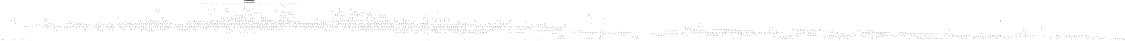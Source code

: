 # Network structure generated by ABC

digraph network {
size = "7.5,10";
center = true;
edge [dir = back];

{
  node [shape = plaintext];
  edge [style = invis];
  LevelTitle1 [label=""];
  LevelTitle2 [label=""];
  Level24 [label = ""];
  Level23 [label = ""];
  Level22 [label = ""];
  Level21 [label = ""];
  Level20 [label = ""];
  Level19 [label = ""];
  Level18 [label = ""];
  Level17 [label = ""];
  Level16 [label = ""];
  Level15 [label = ""];
  Level14 [label = ""];
  Level13 [label = ""];
  Level12 [label = ""];
  Level11 [label = ""];
  Level10 [label = ""];
  Level9 [label = ""];
  Level8 [label = ""];
  Level7 [label = ""];
  Level6 [label = ""];
  Level5 [label = ""];
  Level4 [label = ""];
  Level3 [label = ""];
  Level2 [label = ""];
  Level1 [label = ""];
  Level0 [label = ""];
  LevelTitle1 ->  LevelTitle2 ->  Level24 ->  Level23 ->  Level22 ->  Level21 ->  Level20 ->  Level19 ->  Level18 ->  Level17 ->  Level16 ->  Level15 ->  Level14 ->  Level13 ->  Level12 ->  Level11 ->  Level10 ->  Level9 ->  Level8 ->  Level7 ->  Level6 ->  Level5 ->  Level4 ->  Level3 ->  Level2 ->  Level1 ->  Level0;
}

{
  rank = same;
  LevelTitle1;
  title1 [shape=plaintext,
          fontsize=20,
          fontname = "Times-Roman",
          label="Network structure visualized by ABC\nBenchmark \"k2\". Time was Thu Oct  8 20:27:42 2020. "
         ];
}

{
  rank = same;
  LevelTitle2;
  title2 [shape=plaintext,
          fontsize=18,
          fontname = "Times-Roman",
          label="The network contains 2001 logic nodes and 0 latches.\n"
         ];
}

{
  rank = same;
  Level24;
  Node46 [label = "t0", shape = invtriangle, color = coral, fillcolor = coral];
  Node47 [label = "u0", shape = invtriangle, color = coral, fillcolor = coral];
  Node48 [label = "v0", shape = invtriangle, color = coral, fillcolor = coral];
  Node49 [label = "w0", shape = invtriangle, color = coral, fillcolor = coral];
  Node50 [label = "x0", shape = invtriangle, color = coral, fillcolor = coral];
  Node51 [label = "y0", shape = invtriangle, color = coral, fillcolor = coral];
  Node52 [label = "z0", shape = invtriangle, color = coral, fillcolor = coral];
  Node53 [label = "a1", shape = invtriangle, color = coral, fillcolor = coral];
  Node54 [label = "b1", shape = invtriangle, color = coral, fillcolor = coral];
  Node55 [label = "c1", shape = invtriangle, color = coral, fillcolor = coral];
  Node56 [label = "d1", shape = invtriangle, color = coral, fillcolor = coral];
  Node57 [label = "e1", shape = invtriangle, color = coral, fillcolor = coral];
  Node58 [label = "f1", shape = invtriangle, color = coral, fillcolor = coral];
  Node59 [label = "g1", shape = invtriangle, color = coral, fillcolor = coral];
  Node60 [label = "h1", shape = invtriangle, color = coral, fillcolor = coral];
  Node61 [label = "i1", shape = invtriangle, color = coral, fillcolor = coral];
  Node62 [label = "j1", shape = invtriangle, color = coral, fillcolor = coral];
  Node63 [label = "k1", shape = invtriangle, color = coral, fillcolor = coral];
  Node64 [label = "l1", shape = invtriangle, color = coral, fillcolor = coral];
  Node65 [label = "m1", shape = invtriangle, color = coral, fillcolor = coral];
  Node66 [label = "n1", shape = invtriangle, color = coral, fillcolor = coral];
  Node67 [label = "o1", shape = invtriangle, color = coral, fillcolor = coral];
  Node68 [label = "p1", shape = invtriangle, color = coral, fillcolor = coral];
  Node69 [label = "q1", shape = invtriangle, color = coral, fillcolor = coral];
  Node70 [label = "r1", shape = invtriangle, color = coral, fillcolor = coral];
  Node71 [label = "s1", shape = invtriangle, color = coral, fillcolor = coral];
  Node72 [label = "t1", shape = invtriangle, color = coral, fillcolor = coral];
  Node73 [label = "u1", shape = invtriangle, color = coral, fillcolor = coral];
  Node74 [label = "v1", shape = invtriangle, color = coral, fillcolor = coral];
  Node75 [label = "w1", shape = invtriangle, color = coral, fillcolor = coral];
  Node76 [label = "x1", shape = invtriangle, color = coral, fillcolor = coral];
  Node77 [label = "y1", shape = invtriangle, color = coral, fillcolor = coral];
  Node78 [label = "z1", shape = invtriangle, color = coral, fillcolor = coral];
  Node79 [label = "a2", shape = invtriangle, color = coral, fillcolor = coral];
  Node80 [label = "b2", shape = invtriangle, color = coral, fillcolor = coral];
  Node81 [label = "c2", shape = invtriangle, color = coral, fillcolor = coral];
  Node82 [label = "d2", shape = invtriangle, color = coral, fillcolor = coral];
  Node83 [label = "e2", shape = invtriangle, color = coral, fillcolor = coral];
  Node84 [label = "f2", shape = invtriangle, color = coral, fillcolor = coral];
  Node85 [label = "g2", shape = invtriangle, color = coral, fillcolor = coral];
  Node86 [label = "h2", shape = invtriangle, color = coral, fillcolor = coral];
  Node87 [label = "i2", shape = invtriangle, color = coral, fillcolor = coral];
  Node88 [label = "j2", shape = invtriangle, color = coral, fillcolor = coral];
  Node89 [label = "k2", shape = invtriangle, color = coral, fillcolor = coral];
  Node90 [label = "l2", shape = invtriangle, color = coral, fillcolor = coral];
}

{
  rank = same;
  Level23;
  Node1962 [label = "1962\n", shape = ellipse];
}

{
  rank = same;
  Level22;
  Node1399 [label = "1399\n", shape = ellipse];
  Node1875 [label = "1875\n", shape = ellipse];
}

{
  rank = same;
  Level21;
  Node809 [label = "809\n", shape = ellipse];
  Node1086 [label = "1086\n", shape = ellipse];
  Node1190 [label = "1190\n", shape = ellipse];
  Node1353 [label = "1353\n", shape = ellipse];
  Node1528 [label = "1528\n", shape = ellipse];
  Node1840 [label = "1840\n", shape = ellipse];
}

{
  rank = same;
  Level20;
  Node684 [label = "684\n", shape = ellipse];
  Node753 [label = "753\n", shape = ellipse];
  Node785 [label = "785\n", shape = ellipse];
  Node916 [label = "916\n", shape = ellipse];
  Node1085 [label = "1085\n", shape = ellipse];
  Node1136 [label = "1136\n", shape = ellipse];
  Node1166 [label = "1166\n", shape = ellipse];
  Node1266 [label = "1266\n", shape = ellipse];
  Node1334 [label = "1334\n", shape = ellipse];
  Node1509 [label = "1509\n", shape = ellipse];
  Node1617 [label = "1617\n", shape = ellipse];
  Node1821 [label = "1821\n", shape = ellipse];
}

{
  rank = same;
  Level19;
  Node662 [label = "662\n", shape = ellipse];
  Node733 [label = "733\n", shape = ellipse];
  Node776 [label = "776\n", shape = ellipse];
  Node915 [label = "915\n", shape = ellipse];
  Node1073 [label = "1073\n", shape = ellipse];
  Node1115 [label = "1115\n", shape = ellipse];
  Node1154 [label = "1154\n", shape = ellipse];
  Node1244 [label = "1244\n", shape = ellipse];
  Node1323 [label = "1323\n", shape = ellipse];
  Node1499 [label = "1499\n", shape = ellipse];
  Node1595 [label = "1595\n", shape = ellipse];
  Node1702 [label = "1702\n", shape = ellipse];
  Node1814 [label = "1814\n", shape = ellipse];
  Node1961 [label = "1961\n", shape = ellipse];
}

{
  rank = same;
  Level18;
  Node651 [label = "651\n", shape = ellipse];
  Node724 [label = "724\n", shape = ellipse];
  Node769 [label = "769\n", shape = ellipse];
  Node914 [label = "914\n", shape = ellipse];
  Node1065 [label = "1065\n", shape = ellipse];
  Node1104 [label = "1104\n", shape = ellipse];
  Node1146 [label = "1146\n", shape = ellipse];
  Node1226 [label = "1226\n", shape = ellipse];
  Node1235 [label = "1235\n", shape = ellipse];
  Node1322 [label = "1322\n", shape = ellipse];
  Node1498 [label = "1498\n", shape = ellipse];
  Node1584 [label = "1584\n", shape = ellipse];
  Node1701 [label = "1701\n", shape = ellipse];
  Node1811 [label = "1811\n", shape = ellipse];
  Node1813 [label = "1813\n", shape = ellipse];
  Node1820 [label = "1820\n", shape = ellipse];
  Node1915 [label = "1915\n", shape = ellipse];
  Node2066 [label = "2066\n", shape = ellipse];
}

{
  rank = same;
  Level17;
  Node429 [label = "429\n", shape = ellipse];
  Node645 [label = "645\n", shape = ellipse];
  Node719 [label = "719\n", shape = ellipse];
  Node766 [label = "766\n", shape = ellipse];
  Node944 [label = "944\n", shape = ellipse];
  Node1064 [label = "1064\n", shape = ellipse];
  Node1098 [label = "1098\n", shape = ellipse];
  Node1142 [label = "1142\n", shape = ellipse];
  Node1145 [label = "1145\n", shape = ellipse];
  Node1210 [label = "1210\n", shape = ellipse];
  Node1231 [label = "1231\n", shape = ellipse];
  Node1318 [label = "1318\n", shape = ellipse];
  Node1321 [label = "1321\n", shape = ellipse];
  Node1398 [label = "1398\n", shape = ellipse];
  Node1497 [label = "1497\n", shape = ellipse];
  Node1549 [label = "1549\n", shape = ellipse];
  Node1579 [label = "1579\n", shape = ellipse];
  Node1670 [label = "1670\n", shape = ellipse];
  Node1685 [label = "1685\n", shape = ellipse];
  Node1790 [label = "1790\n", shape = ellipse];
  Node1816 [label = "1816\n", shape = ellipse];
  Node1914 [label = "1914\n", shape = ellipse];
  Node2053 [label = "2053\n", shape = ellipse];
}

{
  rank = same;
  Level16;
  Node428 [label = "428\n", shape = ellipse];
  Node446 [label = "446\n", shape = ellipse];
  Node642 [label = "642\n", shape = ellipse];
  Node717 [label = "717\n", shape = ellipse];
  Node765 [label = "765\n", shape = ellipse];
  Node930 [label = "930\n", shape = ellipse];
  Node1063 [label = "1063\n", shape = ellipse];
  Node1095 [label = "1095\n", shape = ellipse];
  Node1143 [label = "1143\n", shape = ellipse];
  Node1204 [label = "1204\n", shape = ellipse];
  Node1230 [label = "1230\n", shape = ellipse];
  Node1317 [label = "1317\n", shape = ellipse];
  Node1319 [label = "1319\n", shape = ellipse];
  Node1333 [label = "1333\n", shape = ellipse];
  Node1374 [label = "1374\n", shape = ellipse];
  Node1431 [label = "1431\n", shape = ellipse];
  Node1496 [label = "1496\n", shape = ellipse];
  Node1548 [label = "1548\n", shape = ellipse];
  Node1578 [label = "1578\n", shape = ellipse];
  Node1654 [label = "1654\n", shape = ellipse];
  Node1684 [label = "1684\n", shape = ellipse];
  Node1777 [label = "1777\n", shape = ellipse];
  Node1902 [label = "1902\n", shape = ellipse];
  Node1913 [label = "1913\n", shape = ellipse];
  Node1960 [label = "1960\n", shape = ellipse];
  Node2052 [label = "2052\n", shape = ellipse];
}

{
  rank = same;
  Level15;
  Node420 [label = "420\n", shape = ellipse];
  Node427 [label = "427\n", shape = ellipse];
  Node434 [label = "434\n", shape = ellipse];
  Node445 [label = "445\n", shape = ellipse];
  Node641 [label = "641\n", shape = ellipse];
  Node716 [label = "716\n", shape = ellipse];
  Node764 [label = "764\n", shape = ellipse];
  Node926 [label = "926\n", shape = ellipse];
  Node1198 [label = "1198\n", shape = ellipse];
  Node1316 [label = "1316\n", shape = ellipse];
  Node1327 [label = "1327\n", shape = ellipse];
  Node1363 [label = "1363\n", shape = ellipse];
  Node1430 [label = "1430\n", shape = ellipse];
  Node1495 [label = "1495\n", shape = ellipse];
  Node1527 [label = "1527\n", shape = ellipse];
  Node1539 [label = "1539\n", shape = ellipse];
  Node1547 [label = "1547\n", shape = ellipse];
  Node1647 [label = "1647\n", shape = ellipse];
  Node1683 [label = "1683\n", shape = ellipse];
  Node1772 [label = "1772\n", shape = ellipse];
  Node1819 [label = "1819\n", shape = ellipse];
  Node1874 [label = "1874\n", shape = ellipse];
  Node1901 [label = "1901\n", shape = ellipse];
  Node1907 [label = "1907\n", shape = ellipse];
  Node1934 [label = "1934\n", shape = ellipse];
  Node2051 [label = "2051\n", shape = ellipse];
}

{
  rank = same;
  Level14;
  Node419 [label = "419\n", shape = ellipse];
  Node426 [label = "426\n", shape = ellipse];
  Node431 [label = "431\n", shape = ellipse];
  Node444 [label = "444\n", shape = ellipse];
  Node640 [label = "640\n", shape = ellipse];
  Node644 [label = "644\n", shape = ellipse];
  Node650 [label = "650\n", shape = ellipse];
  Node715 [label = "715\n", shape = ellipse];
  Node922 [label = "922\n", shape = ellipse];
  Node1059 [label = "1059\n", shape = ellipse];
  Node1061 [label = "1061\n", shape = ellipse];
  Node1097 [label = "1097\n", shape = ellipse];
  Node1103 [label = "1103\n", shape = ellipse];
  Node1135 [label = "1135\n", shape = ellipse];
  Node1141 [label = "1141\n", shape = ellipse];
  Node1313 [label = "1313\n", shape = ellipse];
  Node1352 [label = "1352\n", shape = ellipse];
  Node1357 [label = "1357\n", shape = ellipse];
  Node1397 [label = "1397\n", shape = ellipse];
  Node1429 [label = "1429\n", shape = ellipse];
  Node1493 [label = "1493\n", shape = ellipse];
  Node1526 [label = "1526\n", shape = ellipse];
  Node1538 [label = "1538\n", shape = ellipse];
  Node1546 [label = "1546\n", shape = ellipse];
  Node1583 [label = "1583\n", shape = ellipse];
  Node1616 [label = "1616\n", shape = ellipse];
  Node1642 [label = "1642\n", shape = ellipse];
  Node1669 [label = "1669\n", shape = ellipse];
  Node1682 [label = "1682\n", shape = ellipse];
  Node1700 [label = "1700\n", shape = ellipse];
  Node1770 [label = "1770\n", shape = ellipse];
  Node1810 [label = "1810\n", shape = ellipse];
  Node1815 [label = "1815\n", shape = ellipse];
  Node1839 [label = "1839\n", shape = ellipse];
  Node1856 [label = "1856\n", shape = ellipse];
  Node1873 [label = "1873\n", shape = ellipse];
  Node1893 [label = "1893\n", shape = ellipse];
  Node1896 [label = "1896\n", shape = ellipse];
  Node1898 [label = "1898\n", shape = ellipse];
  Node1906 [label = "1906\n", shape = ellipse];
  Node1933 [label = "1933\n", shape = ellipse];
  Node1959 [label = "1959\n", shape = ellipse];
  Node2034 [label = "2034\n", shape = ellipse];
}

{
  rank = same;
  Level13;
  Node414 [label = "414\n", shape = ellipse];
  Node418 [label = "418\n", shape = ellipse];
  Node424 [label = "424\n", shape = ellipse];
  Node430 [label = "430\n", shape = ellipse];
  Node433 [label = "433\n", shape = ellipse];
  Node639 [label = "639\n", shape = ellipse];
  Node643 [label = "643\n", shape = ellipse];
  Node647 [label = "647\n", shape = ellipse];
  Node683 [label = "683\n", shape = ellipse];
  Node752 [label = "752\n", shape = ellipse];
  Node808 [label = "808\n", shape = ellipse];
  Node899 [label = "899\n", shape = ellipse];
  Node913 [label = "913\n", shape = ellipse];
  Node920 [label = "920\n", shape = ellipse];
  Node921 [label = "921\n", shape = ellipse];
  Node925 [label = "925\n", shape = ellipse];
  Node943 [label = "943\n", shape = ellipse];
  Node1034 [label = "1034\n", shape = ellipse];
  Node1048 [label = "1048\n", shape = ellipse];
  Node1084 [label = "1084\n", shape = ellipse];
  Node1094 [label = "1094\n", shape = ellipse];
  Node1096 [label = "1096\n", shape = ellipse];
  Node1100 [label = "1100\n", shape = ellipse];
  Node1125 [label = "1125\n", shape = ellipse];
  Node1134 [label = "1134\n", shape = ellipse];
  Node1165 [label = "1165\n", shape = ellipse];
  Node1189 [label = "1189\n", shape = ellipse];
  Node1225 [label = "1225\n", shape = ellipse];
  Node1243 [label = "1243\n", shape = ellipse];
  Node1265 [label = "1265\n", shape = ellipse];
  Node1312 [label = "1312\n", shape = ellipse];
  Node1326 [label = "1326\n", shape = ellipse];
  Node1351 [label = "1351\n", shape = ellipse];
  Node1356 [label = "1356\n", shape = ellipse];
  Node1396 [label = "1396\n", shape = ellipse];
  Node1428 [label = "1428\n", shape = ellipse];
  Node1442 [label = "1442\n", shape = ellipse];
  Node1492 [label = "1492\n", shape = ellipse];
  Node1494 [label = "1494\n", shape = ellipse];
  Node1525 [label = "1525\n", shape = ellipse];
  Node1535 [label = "1535\n", shape = ellipse];
  Node1580 [label = "1580\n", shape = ellipse];
  Node1582 [label = "1582\n", shape = ellipse];
  Node1594 [label = "1594\n", shape = ellipse];
  Node1615 [label = "1615\n", shape = ellipse];
  Node1640 [label = "1640\n", shape = ellipse];
  Node1653 [label = "1653\n", shape = ellipse];
  Node1660 [label = "1660\n", shape = ellipse];
  Node1668 [label = "1668\n", shape = ellipse];
  Node1679 [label = "1679\n", shape = ellipse];
  Node1681 [label = "1681\n", shape = ellipse];
  Node1699 [label = "1699\n", shape = ellipse];
  Node1769 [label = "1769\n", shape = ellipse];
  Node1789 [label = "1789\n", shape = ellipse];
  Node1799 [label = "1799\n", shape = ellipse];
  Node1809 [label = "1809\n", shape = ellipse];
  Node1818 [label = "1818\n", shape = ellipse];
  Node1838 [label = "1838\n", shape = ellipse];
  Node1847 [label = "1847\n", shape = ellipse];
  Node1855 [label = "1855\n", shape = ellipse];
  Node1864 [label = "1864\n", shape = ellipse];
  Node1872 [label = "1872\n", shape = ellipse];
  Node1892 [label = "1892\n", shape = ellipse];
  Node1895 [label = "1895\n", shape = ellipse];
  Node1897 [label = "1897\n", shape = ellipse];
  Node1900 [label = "1900\n", shape = ellipse];
  Node1904 [label = "1904\n", shape = ellipse];
  Node1905 [label = "1905\n", shape = ellipse];
  Node1923 [label = "1923\n", shape = ellipse];
  Node1932 [label = "1932\n", shape = ellipse];
  Node1958 [label = "1958\n", shape = ellipse];
  Node2033 [label = "2033\n", shape = ellipse];
  Node2082 [label = "2082\n", shape = ellipse];
}

{
  rank = same;
  Level12;
  Node228 [label = "228\n", shape = ellipse];
  Node238 [label = "238\n", shape = ellipse];
  Node406 [label = "406\n", shape = ellipse];
  Node413 [label = "413\n", shape = ellipse];
  Node417 [label = "417\n", shape = ellipse];
  Node440 [label = "440\n", shape = ellipse];
  Node442 [label = "442\n", shape = ellipse];
  Node443 [label = "443\n", shape = ellipse];
  Node627 [label = "627\n", shape = ellipse];
  Node630 [label = "630\n", shape = ellipse];
  Node631 [label = "631\n", shape = ellipse];
  Node638 [label = "638\n", shape = ellipse];
  Node646 [label = "646\n", shape = ellipse];
  Node661 [label = "661\n", shape = ellipse];
  Node672 [label = "672\n", shape = ellipse];
  Node682 [label = "682\n", shape = ellipse];
  Node732 [label = "732\n", shape = ellipse];
  Node751 [label = "751\n", shape = ellipse];
  Node784 [label = "784\n", shape = ellipse];
  Node796 [label = "796\n", shape = ellipse];
  Node888 [label = "888\n", shape = ellipse];
  Node898 [label = "898\n", shape = ellipse];
  Node909 [label = "909\n", shape = ellipse];
  Node910 [label = "910\n", shape = ellipse];
  Node919 [label = "919\n", shape = ellipse];
  Node923 [label = "923\n", shape = ellipse];
  Node942 [label = "942\n", shape = ellipse];
  Node1033 [label = "1033\n", shape = ellipse];
  Node1040 [label = "1040\n", shape = ellipse];
  Node1047 [label = "1047\n", shape = ellipse];
  Node1058 [label = "1058\n", shape = ellipse];
  Node1060 [label = "1060\n", shape = ellipse];
  Node1083 [label = "1083\n", shape = ellipse];
  Node1099 [label = "1099\n", shape = ellipse];
  Node1114 [label = "1114\n", shape = ellipse];
  Node1124 [label = "1124\n", shape = ellipse];
  Node1133 [label = "1133\n", shape = ellipse];
  Node1140 [label = "1140\n", shape = ellipse];
  Node1164 [label = "1164\n", shape = ellipse];
  Node1177 [label = "1177\n", shape = ellipse];
  Node1188 [label = "1188\n", shape = ellipse];
  Node1197 [label = "1197\n", shape = ellipse];
  Node1219 [label = "1219\n", shape = ellipse];
  Node1224 [label = "1224\n", shape = ellipse];
  Node1229 [label = "1229\n", shape = ellipse];
  Node1242 [label = "1242\n", shape = ellipse];
  Node1253 [label = "1253\n", shape = ellipse];
  Node1315 [label = "1315\n", shape = ellipse];
  Node1325 [label = "1325\n", shape = ellipse];
  Node1341 [label = "1341\n", shape = ellipse];
  Node1350 [label = "1350\n", shape = ellipse];
  Node1354 [label = "1354\n", shape = ellipse];
  Node1373 [label = "1373\n", shape = ellipse];
  Node1384 [label = "1384\n", shape = ellipse];
  Node1389 [label = "1389\n", shape = ellipse];
  Node1418 [label = "1418\n", shape = ellipse];
  Node1427 [label = "1427\n", shape = ellipse];
  Node1437 [label = "1437\n", shape = ellipse];
  Node1441 [label = "1441\n", shape = ellipse];
  Node1518 [label = "1518\n", shape = ellipse];
  Node1522 [label = "1522\n", shape = ellipse];
  Node1533 [label = "1533\n", shape = ellipse];
  Node1534 [label = "1534\n", shape = ellipse];
  Node1543 [label = "1543\n", shape = ellipse];
  Node1545 [label = "1545\n", shape = ellipse];
  Node1554 [label = "1554\n", shape = ellipse];
  Node1558 [label = "1558\n", shape = ellipse];
  Node1581 [label = "1581\n", shape = ellipse];
  Node1589 [label = "1589\n", shape = ellipse];
  Node1593 [label = "1593\n", shape = ellipse];
  Node1605 [label = "1605\n", shape = ellipse];
  Node1610 [label = "1610\n", shape = ellipse];
  Node1652 [label = "1652\n", shape = ellipse];
  Node1659 [label = "1659\n", shape = ellipse];
  Node1664 [label = "1664\n", shape = ellipse];
  Node1676 [label = "1676\n", shape = ellipse];
  Node1678 [label = "1678\n", shape = ellipse];
  Node1680 [label = "1680\n", shape = ellipse];
  Node1692 [label = "1692\n", shape = ellipse];
  Node1694 [label = "1694\n", shape = ellipse];
  Node1698 [label = "1698\n", shape = ellipse];
  Node1776 [label = "1776\n", shape = ellipse];
  Node1782 [label = "1782\n", shape = ellipse];
  Node1788 [label = "1788\n", shape = ellipse];
  Node1793 [label = "1793\n", shape = ellipse];
  Node1798 [label = "1798\n", shape = ellipse];
  Node1808 [label = "1808\n", shape = ellipse];
  Node1817 [label = "1817\n", shape = ellipse];
  Node1829 [label = "1829\n", shape = ellipse];
  Node1833 [label = "1833\n", shape = ellipse];
  Node1837 [label = "1837\n", shape = ellipse];
  Node1846 [label = "1846\n", shape = ellipse];
  Node1851 [label = "1851\n", shape = ellipse];
  Node1863 [label = "1863\n", shape = ellipse];
  Node1871 [label = "1871\n", shape = ellipse];
  Node1883 [label = "1883\n", shape = ellipse];
  Node1888 [label = "1888\n", shape = ellipse];
  Node1894 [label = "1894\n", shape = ellipse];
  Node1899 [label = "1899\n", shape = ellipse];
  Node1903 [label = "1903\n", shape = ellipse];
  Node1912 [label = "1912\n", shape = ellipse];
  Node1917 [label = "1917\n", shape = ellipse];
  Node1922 [label = "1922\n", shape = ellipse];
  Node1931 [label = "1931\n", shape = ellipse];
  Node1943 [label = "1943\n", shape = ellipse];
  Node1947 [label = "1947\n", shape = ellipse];
  Node2014 [label = "2014\n", shape = ellipse];
  Node2075 [label = "2075\n", shape = ellipse];
  Node2081 [label = "2081\n", shape = ellipse];
  Node2088 [label = "2088\n", shape = ellipse];
}

{
  rank = same;
  Level11;
  Node227 [label = "227\n", shape = ellipse];
  Node237 [label = "237\n", shape = ellipse];
  Node248 [label = "248\n", shape = ellipse];
  Node258 [label = "258\n", shape = ellipse];
  Node402 [label = "402\n", shape = ellipse];
  Node405 [label = "405\n", shape = ellipse];
  Node409 [label = "409\n", shape = ellipse];
  Node412 [label = "412\n", shape = ellipse];
  Node416 [label = "416\n", shape = ellipse];
  Node423 [label = "423\n", shape = ellipse];
  Node425 [label = "425\n", shape = ellipse];
  Node436 [label = "436\n", shape = ellipse];
  Node439 [label = "439\n", shape = ellipse];
  Node441 [label = "441\n", shape = ellipse];
  Node447 [label = "447\n", shape = ellipse];
  Node619 [label = "619\n", shape = ellipse];
  Node626 [label = "626\n", shape = ellipse];
  Node629 [label = "629\n", shape = ellipse];
  Node637 [label = "637\n", shape = ellipse];
  Node660 [label = "660\n", shape = ellipse];
  Node671 [label = "671\n", shape = ellipse];
  Node677 [label = "677\n", shape = ellipse];
  Node723 [label = "723\n", shape = ellipse];
  Node731 [label = "731\n", shape = ellipse];
  Node742 [label = "742\n", shape = ellipse];
  Node746 [label = "746\n", shape = ellipse];
  Node779 [label = "779\n", shape = ellipse];
  Node790 [label = "790\n", shape = ellipse];
  Node795 [label = "795\n", shape = ellipse];
  Node807 [label = "807\n", shape = ellipse];
  Node882 [label = "882\n", shape = ellipse];
  Node893 [label = "893\n", shape = ellipse];
  Node908 [label = "908\n", shape = ellipse];
  Node918 [label = "918\n", shape = ellipse];
  Node929 [label = "929\n", shape = ellipse];
  Node936 [label = "936\n", shape = ellipse];
  Node938 [label = "938\n", shape = ellipse];
  Node1031 [label = "1031\n", shape = ellipse];
  Node1032 [label = "1032\n", shape = ellipse];
  Node1036 [label = "1036\n", shape = ellipse];
  Node1039 [label = "1039\n", shape = ellipse];
  Node1043 [label = "1043\n", shape = ellipse];
  Node1053 [label = "1053\n", shape = ellipse];
  Node1057 [label = "1057\n", shape = ellipse];
  Node1072 [label = "1072\n", shape = ellipse];
  Node1076 [label = "1076\n", shape = ellipse];
  Node1079 [label = "1079\n", shape = ellipse];
  Node1108 [label = "1108\n", shape = ellipse];
  Node1113 [label = "1113\n", shape = ellipse];
  Node1119 [label = "1119\n", shape = ellipse];
  Node1120 [label = "1120\n", shape = ellipse];
  Node1123 [label = "1123\n", shape = ellipse];
  Node1130 [label = "1130\n", shape = ellipse];
  Node1132 [label = "1132\n", shape = ellipse];
  Node1153 [label = "1153\n", shape = ellipse];
  Node1158 [label = "1158\n", shape = ellipse];
  Node1160 [label = "1160\n", shape = ellipse];
  Node1170 [label = "1170\n", shape = ellipse];
  Node1176 [label = "1176\n", shape = ellipse];
  Node1182 [label = "1182\n", shape = ellipse];
  Node1187 [label = "1187\n", shape = ellipse];
  Node1196 [label = "1196\n", shape = ellipse];
  Node1209 [label = "1209\n", shape = ellipse];
  Node1218 [label = "1218\n", shape = ellipse];
  Node1220 [label = "1220\n", shape = ellipse];
  Node1238 [label = "1238\n", shape = ellipse];
  Node1240 [label = "1240\n", shape = ellipse];
  Node1249 [label = "1249\n", shape = ellipse];
  Node1252 [label = "1252\n", shape = ellipse];
  Node1264 [label = "1264\n", shape = ellipse];
  Node1296 [label = "1296\n", shape = ellipse];
  Node1314 [label = "1314\n", shape = ellipse];
  Node1324 [label = "1324\n", shape = ellipse];
  Node1332 [label = "1332\n", shape = ellipse];
  Node1340 [label = "1340\n", shape = ellipse];
  Node1345 [label = "1345\n", shape = ellipse];
  Node1347 [label = "1347\n", shape = ellipse];
  Node1367 [label = "1367\n", shape = ellipse];
  Node1378 [label = "1378\n", shape = ellipse];
  Node1383 [label = "1383\n", shape = ellipse];
  Node1388 [label = "1388\n", shape = ellipse];
  Node1395 [label = "1395\n", shape = ellipse];
  Node1414 [label = "1414\n", shape = ellipse];
  Node1417 [label = "1417\n", shape = ellipse];
  Node1425 [label = "1425\n", shape = ellipse];
  Node1440 [label = "1440\n", shape = ellipse];
  Node1517 [label = "1517\n", shape = ellipse];
  Node1530 [label = "1530\n", shape = ellipse];
  Node1532 [label = "1532\n", shape = ellipse];
  Node1537 [label = "1537\n", shape = ellipse];
  Node1542 [label = "1542\n", shape = ellipse];
  Node1544 [label = "1544\n", shape = ellipse];
  Node1551 [label = "1551\n", shape = ellipse];
  Node1553 [label = "1553\n", shape = ellipse];
  Node1555 [label = "1555\n", shape = ellipse];
  Node1557 [label = "1557\n", shape = ellipse];
  Node1568 [label = "1568\n", shape = ellipse];
  Node1577 [label = "1577\n", shape = ellipse];
  Node1586 [label = "1586\n", shape = ellipse];
  Node1588 [label = "1588\n", shape = ellipse];
  Node1591 [label = "1591\n", shape = ellipse];
  Node1604 [label = "1604\n", shape = ellipse];
  Node1607 [label = "1607\n", shape = ellipse];
  Node1609 [label = "1609\n", shape = ellipse];
  Node1614 [label = "1614\n", shape = ellipse];
  Node1646 [label = "1646\n", shape = ellipse];
  Node1648 [label = "1648\n", shape = ellipse];
  Node1651 [label = "1651\n", shape = ellipse];
  Node1656 [label = "1656\n", shape = ellipse];
  Node1658 [label = "1658\n", shape = ellipse];
  Node1663 [label = "1663\n", shape = ellipse];
  Node1667 [label = "1667\n", shape = ellipse];
  Node1673 [label = "1673\n", shape = ellipse];
  Node1688 [label = "1688\n", shape = ellipse];
  Node1691 [label = "1691\n", shape = ellipse];
  Node1693 [label = "1693\n", shape = ellipse];
  Node1695 [label = "1695\n", shape = ellipse];
  Node1771 [label = "1771\n", shape = ellipse];
  Node1773 [label = "1773\n", shape = ellipse];
  Node1779 [label = "1779\n", shape = ellipse];
  Node1787 [label = "1787\n", shape = ellipse];
  Node1792 [label = "1792\n", shape = ellipse];
  Node1796 [label = "1796\n", shape = ellipse];
  Node1803 [label = "1803\n", shape = ellipse];
  Node1807 [label = "1807\n", shape = ellipse];
  Node1824 [label = "1824\n", shape = ellipse];
  Node1828 [label = "1828\n", shape = ellipse];
  Node1831 [label = "1831\n", shape = ellipse];
  Node1835 [label = "1835\n", shape = ellipse];
  Node1843 [label = "1843\n", shape = ellipse];
  Node1845 [label = "1845\n", shape = ellipse];
  Node1848 [label = "1848\n", shape = ellipse];
  Node1850 [label = "1850\n", shape = ellipse];
  Node1859 [label = "1859\n", shape = ellipse];
  Node1861 [label = "1861\n", shape = ellipse];
  Node1882 [label = "1882\n", shape = ellipse];
  Node1885 [label = "1885\n", shape = ellipse];
  Node1909 [label = "1909\n", shape = ellipse];
  Node1919 [label = "1919\n", shape = ellipse];
  Node1921 [label = "1921\n", shape = ellipse];
  Node1928 [label = "1928\n", shape = ellipse];
  Node1942 [label = "1942\n", shape = ellipse];
  Node1946 [label = "1946\n", shape = ellipse];
  Node1957 [label = "1957\n", shape = ellipse];
  Node2013 [label = "2013\n", shape = ellipse];
  Node2050 [label = "2050\n", shape = ellipse];
  Node2069 [label = "2069\n", shape = ellipse];
  Node2074 [label = "2074\n", shape = ellipse];
  Node2080 [label = "2080\n", shape = ellipse];
  Node2085 [label = "2085\n", shape = ellipse];
}

{
  rank = same;
  Level10;
  Node132 [label = "132\n", shape = ellipse];
  Node209 [label = "209\n", shape = ellipse];
  Node217 [label = "217\n", shape = ellipse];
  Node226 [label = "226\n", shape = ellipse];
  Node236 [label = "236\n", shape = ellipse];
  Node247 [label = "247\n", shape = ellipse];
  Node257 [label = "257\n", shape = ellipse];
  Node401 [label = "401\n", shape = ellipse];
  Node403 [label = "403\n", shape = ellipse];
  Node404 [label = "404\n", shape = ellipse];
  Node407 [label = "407\n", shape = ellipse];
  Node408 [label = "408\n", shape = ellipse];
  Node410 [label = "410\n", shape = ellipse];
  Node411 [label = "411\n", shape = ellipse];
  Node415 [label = "415\n", shape = ellipse];
  Node421 [label = "421\n", shape = ellipse];
  Node422 [label = "422\n", shape = ellipse];
  Node432 [label = "432\n", shape = ellipse];
  Node435 [label = "435\n", shape = ellipse];
  Node437 [label = "437\n", shape = ellipse];
  Node438 [label = "438\n", shape = ellipse];
  Node618 [label = "618\n", shape = ellipse];
  Node624 [label = "624\n", shape = ellipse];
  Node625 [label = "625\n", shape = ellipse];
  Node628 [label = "628\n", shape = ellipse];
  Node657 [label = "657\n", shape = ellipse];
  Node668 [label = "668\n", shape = ellipse];
  Node670 [label = "670\n", shape = ellipse];
  Node674 [label = "674\n", shape = ellipse];
  Node681 [label = "681\n", shape = ellipse];
  Node722 [label = "722\n", shape = ellipse];
  Node730 [label = "730\n", shape = ellipse];
  Node737 [label = "737\n", shape = ellipse];
  Node745 [label = "745\n", shape = ellipse];
  Node775 [label = "775\n", shape = ellipse];
  Node778 [label = "778\n", shape = ellipse];
  Node787 [label = "787\n", shape = ellipse];
  Node789 [label = "789\n", shape = ellipse];
  Node792 [label = "792\n", shape = ellipse];
  Node794 [label = "794\n", shape = ellipse];
  Node801 [label = "801\n", shape = ellipse];
  Node881 [label = "881\n", shape = ellipse];
  Node887 [label = "887\n", shape = ellipse];
  Node890 [label = "890\n", shape = ellipse];
  Node903 [label = "903\n", shape = ellipse];
  Node905 [label = "905\n", shape = ellipse];
  Node907 [label = "907\n", shape = ellipse];
  Node924 [label = "924\n", shape = ellipse];
  Node928 [label = "928\n", shape = ellipse];
  Node933 [label = "933\n", shape = ellipse];
  Node935 [label = "935\n", shape = ellipse];
  Node937 [label = "937\n", shape = ellipse];
  Node941 [label = "941\n", shape = ellipse];
  Node1029 [label = "1029\n", shape = ellipse];
  Node1030 [label = "1030\n", shape = ellipse];
  Node1035 [label = "1035\n", shape = ellipse];
  Node1037 [label = "1037\n", shape = ellipse];
  Node1041 [label = "1041\n", shape = ellipse];
  Node1046 [label = "1046\n", shape = ellipse];
  Node1049 [label = "1049\n", shape = ellipse];
  Node1056 [label = "1056\n", shape = ellipse];
  Node1068 [label = "1068\n", shape = ellipse];
  Node1071 [label = "1071\n", shape = ellipse];
  Node1078 [label = "1078\n", shape = ellipse];
  Node1082 [label = "1082\n", shape = ellipse];
  Node1102 [label = "1102\n", shape = ellipse];
  Node1105 [label = "1105\n", shape = ellipse];
  Node1112 [label = "1112\n", shape = ellipse];
  Node1117 [label = "1117\n", shape = ellipse];
  Node1118 [label = "1118\n", shape = ellipse];
  Node1122 [label = "1122\n", shape = ellipse];
  Node1127 [label = "1127\n", shape = ellipse];
  Node1131 [label = "1131\n", shape = ellipse];
  Node1144 [label = "1144\n", shape = ellipse];
  Node1152 [label = "1152\n", shape = ellipse];
  Node1156 [label = "1156\n", shape = ellipse];
  Node1157 [label = "1157\n", shape = ellipse];
  Node1169 [label = "1169\n", shape = ellipse];
  Node1173 [label = "1173\n", shape = ellipse];
  Node1175 [label = "1175\n", shape = ellipse];
  Node1181 [label = "1181\n", shape = ellipse];
  Node1186 [label = "1186\n", shape = ellipse];
  Node1203 [label = "1203\n", shape = ellipse];
  Node1208 [label = "1208\n", shape = ellipse];
  Node1214 [label = "1214\n", shape = ellipse];
  Node1217 [label = "1217\n", shape = ellipse];
  Node1223 [label = "1223\n", shape = ellipse];
  Node1228 [label = "1228\n", shape = ellipse];
  Node1234 [label = "1234\n", shape = ellipse];
  Node1237 [label = "1237\n", shape = ellipse];
  Node1239 [label = "1239\n", shape = ellipse];
  Node1241 [label = "1241\n", shape = ellipse];
  Node1246 [label = "1246\n", shape = ellipse];
  Node1250 [label = "1250\n", shape = ellipse];
  Node1251 [label = "1251\n", shape = ellipse];
  Node1258 [label = "1258\n", shape = ellipse];
  Node1295 [label = "1295\n", shape = ellipse];
  Node1329 [label = "1329\n", shape = ellipse];
  Node1331 [label = "1331\n", shape = ellipse];
  Node1337 [label = "1337\n", shape = ellipse];
  Node1344 [label = "1344\n", shape = ellipse];
  Node1346 [label = "1346\n", shape = ellipse];
  Node1349 [label = "1349\n", shape = ellipse];
  Node1355 [label = "1355\n", shape = ellipse];
  Node1362 [label = "1362\n", shape = ellipse];
  Node1366 [label = "1366\n", shape = ellipse];
  Node1375 [label = "1375\n", shape = ellipse];
  Node1382 [label = "1382\n", shape = ellipse];
  Node1387 [label = "1387\n", shape = ellipse];
  Node1391 [label = "1391\n", shape = ellipse];
  Node1401 [label = "1401\n", shape = ellipse];
  Node1413 [label = "1413\n", shape = ellipse];
  Node1422 [label = "1422\n", shape = ellipse];
  Node1424 [label = "1424\n", shape = ellipse];
  Node1436 [label = "1436\n", shape = ellipse];
  Node1439 [label = "1439\n", shape = ellipse];
  Node1508 [label = "1508\n", shape = ellipse];
  Node1513 [label = "1513\n", shape = ellipse];
  Node1514 [label = "1514\n", shape = ellipse];
  Node1521 [label = "1521\n", shape = ellipse];
  Node1524 [label = "1524\n", shape = ellipse];
  Node1529 [label = "1529\n", shape = ellipse];
  Node1531 [label = "1531\n", shape = ellipse];
  Node1536 [label = "1536\n", shape = ellipse];
  Node1541 [label = "1541\n", shape = ellipse];
  Node1550 [label = "1550\n", shape = ellipse];
  Node1552 [label = "1552\n", shape = ellipse];
  Node1556 [label = "1556\n", shape = ellipse];
  Node1567 [label = "1567\n", shape = ellipse];
  Node1585 [label = "1585\n", shape = ellipse];
  Node1587 [label = "1587\n", shape = ellipse];
  Node1590 [label = "1590\n", shape = ellipse];
  Node1592 [label = "1592\n", shape = ellipse];
  Node1600 [label = "1600\n", shape = ellipse];
  Node1603 [label = "1603\n", shape = ellipse];
  Node1606 [label = "1606\n", shape = ellipse];
  Node1608 [label = "1608\n", shape = ellipse];
  Node1611 [label = "1611\n", shape = ellipse];
  Node1613 [label = "1613\n", shape = ellipse];
  Node1643 [label = "1643\n", shape = ellipse];
  Node1645 [label = "1645\n", shape = ellipse];
  Node1650 [label = "1650\n", shape = ellipse];
  Node1657 [label = "1657\n", shape = ellipse];
  Node1662 [label = "1662\n", shape = ellipse];
  Node1665 [label = "1665\n", shape = ellipse];
  Node1671 [label = "1671\n", shape = ellipse];
  Node1672 [label = "1672\n", shape = ellipse];
  Node1675 [label = "1675\n", shape = ellipse];
  Node1687 [label = "1687\n", shape = ellipse];
  Node1690 [label = "1690\n", shape = ellipse];
  Node1697 [label = "1697\n", shape = ellipse];
  Node1778 [label = "1778\n", shape = ellipse];
  Node1781 [label = "1781\n", shape = ellipse];
  Node1784 [label = "1784\n", shape = ellipse];
  Node1785 [label = "1785\n", shape = ellipse];
  Node1791 [label = "1791\n", shape = ellipse];
  Node1794 [label = "1794\n", shape = ellipse];
  Node1800 [label = "1800\n", shape = ellipse];
  Node1806 [label = "1806\n", shape = ellipse];
  Node1812 [label = "1812\n", shape = ellipse];
  Node1822 [label = "1822\n", shape = ellipse];
  Node1827 [label = "1827\n", shape = ellipse];
  Node1830 [label = "1830\n", shape = ellipse];
  Node1834 [label = "1834\n", shape = ellipse];
  Node1836 [label = "1836\n", shape = ellipse];
  Node1841 [label = "1841\n", shape = ellipse];
  Node1842 [label = "1842\n", shape = ellipse];
  Node1849 [label = "1849\n", shape = ellipse];
  Node1854 [label = "1854\n", shape = ellipse];
  Node1858 [label = "1858\n", shape = ellipse];
  Node1860 [label = "1860\n", shape = ellipse];
  Node1868 [label = "1868\n", shape = ellipse];
  Node1870 [label = "1870\n", shape = ellipse];
  Node1878 [label = "1878\n", shape = ellipse];
  Node1881 [label = "1881\n", shape = ellipse];
  Node1884 [label = "1884\n", shape = ellipse];
  Node1908 [label = "1908\n", shape = ellipse];
  Node1911 [label = "1911\n", shape = ellipse];
  Node1918 [label = "1918\n", shape = ellipse];
  Node1920 [label = "1920\n", shape = ellipse];
  Node1927 [label = "1927\n", shape = ellipse];
  Node1930 [label = "1930\n", shape = ellipse];
  Node1938 [label = "1938\n", shape = ellipse];
  Node1941 [label = "1941\n", shape = ellipse];
  Node1945 [label = "1945\n", shape = ellipse];
  Node1949 [label = "1949\n", shape = ellipse];
  Node1956 [label = "1956\n", shape = ellipse];
  Node1999 [label = "1999\n", shape = ellipse];
  Node2049 [label = "2049\n", shape = ellipse];
  Node2065 [label = "2065\n", shape = ellipse];
  Node2068 [label = "2068\n", shape = ellipse];
  Node2071 [label = "2071\n", shape = ellipse];
  Node2076 [label = "2076\n", shape = ellipse];
  Node2079 [label = "2079\n", shape = ellipse];
  Node2084 [label = "2084\n", shape = ellipse];
  Node2087 [label = "2087\n", shape = ellipse];
}

{
  rank = same;
  Level9;
  Node129 [label = "129\n", shape = ellipse];
  Node131 [label = "131\n", shape = ellipse];
  Node163 [label = "163\n", shape = ellipse];
  Node175 [label = "175\n", shape = ellipse];
  Node183 [label = "183\n", shape = ellipse];
  Node208 [label = "208\n", shape = ellipse];
  Node216 [label = "216\n", shape = ellipse];
  Node225 [label = "225\n", shape = ellipse];
  Node235 [label = "235\n", shape = ellipse];
  Node246 [label = "246\n", shape = ellipse];
  Node256 [label = "256\n", shape = ellipse];
  Node267 [label = "267\n", shape = ellipse];
  Node276 [label = "276\n", shape = ellipse];
  Node290 [label = "290\n", shape = ellipse];
  Node298 [label = "298\n", shape = ellipse];
  Node313 [label = "313\n", shape = ellipse];
  Node322 [label = "322\n", shape = ellipse];
  Node330 [label = "330\n", shape = ellipse];
  Node338 [label = "338\n", shape = ellipse];
  Node350 [label = "350\n", shape = ellipse];
  Node357 [label = "357\n", shape = ellipse];
  Node368 [label = "368\n", shape = ellipse];
  Node375 [label = "375\n", shape = ellipse];
  Node383 [label = "383\n", shape = ellipse];
  Node392 [label = "392\n", shape = ellipse];
  Node617 [label = "617\n", shape = ellipse];
  Node622 [label = "622\n", shape = ellipse];
  Node623 [label = "623\n", shape = ellipse];
  Node649 [label = "649\n", shape = ellipse];
  Node655 [label = "655\n", shape = ellipse];
  Node656 [label = "656\n", shape = ellipse];
  Node659 [label = "659\n", shape = ellipse];
  Node666 [label = "666\n", shape = ellipse];
  Node667 [label = "667\n", shape = ellipse];
  Node669 [label = "669\n", shape = ellipse];
  Node673 [label = "673\n", shape = ellipse];
  Node678 [label = "678\n", shape = ellipse];
  Node680 [label = "680\n", shape = ellipse];
  Node721 [label = "721\n", shape = ellipse];
  Node728 [label = "728\n", shape = ellipse];
  Node729 [label = "729\n", shape = ellipse];
  Node734 [label = "734\n", shape = ellipse];
  Node736 [label = "736\n", shape = ellipse];
  Node741 [label = "741\n", shape = ellipse];
  Node744 [label = "744\n", shape = ellipse];
  Node750 [label = "750\n", shape = ellipse];
  Node768 [label = "768\n", shape = ellipse];
  Node771 [label = "771\n", shape = ellipse];
  Node774 [label = "774\n", shape = ellipse];
  Node777 [label = "777\n", shape = ellipse];
  Node783 [label = "783\n", shape = ellipse];
  Node786 [label = "786\n", shape = ellipse];
  Node788 [label = "788\n", shape = ellipse];
  Node791 [label = "791\n", shape = ellipse];
  Node793 [label = "793\n", shape = ellipse];
  Node798 [label = "798\n", shape = ellipse];
  Node800 [label = "800\n", shape = ellipse];
  Node806 [label = "806\n", shape = ellipse];
  Node859 [label = "859\n", shape = ellipse];
  Node880 [label = "880\n", shape = ellipse];
  Node884 [label = "884\n", shape = ellipse];
  Node886 [label = "886\n", shape = ellipse];
  Node889 [label = "889\n", shape = ellipse];
  Node892 [label = "892\n", shape = ellipse];
  Node897 [label = "897\n", shape = ellipse];
  Node902 [label = "902\n", shape = ellipse];
  Node904 [label = "904\n", shape = ellipse];
  Node906 [label = "906\n", shape = ellipse];
  Node912 [label = "912\n", shape = ellipse];
  Node917 [label = "917\n", shape = ellipse];
  Node927 [label = "927\n", shape = ellipse];
  Node931 [label = "931\n", shape = ellipse];
  Node934 [label = "934\n", shape = ellipse];
  Node939 [label = "939\n", shape = ellipse];
  Node980 [label = "980\n", shape = ellipse];
  Node997 [label = "997\n", shape = ellipse];
  Node1028 [label = "1028\n", shape = ellipse];
  Node1042 [label = "1042\n", shape = ellipse];
  Node1045 [label = "1045\n", shape = ellipse];
  Node1052 [label = "1052\n", shape = ellipse];
  Node1055 [label = "1055\n", shape = ellipse];
  Node1062 [label = "1062\n", shape = ellipse];
  Node1066 [label = "1066\n", shape = ellipse];
  Node1069 [label = "1069\n", shape = ellipse];
  Node1070 [label = "1070\n", shape = ellipse];
  Node1075 [label = "1075\n", shape = ellipse];
  Node1077 [label = "1077\n", shape = ellipse];
  Node1081 [label = "1081\n", shape = ellipse];
  Node1101 [label = "1101\n", shape = ellipse];
  Node1107 [label = "1107\n", shape = ellipse];
  Node1110 [label = "1110\n", shape = ellipse];
  Node1116 [label = "1116\n", shape = ellipse];
  Node1126 [label = "1126\n", shape = ellipse];
  Node1129 [label = "1129\n", shape = ellipse];
  Node1149 [label = "1149\n", shape = ellipse];
  Node1151 [label = "1151\n", shape = ellipse];
  Node1155 [label = "1155\n", shape = ellipse];
  Node1159 [label = "1159\n", shape = ellipse];
  Node1163 [label = "1163\n", shape = ellipse];
  Node1168 [label = "1168\n", shape = ellipse];
  Node1174 [label = "1174\n", shape = ellipse];
  Node1179 [label = "1179\n", shape = ellipse];
  Node1180 [label = "1180\n", shape = ellipse];
  Node1185 [label = "1185\n", shape = ellipse];
  Node1200 [label = "1200\n", shape = ellipse];
  Node1202 [label = "1202\n", shape = ellipse];
  Node1205 [label = "1205\n", shape = ellipse];
  Node1207 [label = "1207\n", shape = ellipse];
  Node1213 [label = "1213\n", shape = ellipse];
  Node1222 [label = "1222\n", shape = ellipse];
  Node1227 [label = "1227\n", shape = ellipse];
  Node1232 [label = "1232\n", shape = ellipse];
  Node1233 [label = "1233\n", shape = ellipse];
  Node1236 [label = "1236\n", shape = ellipse];
  Node1245 [label = "1245\n", shape = ellipse];
  Node1248 [label = "1248\n", shape = ellipse];
  Node1257 [label = "1257\n", shape = ellipse];
  Node1263 [label = "1263\n", shape = ellipse];
  Node1286 [label = "1286\n", shape = ellipse];
  Node1294 [label = "1294\n", shape = ellipse];
  Node1328 [label = "1328\n", shape = ellipse];
  Node1330 [label = "1330\n", shape = ellipse];
  Node1335 [label = "1335\n", shape = ellipse];
  Node1336 [label = "1336\n", shape = ellipse];
  Node1339 [label = "1339\n", shape = ellipse];
  Node1342 [label = "1342\n", shape = ellipse];
  Node1348 [label = "1348\n", shape = ellipse];
  Node1360 [label = "1360\n", shape = ellipse];
  Node1361 [label = "1361\n", shape = ellipse];
  Node1365 [label = "1365\n", shape = ellipse];
  Node1372 [label = "1372\n", shape = ellipse];
  Node1377 [label = "1377\n", shape = ellipse];
  Node1386 [label = "1386\n", shape = ellipse];
  Node1390 [label = "1390\n", shape = ellipse];
  Node1394 [label = "1394\n", shape = ellipse];
  Node1400 [label = "1400\n", shape = ellipse];
  Node1411 [label = "1411\n", shape = ellipse];
  Node1412 [label = "1412\n", shape = ellipse];
  Node1416 [label = "1416\n", shape = ellipse];
  Node1421 [label = "1421\n", shape = ellipse];
  Node1434 [label = "1434\n", shape = ellipse];
  Node1435 [label = "1435\n", shape = ellipse];
  Node1438 [label = "1438\n", shape = ellipse];
  Node1456 [label = "1456\n", shape = ellipse];
  Node1465 [label = "1465\n", shape = ellipse];
  Node1481 [label = "1481\n", shape = ellipse];
  Node1503 [label = "1503\n", shape = ellipse];
  Node1507 [label = "1507\n", shape = ellipse];
  Node1511 [label = "1511\n", shape = ellipse];
  Node1516 [label = "1516\n", shape = ellipse];
  Node1520 [label = "1520\n", shape = ellipse];
  Node1523 [label = "1523\n", shape = ellipse];
  Node1540 [label = "1540\n", shape = ellipse];
  Node1566 [label = "1566\n", shape = ellipse];
  Node1576 [label = "1576\n", shape = ellipse];
  Node1599 [label = "1599\n", shape = ellipse];
  Node1602 [label = "1602\n", shape = ellipse];
  Node1612 [label = "1612\n", shape = ellipse];
  Node1639 [label = "1639\n", shape = ellipse];
  Node1641 [label = "1641\n", shape = ellipse];
  Node1644 [label = "1644\n", shape = ellipse];
  Node1649 [label = "1649\n", shape = ellipse];
  Node1666 [label = "1666\n", shape = ellipse];
  Node1674 [label = "1674\n", shape = ellipse];
  Node1677 [label = "1677\n", shape = ellipse];
  Node1686 [label = "1686\n", shape = ellipse];
  Node1696 [label = "1696\n", shape = ellipse];
  Node1711 [label = "1711\n", shape = ellipse];
  Node1733 [label = "1733\n", shape = ellipse];
  Node1742 [label = "1742\n", shape = ellipse];
  Node1751 [label = "1751\n", shape = ellipse];
  Node1775 [label = "1775\n", shape = ellipse];
  Node1780 [label = "1780\n", shape = ellipse];
  Node1783 [label = "1783\n", shape = ellipse];
  Node1786 [label = "1786\n", shape = ellipse];
  Node1802 [label = "1802\n", shape = ellipse];
  Node1805 [label = "1805\n", shape = ellipse];
  Node1823 [label = "1823\n", shape = ellipse];
  Node1825 [label = "1825\n", shape = ellipse];
  Node1826 [label = "1826\n", shape = ellipse];
  Node1832 [label = "1832\n", shape = ellipse];
  Node1844 [label = "1844\n", shape = ellipse];
  Node1853 [label = "1853\n", shape = ellipse];
  Node1857 [label = "1857\n", shape = ellipse];
  Node1862 [label = "1862\n", shape = ellipse];
  Node1866 [label = "1866\n", shape = ellipse];
  Node1869 [label = "1869\n", shape = ellipse];
  Node1876 [label = "1876\n", shape = ellipse];
  Node1880 [label = "1880\n", shape = ellipse];
  Node1891 [label = "1891\n", shape = ellipse];
  Node1910 [label = "1910\n", shape = ellipse];
  Node1925 [label = "1925\n", shape = ellipse];
  Node1926 [label = "1926\n", shape = ellipse];
  Node1929 [label = "1929\n", shape = ellipse];
  Node1935 [label = "1935\n", shape = ellipse];
  Node1940 [label = "1940\n", shape = ellipse];
  Node1944 [label = "1944\n", shape = ellipse];
  Node1948 [label = "1948\n", shape = ellipse];
  Node1998 [label = "1998\n", shape = ellipse];
  Node2048 [label = "2048\n", shape = ellipse];
  Node2064 [label = "2064\n", shape = ellipse];
  Node2067 [label = "2067\n", shape = ellipse];
  Node2070 [label = "2070\n", shape = ellipse];
  Node2073 [label = "2073\n", shape = ellipse];
  Node2077 [label = "2077\n", shape = ellipse];
  Node2083 [label = "2083\n", shape = ellipse];
  Node2086 [label = "2086\n", shape = ellipse];
}

{
  rank = same;
  Level8;
  Node128 [label = "128\n", shape = ellipse];
  Node130 [label = "130\n", shape = ellipse];
  Node133 [label = "133\n", shape = ellipse];
  Node134 [label = "134\n", shape = ellipse];
  Node136 [label = "136\n", shape = ellipse];
  Node161 [label = "161\n", shape = ellipse];
  Node162 [label = "162\n", shape = ellipse];
  Node174 [label = "174\n", shape = ellipse];
  Node182 [label = "182\n", shape = ellipse];
  Node191 [label = "191\n", shape = ellipse];
  Node199 [label = "199\n", shape = ellipse];
  Node207 [label = "207\n", shape = ellipse];
  Node215 [label = "215\n", shape = ellipse];
  Node224 [label = "224\n", shape = ellipse];
  Node234 [label = "234\n", shape = ellipse];
  Node245 [label = "245\n", shape = ellipse];
  Node255 [label = "255\n", shape = ellipse];
  Node266 [label = "266\n", shape = ellipse];
  Node275 [label = "275\n", shape = ellipse];
  Node281 [label = "281\n", shape = ellipse];
  Node289 [label = "289\n", shape = ellipse];
  Node297 [label = "297\n", shape = ellipse];
  Node304 [label = "304\n", shape = ellipse];
  Node312 [label = "312\n", shape = ellipse];
  Node321 [label = "321\n", shape = ellipse];
  Node329 [label = "329\n", shape = ellipse];
  Node337 [label = "337\n", shape = ellipse];
  Node349 [label = "349\n", shape = ellipse];
  Node356 [label = "356\n", shape = ellipse];
  Node361 [label = "361\n", shape = ellipse];
  Node367 [label = "367\n", shape = ellipse];
  Node374 [label = "374\n", shape = ellipse];
  Node382 [label = "382\n", shape = ellipse];
  Node391 [label = "391\n", shape = ellipse];
  Node400 [label = "400\n", shape = ellipse];
  Node468 [label = "468\n", shape = ellipse];
  Node472 [label = "472\n", shape = ellipse];
  Node501 [label = "501\n", shape = ellipse];
  Node509 [label = "509\n", shape = ellipse];
  Node513 [label = "513\n", shape = ellipse];
  Node514 [label = "514\n", shape = ellipse];
  Node518 [label = "518\n", shape = ellipse];
  Node519 [label = "519\n", shape = ellipse];
  Node562 [label = "562\n", shape = ellipse];
  Node570 [label = "570\n", shape = ellipse];
  Node608 [label = "608\n", shape = ellipse];
  Node616 [label = "616\n", shape = ellipse];
  Node621 [label = "621\n", shape = ellipse];
  Node648 [label = "648\n", shape = ellipse];
  Node652 [label = "652\n", shape = ellipse];
  Node654 [label = "654\n", shape = ellipse];
  Node658 [label = "658\n", shape = ellipse];
  Node663 [label = "663\n", shape = ellipse];
  Node665 [label = "665\n", shape = ellipse];
  Node676 [label = "676\n", shape = ellipse];
  Node679 [label = "679\n", shape = ellipse];
  Node701 [label = "701\n", shape = ellipse];
  Node702 [label = "702\n", shape = ellipse];
  Node705 [label = "705\n", shape = ellipse];
  Node718 [label = "718\n", shape = ellipse];
  Node720 [label = "720\n", shape = ellipse];
  Node727 [label = "727\n", shape = ellipse];
  Node735 [label = "735\n", shape = ellipse];
  Node738 [label = "738\n", shape = ellipse];
  Node740 [label = "740\n", shape = ellipse];
  Node743 [label = "743\n", shape = ellipse];
  Node749 [label = "749\n", shape = ellipse];
  Node767 [label = "767\n", shape = ellipse];
  Node770 [label = "770\n", shape = ellipse];
  Node772 [label = "772\n", shape = ellipse];
  Node773 [label = "773\n", shape = ellipse];
  Node780 [label = "780\n", shape = ellipse];
  Node782 [label = "782\n", shape = ellipse];
  Node797 [label = "797\n", shape = ellipse];
  Node799 [label = "799\n", shape = ellipse];
  Node803 [label = "803\n", shape = ellipse];
  Node805 [label = "805\n", shape = ellipse];
  Node850 [label = "850\n", shape = ellipse];
  Node858 [label = "858\n", shape = ellipse];
  Node865 [label = "865\n", shape = ellipse];
  Node867 [label = "867\n", shape = ellipse];
  Node883 [label = "883\n", shape = ellipse];
  Node885 [label = "885\n", shape = ellipse];
  Node894 [label = "894\n", shape = ellipse];
  Node900 [label = "900\n", shape = ellipse];
  Node901 [label = "901\n", shape = ellipse];
  Node911 [label = "911\n", shape = ellipse];
  Node932 [label = "932\n", shape = ellipse];
  Node940 [label = "940\n", shape = ellipse];
  Node961 [label = "961\n", shape = ellipse];
  Node972 [label = "972\n", shape = ellipse];
  Node979 [label = "979\n", shape = ellipse];
  Node988 [label = "988\n", shape = ellipse];
  Node996 [label = "996\n", shape = ellipse];
  Node1005 [label = "1005\n", shape = ellipse];
  Node1013 [label = "1013\n", shape = ellipse];
  Node1026 [label = "1026\n", shape = ellipse];
  Node1027 [label = "1027\n", shape = ellipse];
  Node1044 [label = "1044\n", shape = ellipse];
  Node1051 [label = "1051\n", shape = ellipse];
  Node1054 [label = "1054\n", shape = ellipse];
  Node1067 [label = "1067\n", shape = ellipse];
  Node1074 [label = "1074\n", shape = ellipse];
  Node1080 [label = "1080\n", shape = ellipse];
  Node1106 [label = "1106\n", shape = ellipse];
  Node1109 [label = "1109\n", shape = ellipse];
  Node1128 [label = "1128\n", shape = ellipse];
  Node1147 [label = "1147\n", shape = ellipse];
  Node1148 [label = "1148\n", shape = ellipse];
  Node1150 [label = "1150\n", shape = ellipse];
  Node1161 [label = "1161\n", shape = ellipse];
  Node1162 [label = "1162\n", shape = ellipse];
  Node1172 [label = "1172\n", shape = ellipse];
  Node1178 [label = "1178\n", shape = ellipse];
  Node1184 [label = "1184\n", shape = ellipse];
  Node1199 [label = "1199\n", shape = ellipse];
  Node1201 [label = "1201\n", shape = ellipse];
  Node1206 [label = "1206\n", shape = ellipse];
  Node1212 [label = "1212\n", shape = ellipse];
  Node1216 [label = "1216\n", shape = ellipse];
  Node1247 [label = "1247\n", shape = ellipse];
  Node1255 [label = "1255\n", shape = ellipse];
  Node1256 [label = "1256\n", shape = ellipse];
  Node1260 [label = "1260\n", shape = ellipse];
  Node1262 [label = "1262\n", shape = ellipse];
  Node1285 [label = "1285\n", shape = ellipse];
  Node1293 [label = "1293\n", shape = ellipse];
  Node1320 [label = "1320\n", shape = ellipse];
  Node1338 [label = "1338\n", shape = ellipse];
  Node1358 [label = "1358\n", shape = ellipse];
  Node1364 [label = "1364\n", shape = ellipse];
  Node1370 [label = "1370\n", shape = ellipse];
  Node1371 [label = "1371\n", shape = ellipse];
  Node1376 [label = "1376\n", shape = ellipse];
  Node1381 [label = "1381\n", shape = ellipse];
  Node1385 [label = "1385\n", shape = ellipse];
  Node1392 [label = "1392\n", shape = ellipse];
  Node1410 [label = "1410\n", shape = ellipse];
  Node1419 [label = "1419\n", shape = ellipse];
  Node1420 [label = "1420\n", shape = ellipse];
  Node1432 [label = "1432\n", shape = ellipse];
  Node1433 [label = "1433\n", shape = ellipse];
  Node1447 [label = "1447\n", shape = ellipse];
  Node1455 [label = "1455\n", shape = ellipse];
  Node1464 [label = "1464\n", shape = ellipse];
  Node1472 [label = "1472\n", shape = ellipse];
  Node1480 [label = "1480\n", shape = ellipse];
  Node1502 [label = "1502\n", shape = ellipse];
  Node1505 [label = "1505\n", shape = ellipse];
  Node1510 [label = "1510\n", shape = ellipse];
  Node1512 [label = "1512\n", shape = ellipse];
  Node1515 [label = "1515\n", shape = ellipse];
  Node1597 [label = "1597\n", shape = ellipse];
  Node1598 [label = "1598\n", shape = ellipse];
  Node1601 [label = "1601\n", shape = ellipse];
  Node1623 [label = "1623\n", shape = ellipse];
  Node1631 [label = "1631\n", shape = ellipse];
  Node1638 [label = "1638\n", shape = ellipse];
  Node1655 [label = "1655\n", shape = ellipse];
  Node1661 [label = "1661\n", shape = ellipse];
  Node1689 [label = "1689\n", shape = ellipse];
  Node1710 [label = "1710\n", shape = ellipse];
  Node1719 [label = "1719\n", shape = ellipse];
  Node1732 [label = "1732\n", shape = ellipse];
  Node1741 [label = "1741\n", shape = ellipse];
  Node1750 [label = "1750\n", shape = ellipse];
  Node1758 [label = "1758\n", shape = ellipse];
  Node1774 [label = "1774\n", shape = ellipse];
  Node1795 [label = "1795\n", shape = ellipse];
  Node1797 [label = "1797\n", shape = ellipse];
  Node1804 [label = "1804\n", shape = ellipse];
  Node1852 [label = "1852\n", shape = ellipse];
  Node1865 [label = "1865\n", shape = ellipse];
  Node1867 [label = "1867\n", shape = ellipse];
  Node1877 [label = "1877\n", shape = ellipse];
  Node1879 [label = "1879\n", shape = ellipse];
  Node1887 [label = "1887\n", shape = ellipse];
  Node1890 [label = "1890\n", shape = ellipse];
  Node1916 [label = "1916\n", shape = ellipse];
  Node1924 [label = "1924\n", shape = ellipse];
  Node1937 [label = "1937\n", shape = ellipse];
  Node1939 [label = "1939\n", shape = ellipse];
  Node1992 [label = "1992\n", shape = ellipse];
  Node2032 [label = "2032\n", shape = ellipse];
  Node2047 [label = "2047\n", shape = ellipse];
  Node2062 [label = "2062\n", shape = ellipse];
  Node2063 [label = "2063\n", shape = ellipse];
  Node2078 [label = "2078\n", shape = ellipse];
}

{
  rank = same;
  Level7;
  Node97 [label = "97\n", shape = ellipse];
  Node110 [label = "110\n", shape = ellipse];
  Node121 [label = "121\n", shape = ellipse];
  Node127 [label = "127\n", shape = ellipse];
  Node135 [label = "135\n", shape = ellipse];
  Node143 [label = "143\n", shape = ellipse];
  Node155 [label = "155\n", shape = ellipse];
  Node166 [label = "166\n", shape = ellipse];
  Node173 [label = "173\n", shape = ellipse];
  Node181 [label = "181\n", shape = ellipse];
  Node190 [label = "190\n", shape = ellipse];
  Node198 [label = "198\n", shape = ellipse];
  Node206 [label = "206\n", shape = ellipse];
  Node214 [label = "214\n", shape = ellipse];
  Node223 [label = "223\n", shape = ellipse];
  Node233 [label = "233\n", shape = ellipse];
  Node244 [label = "244\n", shape = ellipse];
  Node254 [label = "254\n", shape = ellipse];
  Node265 [label = "265\n", shape = ellipse];
  Node274 [label = "274\n", shape = ellipse];
  Node280 [label = "280\n", shape = ellipse];
  Node288 [label = "288\n", shape = ellipse];
  Node296 [label = "296\n", shape = ellipse];
  Node303 [label = "303\n", shape = ellipse];
  Node311 [label = "311\n", shape = ellipse];
  Node320 [label = "320\n", shape = ellipse];
  Node328 [label = "328\n", shape = ellipse];
  Node336 [label = "336\n", shape = ellipse];
  Node343 [label = "343\n", shape = ellipse];
  Node348 [label = "348\n", shape = ellipse];
  Node355 [label = "355\n", shape = ellipse];
  Node360 [label = "360\n", shape = ellipse];
  Node366 [label = "366\n", shape = ellipse];
  Node373 [label = "373\n", shape = ellipse];
  Node381 [label = "381\n", shape = ellipse];
  Node390 [label = "390\n", shape = ellipse];
  Node399 [label = "399\n", shape = ellipse];
  Node467 [label = "467\n", shape = ellipse];
  Node471 [label = "471\n", shape = ellipse];
  Node481 [label = "481\n", shape = ellipse];
  Node493 [label = "493\n", shape = ellipse];
  Node500 [label = "500\n", shape = ellipse];
  Node508 [label = "508\n", shape = ellipse];
  Node512 [label = "512\n", shape = ellipse];
  Node517 [label = "517\n", shape = ellipse];
  Node543 [label = "543\n", shape = ellipse];
  Node546 [label = "546\n", shape = ellipse];
  Node551 [label = "551\n", shape = ellipse];
  Node554 [label = "554\n", shape = ellipse];
  Node561 [label = "561\n", shape = ellipse];
  Node569 [label = "569\n", shape = ellipse];
  Node575 [label = "575\n", shape = ellipse];
  Node587 [label = "587\n", shape = ellipse];
  Node590 [label = "590\n", shape = ellipse];
  Node595 [label = "595\n", shape = ellipse];
  Node597 [label = "597\n", shape = ellipse];
  Node607 [label = "607\n", shape = ellipse];
  Node615 [label = "615\n", shape = ellipse];
  Node620 [label = "620\n", shape = ellipse];
  Node636 [label = "636\n", shape = ellipse];
  Node653 [label = "653\n", shape = ellipse];
  Node664 [label = "664\n", shape = ellipse];
  Node675 [label = "675\n", shape = ellipse];
  Node692 [label = "692\n", shape = ellipse];
  Node696 [label = "696\n", shape = ellipse];
  Node698 [label = "698\n", shape = ellipse];
  Node700 [label = "700\n", shape = ellipse];
  Node704 [label = "704\n", shape = ellipse];
  Node707 [label = "707\n", shape = ellipse];
  Node714 [label = "714\n", shape = ellipse];
  Node725 [label = "725\n", shape = ellipse];
  Node726 [label = "726\n", shape = ellipse];
  Node747 [label = "747\n", shape = ellipse];
  Node748 [label = "748\n", shape = ellipse];
  Node802 [label = "802\n", shape = ellipse];
  Node804 [label = "804\n", shape = ellipse];
  Node825 [label = "825\n", shape = ellipse];
  Node834 [label = "834\n", shape = ellipse];
  Node838 [label = "838\n", shape = ellipse];
  Node842 [label = "842\n", shape = ellipse];
  Node849 [label = "849\n", shape = ellipse];
  Node857 [label = "857\n", shape = ellipse];
  Node864 [label = "864\n", shape = ellipse];
  Node866 [label = "866\n", shape = ellipse];
  Node873 [label = "873\n", shape = ellipse];
  Node875 [label = "875\n", shape = ellipse];
  Node878 [label = "878\n", shape = ellipse];
  Node891 [label = "891\n", shape = ellipse];
  Node896 [label = "896\n", shape = ellipse];
  Node953 [label = "953\n", shape = ellipse];
  Node960 [label = "960\n", shape = ellipse];
  Node971 [label = "971\n", shape = ellipse];
  Node978 [label = "978\n", shape = ellipse];
  Node987 [label = "987\n", shape = ellipse];
  Node995 [label = "995\n", shape = ellipse];
  Node1004 [label = "1004\n", shape = ellipse];
  Node1012 [label = "1012\n", shape = ellipse];
  Node1016 [label = "1016\n", shape = ellipse];
  Node1024 [label = "1024\n", shape = ellipse];
  Node1025 [label = "1025\n", shape = ellipse];
  Node1038 [label = "1038\n", shape = ellipse];
  Node1050 [label = "1050\n", shape = ellipse];
  Node1093 [label = "1093\n", shape = ellipse];
  Node1111 [label = "1111\n", shape = ellipse];
  Node1121 [label = "1121\n", shape = ellipse];
  Node1167 [label = "1167\n", shape = ellipse];
  Node1171 [label = "1171\n", shape = ellipse];
  Node1183 [label = "1183\n", shape = ellipse];
  Node1211 [label = "1211\n", shape = ellipse];
  Node1215 [label = "1215\n", shape = ellipse];
  Node1221 [label = "1221\n", shape = ellipse];
  Node1254 [label = "1254\n", shape = ellipse];
  Node1259 [label = "1259\n", shape = ellipse];
  Node1261 [label = "1261\n", shape = ellipse];
  Node1277 [label = "1277\n", shape = ellipse];
  Node1284 [label = "1284\n", shape = ellipse];
  Node1292 [label = "1292\n", shape = ellipse];
  Node1311 [label = "1311\n", shape = ellipse];
  Node1343 [label = "1343\n", shape = ellipse];
  Node1359 [label = "1359\n", shape = ellipse];
  Node1368 [label = "1368\n", shape = ellipse];
  Node1369 [label = "1369\n", shape = ellipse];
  Node1379 [label = "1379\n", shape = ellipse];
  Node1380 [label = "1380\n", shape = ellipse];
  Node1393 [label = "1393\n", shape = ellipse];
  Node1415 [label = "1415\n", shape = ellipse];
  Node1423 [label = "1423\n", shape = ellipse];
  Node1426 [label = "1426\n", shape = ellipse];
  Node1446 [label = "1446\n", shape = ellipse];
  Node1454 [label = "1454\n", shape = ellipse];
  Node1463 [label = "1463\n", shape = ellipse];
  Node1471 [label = "1471\n", shape = ellipse];
  Node1479 [label = "1479\n", shape = ellipse];
  Node1501 [label = "1501\n", shape = ellipse];
  Node1504 [label = "1504\n", shape = ellipse];
  Node1506 [label = "1506\n", shape = ellipse];
  Node1519 [label = "1519\n", shape = ellipse];
  Node1565 [label = "1565\n", shape = ellipse];
  Node1574 [label = "1574\n", shape = ellipse];
  Node1575 [label = "1575\n", shape = ellipse];
  Node1596 [label = "1596\n", shape = ellipse];
  Node1622 [label = "1622\n", shape = ellipse];
  Node1630 [label = "1630\n", shape = ellipse];
  Node1637 [label = "1637\n", shape = ellipse];
  Node1709 [label = "1709\n", shape = ellipse];
  Node1718 [label = "1718\n", shape = ellipse];
  Node1731 [label = "1731\n", shape = ellipse];
  Node1740 [label = "1740\n", shape = ellipse];
  Node1749 [label = "1749\n", shape = ellipse];
  Node1757 [label = "1757\n", shape = ellipse];
  Node1801 [label = "1801\n", shape = ellipse];
  Node1886 [label = "1886\n", shape = ellipse];
  Node1889 [label = "1889\n", shape = ellipse];
  Node1936 [label = "1936\n", shape = ellipse];
  Node1991 [label = "1991\n", shape = ellipse];
  Node2012 [label = "2012\n", shape = ellipse];
  Node2031 [label = "2031\n", shape = ellipse];
  Node2044 [label = "2044\n", shape = ellipse];
  Node2061 [label = "2061\n", shape = ellipse];
  Node2072 [label = "2072\n", shape = ellipse];
  Node2091 [label = "2091\n", shape = ellipse];
}

{
  rank = same;
  Level6;
  Node96 [label = "96\n", shape = ellipse];
  Node103 [label = "103\n", shape = ellipse];
  Node109 [label = "109\n", shape = ellipse];
  Node114 [label = "114\n", shape = ellipse];
  Node120 [label = "120\n", shape = ellipse];
  Node126 [label = "126\n", shape = ellipse];
  Node142 [label = "142\n", shape = ellipse];
  Node148 [label = "148\n", shape = ellipse];
  Node154 [label = "154\n", shape = ellipse];
  Node160 [label = "160\n", shape = ellipse];
  Node165 [label = "165\n", shape = ellipse];
  Node172 [label = "172\n", shape = ellipse];
  Node180 [label = "180\n", shape = ellipse];
  Node189 [label = "189\n", shape = ellipse];
  Node197 [label = "197\n", shape = ellipse];
  Node205 [label = "205\n", shape = ellipse];
  Node213 [label = "213\n", shape = ellipse];
  Node222 [label = "222\n", shape = ellipse];
  Node232 [label = "232\n", shape = ellipse];
  Node243 [label = "243\n", shape = ellipse];
  Node253 [label = "253\n", shape = ellipse];
  Node264 [label = "264\n", shape = ellipse];
  Node273 [label = "273\n", shape = ellipse];
  Node279 [label = "279\n", shape = ellipse];
  Node287 [label = "287\n", shape = ellipse];
  Node295 [label = "295\n", shape = ellipse];
  Node302 [label = "302\n", shape = ellipse];
  Node310 [label = "310\n", shape = ellipse];
  Node319 [label = "319\n", shape = ellipse];
  Node327 [label = "327\n", shape = ellipse];
  Node335 [label = "335\n", shape = ellipse];
  Node342 [label = "342\n", shape = ellipse];
  Node347 [label = "347\n", shape = ellipse];
  Node354 [label = "354\n", shape = ellipse];
  Node359 [label = "359\n", shape = ellipse];
  Node365 [label = "365\n", shape = ellipse];
  Node372 [label = "372\n", shape = ellipse];
  Node380 [label = "380\n", shape = ellipse];
  Node389 [label = "389\n", shape = ellipse];
  Node398 [label = "398\n", shape = ellipse];
  Node453 [label = "453\n", shape = ellipse];
  Node456 [label = "456\n", shape = ellipse];
  Node457 [label = "457\n", shape = ellipse];
  Node460 [label = "460\n", shape = ellipse];
  Node466 [label = "466\n", shape = ellipse];
  Node470 [label = "470\n", shape = ellipse];
  Node480 [label = "480\n", shape = ellipse];
  Node487 [label = "487\n", shape = ellipse];
  Node492 [label = "492\n", shape = ellipse];
  Node499 [label = "499\n", shape = ellipse];
  Node507 [label = "507\n", shape = ellipse];
  Node511 [label = "511\n", shape = ellipse];
  Node516 [label = "516\n", shape = ellipse];
  Node529 [label = "529\n", shape = ellipse];
  Node532 [label = "532\n", shape = ellipse];
  Node536 [label = "536\n", shape = ellipse];
  Node539 [label = "539\n", shape = ellipse];
  Node542 [label = "542\n", shape = ellipse];
  Node545 [label = "545\n", shape = ellipse];
  Node550 [label = "550\n", shape = ellipse];
  Node553 [label = "553\n", shape = ellipse];
  Node560 [label = "560\n", shape = ellipse];
  Node568 [label = "568\n", shape = ellipse];
  Node574 [label = "574\n", shape = ellipse];
  Node580 [label = "580\n", shape = ellipse];
  Node583 [label = "583\n", shape = ellipse];
  Node586 [label = "586\n", shape = ellipse];
  Node589 [label = "589\n", shape = ellipse];
  Node594 [label = "594\n", shape = ellipse];
  Node596 [label = "596\n", shape = ellipse];
  Node600 [label = "600\n", shape = ellipse];
  Node606 [label = "606\n", shape = ellipse];
  Node614 [label = "614\n", shape = ellipse];
  Node635 [label = "635\n", shape = ellipse];
  Node685 [label = "685\n", shape = ellipse];
  Node686 [label = "686\n", shape = ellipse];
  Node691 [label = "691\n", shape = ellipse];
  Node695 [label = "695\n", shape = ellipse];
  Node699 [label = "699\n", shape = ellipse];
  Node703 [label = "703\n", shape = ellipse];
  Node706 [label = "706\n", shape = ellipse];
  Node713 [label = "713\n", shape = ellipse];
  Node739 [label = "739\n", shape = ellipse];
  Node759 [label = "759\n", shape = ellipse];
  Node781 [label = "781\n", shape = ellipse];
  Node819 [label = "819\n", shape = ellipse];
  Node821 [label = "821\n", shape = ellipse];
  Node824 [label = "824\n", shape = ellipse];
  Node829 [label = "829\n", shape = ellipse];
  Node832 [label = "832\n", shape = ellipse];
  Node833 [label = "833\n", shape = ellipse];
  Node837 [label = "837\n", shape = ellipse];
  Node841 [label = "841\n", shape = ellipse];
  Node848 [label = "848\n", shape = ellipse];
  Node856 [label = "856\n", shape = ellipse];
  Node869 [label = "869\n", shape = ellipse];
  Node872 [label = "872\n", shape = ellipse];
  Node874 [label = "874\n", shape = ellipse];
  Node877 [label = "877\n", shape = ellipse];
  Node879 [label = "879\n", shape = ellipse];
  Node895 [label = "895\n", shape = ellipse];
  Node947 [label = "947\n", shape = ellipse];
  Node952 [label = "952\n", shape = ellipse];
  Node959 [label = "959\n", shape = ellipse];
  Node964 [label = "964\n", shape = ellipse];
  Node970 [label = "970\n", shape = ellipse];
  Node977 [label = "977\n", shape = ellipse];
  Node986 [label = "986\n", shape = ellipse];
  Node994 [label = "994\n", shape = ellipse];
  Node1003 [label = "1003\n", shape = ellipse];
  Node1011 [label = "1011\n", shape = ellipse];
  Node1015 [label = "1015\n", shape = ellipse];
  Node1018 [label = "1018\n", shape = ellipse];
  Node1021 [label = "1021\n", shape = ellipse];
  Node1023 [label = "1023\n", shape = ellipse];
  Node1089 [label = "1089\n", shape = ellipse];
  Node1091 [label = "1091\n", shape = ellipse];
  Node1092 [label = "1092\n", shape = ellipse];
  Node1137 [label = "1137\n", shape = ellipse];
  Node1195 [label = "1195\n", shape = ellipse];
  Node1276 [label = "1276\n", shape = ellipse];
  Node1283 [label = "1283\n", shape = ellipse];
  Node1291 [label = "1291\n", shape = ellipse];
  Node1302 [label = "1302\n", shape = ellipse];
  Node1307 [label = "1307\n", shape = ellipse];
  Node1310 [label = "1310\n", shape = ellipse];
  Node1406 [label = "1406\n", shape = ellipse];
  Node1445 [label = "1445\n", shape = ellipse];
  Node1453 [label = "1453\n", shape = ellipse];
  Node1462 [label = "1462\n", shape = ellipse];
  Node1470 [label = "1470\n", shape = ellipse];
  Node1478 [label = "1478\n", shape = ellipse];
  Node1486 [label = "1486\n", shape = ellipse];
  Node1491 [label = "1491\n", shape = ellipse];
  Node1500 [label = "1500\n", shape = ellipse];
  Node1564 [label = "1564\n", shape = ellipse];
  Node1570 [label = "1570\n", shape = ellipse];
  Node1572 [label = "1572\n", shape = ellipse];
  Node1573 [label = "1573\n", shape = ellipse];
  Node1621 [label = "1621\n", shape = ellipse];
  Node1629 [label = "1629\n", shape = ellipse];
  Node1636 [label = "1636\n", shape = ellipse];
  Node1708 [label = "1708\n", shape = ellipse];
  Node1717 [label = "1717\n", shape = ellipse];
  Node1724 [label = "1724\n", shape = ellipse];
  Node1730 [label = "1730\n", shape = ellipse];
  Node1739 [label = "1739\n", shape = ellipse];
  Node1748 [label = "1748\n", shape = ellipse];
  Node1756 [label = "1756\n", shape = ellipse];
  Node1763 [label = "1763\n", shape = ellipse];
  Node1768 [label = "1768\n", shape = ellipse];
  Node1983 [label = "1983\n", shape = ellipse];
  Node2011 [label = "2011\n", shape = ellipse];
  Node2020 [label = "2020\n", shape = ellipse];
  Node2030 [label = "2030\n", shape = ellipse];
  Node2043 [label = "2043\n", shape = ellipse];
  Node2060 [label = "2060\n", shape = ellipse];
}

{
  rank = same;
  Level5;
  Node95 [label = "95\n", shape = ellipse];
  Node102 [label = "102\n", shape = ellipse];
  Node108 [label = "108\n", shape = ellipse];
  Node113 [label = "113\n", shape = ellipse];
  Node119 [label = "119\n", shape = ellipse];
  Node125 [label = "125\n", shape = ellipse];
  Node141 [label = "141\n", shape = ellipse];
  Node147 [label = "147\n", shape = ellipse];
  Node153 [label = "153\n", shape = ellipse];
  Node159 [label = "159\n", shape = ellipse];
  Node164 [label = "164\n", shape = ellipse];
  Node171 [label = "171\n", shape = ellipse];
  Node179 [label = "179\n", shape = ellipse];
  Node188 [label = "188\n", shape = ellipse];
  Node196 [label = "196\n", shape = ellipse];
  Node204 [label = "204\n", shape = ellipse];
  Node212 [label = "212\n", shape = ellipse];
  Node221 [label = "221\n", shape = ellipse];
  Node231 [label = "231\n", shape = ellipse];
  Node242 [label = "242\n", shape = ellipse];
  Node252 [label = "252\n", shape = ellipse];
  Node263 [label = "263\n", shape = ellipse];
  Node272 [label = "272\n", shape = ellipse];
  Node278 [label = "278\n", shape = ellipse];
  Node286 [label = "286\n", shape = ellipse];
  Node294 [label = "294\n", shape = ellipse];
  Node301 [label = "301\n", shape = ellipse];
  Node309 [label = "309\n", shape = ellipse];
  Node318 [label = "318\n", shape = ellipse];
  Node326 [label = "326\n", shape = ellipse];
  Node334 [label = "334\n", shape = ellipse];
  Node341 [label = "341\n", shape = ellipse];
  Node346 [label = "346\n", shape = ellipse];
  Node353 [label = "353\n", shape = ellipse];
  Node358 [label = "358\n", shape = ellipse];
  Node364 [label = "364\n", shape = ellipse];
  Node371 [label = "371\n", shape = ellipse];
  Node379 [label = "379\n", shape = ellipse];
  Node388 [label = "388\n", shape = ellipse];
  Node397 [label = "397\n", shape = ellipse];
  Node452 [label = "452\n", shape = ellipse];
  Node455 [label = "455\n", shape = ellipse];
  Node459 [label = "459\n", shape = ellipse];
  Node465 [label = "465\n", shape = ellipse];
  Node469 [label = "469\n", shape = ellipse];
  Node475 [label = "475\n", shape = ellipse];
  Node479 [label = "479\n", shape = ellipse];
  Node486 [label = "486\n", shape = ellipse];
  Node491 [label = "491\n", shape = ellipse];
  Node498 [label = "498\n", shape = ellipse];
  Node506 [label = "506\n", shape = ellipse];
  Node510 [label = "510\n", shape = ellipse];
  Node515 [label = "515\n", shape = ellipse];
  Node524 [label = "524\n", shape = ellipse];
  Node528 [label = "528\n", shape = ellipse];
  Node531 [label = "531\n", shape = ellipse];
  Node535 [label = "535\n", shape = ellipse];
  Node538 [label = "538\n", shape = ellipse];
  Node541 [label = "541\n", shape = ellipse];
  Node544 [label = "544\n", shape = ellipse];
  Node549 [label = "549\n", shape = ellipse];
  Node552 [label = "552\n", shape = ellipse];
  Node559 [label = "559\n", shape = ellipse];
  Node567 [label = "567\n", shape = ellipse];
  Node573 [label = "573\n", shape = ellipse];
  Node579 [label = "579\n", shape = ellipse];
  Node582 [label = "582\n", shape = ellipse];
  Node585 [label = "585\n", shape = ellipse];
  Node588 [label = "588\n", shape = ellipse];
  Node593 [label = "593\n", shape = ellipse];
  Node599 [label = "599\n", shape = ellipse];
  Node605 [label = "605\n", shape = ellipse];
  Node613 [label = "613\n", shape = ellipse];
  Node634 [label = "634\n", shape = ellipse];
  Node690 [label = "690\n", shape = ellipse];
  Node694 [label = "694\n", shape = ellipse];
  Node697 [label = "697\n", shape = ellipse];
  Node712 [label = "712\n", shape = ellipse];
  Node758 [label = "758\n", shape = ellipse];
  Node762 [label = "762\n", shape = ellipse];
  Node763 [label = "763\n", shape = ellipse];
  Node818 [label = "818\n", shape = ellipse];
  Node820 [label = "820\n", shape = ellipse];
  Node823 [label = "823\n", shape = ellipse];
  Node828 [label = "828\n", shape = ellipse];
  Node831 [label = "831\n", shape = ellipse];
  Node836 [label = "836\n", shape = ellipse];
  Node840 [label = "840\n", shape = ellipse];
  Node847 [label = "847\n", shape = ellipse];
  Node855 [label = "855\n", shape = ellipse];
  Node861 [label = "861\n", shape = ellipse];
  Node863 [label = "863\n", shape = ellipse];
  Node868 [label = "868\n", shape = ellipse];
  Node871 [label = "871\n", shape = ellipse];
  Node876 [label = "876\n", shape = ellipse];
  Node946 [label = "946\n", shape = ellipse];
  Node951 [label = "951\n", shape = ellipse];
  Node958 [label = "958\n", shape = ellipse];
  Node963 [label = "963\n", shape = ellipse];
  Node969 [label = "969\n", shape = ellipse];
  Node976 [label = "976\n", shape = ellipse];
  Node985 [label = "985\n", shape = ellipse];
  Node993 [label = "993\n", shape = ellipse];
  Node1002 [label = "1002\n", shape = ellipse];
  Node1010 [label = "1010\n", shape = ellipse];
  Node1014 [label = "1014\n", shape = ellipse];
  Node1017 [label = "1017\n", shape = ellipse];
  Node1020 [label = "1020\n", shape = ellipse];
  Node1022 [label = "1022\n", shape = ellipse];
  Node1088 [label = "1088\n", shape = ellipse];
  Node1090 [label = "1090\n", shape = ellipse];
  Node1139 [label = "1139\n", shape = ellipse];
  Node1194 [label = "1194\n", shape = ellipse];
  Node1271 [label = "1271\n", shape = ellipse];
  Node1275 [label = "1275\n", shape = ellipse];
  Node1282 [label = "1282\n", shape = ellipse];
  Node1290 [label = "1290\n", shape = ellipse];
  Node1301 [label = "1301\n", shape = ellipse];
  Node1306 [label = "1306\n", shape = ellipse];
  Node1309 [label = "1309\n", shape = ellipse];
  Node1403 [label = "1403\n", shape = ellipse];
  Node1405 [label = "1405\n", shape = ellipse];
  Node1409 [label = "1409\n", shape = ellipse];
  Node1444 [label = "1444\n", shape = ellipse];
  Node1452 [label = "1452\n", shape = ellipse];
  Node1461 [label = "1461\n", shape = ellipse];
  Node1469 [label = "1469\n", shape = ellipse];
  Node1477 [label = "1477\n", shape = ellipse];
  Node1485 [label = "1485\n", shape = ellipse];
  Node1490 [label = "1490\n", shape = ellipse];
  Node1563 [label = "1563\n", shape = ellipse];
  Node1569 [label = "1569\n", shape = ellipse];
  Node1571 [label = "1571\n", shape = ellipse];
  Node1620 [label = "1620\n", shape = ellipse];
  Node1628 [label = "1628\n", shape = ellipse];
  Node1635 [label = "1635\n", shape = ellipse];
  Node1707 [label = "1707\n", shape = ellipse];
  Node1716 [label = "1716\n", shape = ellipse];
  Node1723 [label = "1723\n", shape = ellipse];
  Node1729 [label = "1729\n", shape = ellipse];
  Node1738 [label = "1738\n", shape = ellipse];
  Node1747 [label = "1747\n", shape = ellipse];
  Node1755 [label = "1755\n", shape = ellipse];
  Node1762 [label = "1762\n", shape = ellipse];
  Node1767 [label = "1767\n", shape = ellipse];
  Node1955 [label = "1955\n", shape = ellipse];
  Node1975 [label = "1975\n", shape = ellipse];
  Node1982 [label = "1982\n", shape = ellipse];
  Node2007 [label = "2007\n", shape = ellipse];
  Node2019 [label = "2019\n", shape = ellipse];
  Node2029 [label = "2029\n", shape = ellipse];
  Node2040 [label = "2040\n", shape = ellipse];
  Node2059 [label = "2059\n", shape = ellipse];
}

{
  rank = same;
  Level4;
  Node94 [label = "94\n", shape = ellipse];
  Node101 [label = "101\n", shape = ellipse];
  Node107 [label = "107\n", shape = ellipse];
  Node112 [label = "112\n", shape = ellipse];
  Node118 [label = "118\n", shape = ellipse];
  Node124 [label = "124\n", shape = ellipse];
  Node140 [label = "140\n", shape = ellipse];
  Node146 [label = "146\n", shape = ellipse];
  Node152 [label = "152\n", shape = ellipse];
  Node158 [label = "158\n", shape = ellipse];
  Node170 [label = "170\n", shape = ellipse];
  Node178 [label = "178\n", shape = ellipse];
  Node187 [label = "187\n", shape = ellipse];
  Node195 [label = "195\n", shape = ellipse];
  Node203 [label = "203\n", shape = ellipse];
  Node211 [label = "211\n", shape = ellipse];
  Node220 [label = "220\n", shape = ellipse];
  Node230 [label = "230\n", shape = ellipse];
  Node241 [label = "241\n", shape = ellipse];
  Node251 [label = "251\n", shape = ellipse];
  Node262 [label = "262\n", shape = ellipse];
  Node271 [label = "271\n", shape = ellipse];
  Node277 [label = "277\n", shape = ellipse];
  Node285 [label = "285\n", shape = ellipse];
  Node293 [label = "293\n", shape = ellipse];
  Node300 [label = "300\n", shape = ellipse];
  Node308 [label = "308\n", shape = ellipse];
  Node317 [label = "317\n", shape = ellipse];
  Node325 [label = "325\n", shape = ellipse];
  Node333 [label = "333\n", shape = ellipse];
  Node340 [label = "340\n", shape = ellipse];
  Node345 [label = "345\n", shape = ellipse];
  Node352 [label = "352\n", shape = ellipse];
  Node363 [label = "363\n", shape = ellipse];
  Node370 [label = "370\n", shape = ellipse];
  Node378 [label = "378\n", shape = ellipse];
  Node387 [label = "387\n", shape = ellipse];
  Node396 [label = "396\n", shape = ellipse];
  Node451 [label = "451\n", shape = ellipse];
  Node454 [label = "454\n", shape = ellipse];
  Node458 [label = "458\n", shape = ellipse];
  Node464 [label = "464\n", shape = ellipse];
  Node474 [label = "474\n", shape = ellipse];
  Node478 [label = "478\n", shape = ellipse];
  Node485 [label = "485\n", shape = ellipse];
  Node490 [label = "490\n", shape = ellipse];
  Node497 [label = "497\n", shape = ellipse];
  Node505 [label = "505\n", shape = ellipse];
  Node523 [label = "523\n", shape = ellipse];
  Node527 [label = "527\n", shape = ellipse];
  Node530 [label = "530\n", shape = ellipse];
  Node534 [label = "534\n", shape = ellipse];
  Node537 [label = "537\n", shape = ellipse];
  Node540 [label = "540\n", shape = ellipse];
  Node548 [label = "548\n", shape = ellipse];
  Node558 [label = "558\n", shape = ellipse];
  Node566 [label = "566\n", shape = ellipse];
  Node572 [label = "572\n", shape = ellipse];
  Node578 [label = "578\n", shape = ellipse];
  Node581 [label = "581\n", shape = ellipse];
  Node584 [label = "584\n", shape = ellipse];
  Node592 [label = "592\n", shape = ellipse];
  Node598 [label = "598\n", shape = ellipse];
  Node604 [label = "604\n", shape = ellipse];
  Node612 [label = "612\n", shape = ellipse];
  Node633 [label = "633\n", shape = ellipse];
  Node689 [label = "689\n", shape = ellipse];
  Node693 [label = "693\n", shape = ellipse];
  Node711 [label = "711\n", shape = ellipse];
  Node757 [label = "757\n", shape = ellipse];
  Node761 [label = "761\n", shape = ellipse];
  Node813 [label = "813\n", shape = ellipse];
  Node817 [label = "817\n", shape = ellipse];
  Node822 [label = "822\n", shape = ellipse];
  Node827 [label = "827\n", shape = ellipse];
  Node830 [label = "830\n", shape = ellipse];
  Node835 [label = "835\n", shape = ellipse];
  Node839 [label = "839\n", shape = ellipse];
  Node846 [label = "846\n", shape = ellipse];
  Node854 [label = "854\n", shape = ellipse];
  Node860 [label = "860\n", shape = ellipse];
  Node862 [label = "862\n", shape = ellipse];
  Node870 [label = "870\n", shape = ellipse];
  Node945 [label = "945\n", shape = ellipse];
  Node950 [label = "950\n", shape = ellipse];
  Node957 [label = "957\n", shape = ellipse];
  Node962 [label = "962\n", shape = ellipse];
  Node968 [label = "968\n", shape = ellipse];
  Node975 [label = "975\n", shape = ellipse];
  Node984 [label = "984\n", shape = ellipse];
  Node992 [label = "992\n", shape = ellipse];
  Node1001 [label = "1001\n", shape = ellipse];
  Node1009 [label = "1009\n", shape = ellipse];
  Node1019 [label = "1019\n", shape = ellipse];
  Node1087 [label = "1087\n", shape = ellipse];
  Node1138 [label = "1138\n", shape = ellipse];
  Node1193 [label = "1193\n", shape = ellipse];
  Node1270 [label = "1270\n", shape = ellipse];
  Node1274 [label = "1274\n", shape = ellipse];
  Node1281 [label = "1281\n", shape = ellipse];
  Node1289 [label = "1289\n", shape = ellipse];
  Node1300 [label = "1300\n", shape = ellipse];
  Node1305 [label = "1305\n", shape = ellipse];
  Node1308 [label = "1308\n", shape = ellipse];
  Node1402 [label = "1402\n", shape = ellipse];
  Node1404 [label = "1404\n", shape = ellipse];
  Node1408 [label = "1408\n", shape = ellipse];
  Node1443 [label = "1443\n", shape = ellipse];
  Node1451 [label = "1451\n", shape = ellipse];
  Node1460 [label = "1460\n", shape = ellipse];
  Node1468 [label = "1468\n", shape = ellipse];
  Node1476 [label = "1476\n", shape = ellipse];
  Node1484 [label = "1484\n", shape = ellipse];
  Node1489 [label = "1489\n", shape = ellipse];
  Node1562 [label = "1562\n", shape = ellipse];
  Node1619 [label = "1619\n", shape = ellipse];
  Node1627 [label = "1627\n", shape = ellipse];
  Node1634 [label = "1634\n", shape = ellipse];
  Node1706 [label = "1706\n", shape = ellipse];
  Node1715 [label = "1715\n", shape = ellipse];
  Node1722 [label = "1722\n", shape = ellipse];
  Node1728 [label = "1728\n", shape = ellipse];
  Node1737 [label = "1737\n", shape = ellipse];
  Node1746 [label = "1746\n", shape = ellipse];
  Node1754 [label = "1754\n", shape = ellipse];
  Node1761 [label = "1761\n", shape = ellipse];
  Node1766 [label = "1766\n", shape = ellipse];
  Node1973 [label = "1973\n", shape = ellipse];
  Node1979 [label = "1979\n", shape = ellipse];
  Node1990 [label = "1990\n", shape = ellipse];
  Node2006 [label = "2006\n", shape = ellipse];
  Node2018 [label = "2018\n", shape = ellipse];
  Node2028 [label = "2028\n", shape = ellipse];
  Node2039 [label = "2039\n", shape = ellipse];
  Node2058 [label = "2058\n", shape = ellipse];
}

{
  rank = same;
  Level3;
  Node93 [label = "93\n", shape = ellipse];
  Node100 [label = "100\n", shape = ellipse];
  Node106 [label = "106\n", shape = ellipse];
  Node111 [label = "111\n", shape = ellipse];
  Node117 [label = "117\n", shape = ellipse];
  Node123 [label = "123\n", shape = ellipse];
  Node139 [label = "139\n", shape = ellipse];
  Node145 [label = "145\n", shape = ellipse];
  Node151 [label = "151\n", shape = ellipse];
  Node157 [label = "157\n", shape = ellipse];
  Node169 [label = "169\n", shape = ellipse];
  Node177 [label = "177\n", shape = ellipse];
  Node186 [label = "186\n", shape = ellipse];
  Node194 [label = "194\n", shape = ellipse];
  Node202 [label = "202\n", shape = ellipse];
  Node210 [label = "210\n", shape = ellipse];
  Node219 [label = "219\n", shape = ellipse];
  Node229 [label = "229\n", shape = ellipse];
  Node240 [label = "240\n", shape = ellipse];
  Node250 [label = "250\n", shape = ellipse];
  Node261 [label = "261\n", shape = ellipse];
  Node270 [label = "270\n", shape = ellipse];
  Node284 [label = "284\n", shape = ellipse];
  Node292 [label = "292\n", shape = ellipse];
  Node299 [label = "299\n", shape = ellipse];
  Node307 [label = "307\n", shape = ellipse];
  Node316 [label = "316\n", shape = ellipse];
  Node324 [label = "324\n", shape = ellipse];
  Node332 [label = "332\n", shape = ellipse];
  Node339 [label = "339\n", shape = ellipse];
  Node344 [label = "344\n", shape = ellipse];
  Node351 [label = "351\n", shape = ellipse];
  Node362 [label = "362\n", shape = ellipse];
  Node369 [label = "369\n", shape = ellipse];
  Node377 [label = "377\n", shape = ellipse];
  Node386 [label = "386\n", shape = ellipse];
  Node395 [label = "395\n", shape = ellipse];
  Node450 [label = "450\n", shape = ellipse];
  Node463 [label = "463\n", shape = ellipse];
  Node473 [label = "473\n", shape = ellipse];
  Node477 [label = "477\n", shape = ellipse];
  Node484 [label = "484\n", shape = ellipse];
  Node489 [label = "489\n", shape = ellipse];
  Node496 [label = "496\n", shape = ellipse];
  Node504 [label = "504\n", shape = ellipse];
  Node522 [label = "522\n", shape = ellipse];
  Node526 [label = "526\n", shape = ellipse];
  Node533 [label = "533\n", shape = ellipse];
  Node547 [label = "547\n", shape = ellipse];
  Node557 [label = "557\n", shape = ellipse];
  Node565 [label = "565\n", shape = ellipse];
  Node571 [label = "571\n", shape = ellipse];
  Node577 [label = "577\n", shape = ellipse];
  Node591 [label = "591\n", shape = ellipse];
  Node603 [label = "603\n", shape = ellipse];
  Node611 [label = "611\n", shape = ellipse];
  Node632 [label = "632\n", shape = ellipse];
  Node688 [label = "688\n", shape = ellipse];
  Node710 [label = "710\n", shape = ellipse];
  Node756 [label = "756\n", shape = ellipse];
  Node760 [label = "760\n", shape = ellipse];
  Node812 [label = "812\n", shape = ellipse];
  Node816 [label = "816\n", shape = ellipse];
  Node826 [label = "826\n", shape = ellipse];
  Node845 [label = "845\n", shape = ellipse];
  Node853 [label = "853\n", shape = ellipse];
  Node949 [label = "949\n", shape = ellipse];
  Node956 [label = "956\n", shape = ellipse];
  Node967 [label = "967\n", shape = ellipse];
  Node974 [label = "974\n", shape = ellipse];
  Node983 [label = "983\n", shape = ellipse];
  Node991 [label = "991\n", shape = ellipse];
  Node1000 [label = "1000\n", shape = ellipse];
  Node1008 [label = "1008\n", shape = ellipse];
  Node1192 [label = "1192\n", shape = ellipse];
  Node1269 [label = "1269\n", shape = ellipse];
  Node1273 [label = "1273\n", shape = ellipse];
  Node1280 [label = "1280\n", shape = ellipse];
  Node1288 [label = "1288\n", shape = ellipse];
  Node1299 [label = "1299\n", shape = ellipse];
  Node1304 [label = "1304\n", shape = ellipse];
  Node1407 [label = "1407\n", shape = ellipse];
  Node1450 [label = "1450\n", shape = ellipse];
  Node1459 [label = "1459\n", shape = ellipse];
  Node1467 [label = "1467\n", shape = ellipse];
  Node1475 [label = "1475\n", shape = ellipse];
  Node1483 [label = "1483\n", shape = ellipse];
  Node1488 [label = "1488\n", shape = ellipse];
  Node1561 [label = "1561\n", shape = ellipse];
  Node1618 [label = "1618\n", shape = ellipse];
  Node1626 [label = "1626\n", shape = ellipse];
  Node1633 [label = "1633\n", shape = ellipse];
  Node1705 [label = "1705\n", shape = ellipse];
  Node1714 [label = "1714\n", shape = ellipse];
  Node1721 [label = "1721\n", shape = ellipse];
  Node1727 [label = "1727\n", shape = ellipse];
  Node1736 [label = "1736\n", shape = ellipse];
  Node1745 [label = "1745\n", shape = ellipse];
  Node1753 [label = "1753\n", shape = ellipse];
  Node1760 [label = "1760\n", shape = ellipse];
  Node1765 [label = "1765\n", shape = ellipse];
  Node1954 [label = "1954\n", shape = ellipse];
  Node1967 [label = "1967\n", shape = ellipse];
  Node1972 [label = "1972\n", shape = ellipse];
  Node1978 [label = "1978\n", shape = ellipse];
  Node1989 [label = "1989\n", shape = ellipse];
  Node1997 [label = "1997\n", shape = ellipse];
  Node2003 [label = "2003\n", shape = ellipse];
  Node2010 [label = "2010\n", shape = ellipse];
  Node2017 [label = "2017\n", shape = ellipse];
  Node2027 [label = "2027\n", shape = ellipse];
  Node2038 [label = "2038\n", shape = ellipse];
  Node2046 [label = "2046\n", shape = ellipse];
  Node2057 [label = "2057\n", shape = ellipse];
}

{
  rank = same;
  Level2;
  Node92 [label = "92\n", shape = ellipse];
  Node99 [label = "99\n", shape = ellipse];
  Node105 [label = "105\n", shape = ellipse];
  Node116 [label = "116\n", shape = ellipse];
  Node122 [label = "122\n", shape = ellipse];
  Node138 [label = "138\n", shape = ellipse];
  Node144 [label = "144\n", shape = ellipse];
  Node150 [label = "150\n", shape = ellipse];
  Node156 [label = "156\n", shape = ellipse];
  Node168 [label = "168\n", shape = ellipse];
  Node176 [label = "176\n", shape = ellipse];
  Node185 [label = "185\n", shape = ellipse];
  Node193 [label = "193\n", shape = ellipse];
  Node201 [label = "201\n", shape = ellipse];
  Node218 [label = "218\n", shape = ellipse];
  Node239 [label = "239\n", shape = ellipse];
  Node249 [label = "249\n", shape = ellipse];
  Node260 [label = "260\n", shape = ellipse];
  Node269 [label = "269\n", shape = ellipse];
  Node283 [label = "283\n", shape = ellipse];
  Node291 [label = "291\n", shape = ellipse];
  Node306 [label = "306\n", shape = ellipse];
  Node315 [label = "315\n", shape = ellipse];
  Node323 [label = "323\n", shape = ellipse];
  Node331 [label = "331\n", shape = ellipse];
  Node376 [label = "376\n", shape = ellipse];
  Node385 [label = "385\n", shape = ellipse];
  Node394 [label = "394\n", shape = ellipse];
  Node449 [label = "449\n", shape = ellipse];
  Node462 [label = "462\n", shape = ellipse];
  Node476 [label = "476\n", shape = ellipse];
  Node483 [label = "483\n", shape = ellipse];
  Node488 [label = "488\n", shape = ellipse];
  Node495 [label = "495\n", shape = ellipse];
  Node503 [label = "503\n", shape = ellipse];
  Node521 [label = "521\n", shape = ellipse];
  Node525 [label = "525\n", shape = ellipse];
  Node556 [label = "556\n", shape = ellipse];
  Node564 [label = "564\n", shape = ellipse];
  Node576 [label = "576\n", shape = ellipse];
  Node602 [label = "602\n", shape = ellipse];
  Node610 [label = "610\n", shape = ellipse];
  Node687 [label = "687\n", shape = ellipse];
  Node709 [label = "709\n", shape = ellipse];
  Node755 [label = "755\n", shape = ellipse];
  Node811 [label = "811\n", shape = ellipse];
  Node815 [label = "815\n", shape = ellipse];
  Node844 [label = "844\n", shape = ellipse];
  Node852 [label = "852\n", shape = ellipse];
  Node948 [label = "948\n", shape = ellipse];
  Node955 [label = "955\n", shape = ellipse];
  Node966 [label = "966\n", shape = ellipse];
  Node973 [label = "973\n", shape = ellipse];
  Node982 [label = "982\n", shape = ellipse];
  Node990 [label = "990\n", shape = ellipse];
  Node999 [label = "999\n", shape = ellipse];
  Node1007 [label = "1007\n", shape = ellipse];
  Node1191 [label = "1191\n", shape = ellipse];
  Node1268 [label = "1268\n", shape = ellipse];
  Node1272 [label = "1272\n", shape = ellipse];
  Node1279 [label = "1279\n", shape = ellipse];
  Node1287 [label = "1287\n", shape = ellipse];
  Node1298 [label = "1298\n", shape = ellipse];
  Node1303 [label = "1303\n", shape = ellipse];
  Node1449 [label = "1449\n", shape = ellipse];
  Node1458 [label = "1458\n", shape = ellipse];
  Node1466 [label = "1466\n", shape = ellipse];
  Node1474 [label = "1474\n", shape = ellipse];
  Node1482 [label = "1482\n", shape = ellipse];
  Node1487 [label = "1487\n", shape = ellipse];
  Node1560 [label = "1560\n", shape = ellipse];
  Node1625 [label = "1625\n", shape = ellipse];
  Node1632 [label = "1632\n", shape = ellipse];
  Node1704 [label = "1704\n", shape = ellipse];
  Node1713 [label = "1713\n", shape = ellipse];
  Node1720 [label = "1720\n", shape = ellipse];
  Node1726 [label = "1726\n", shape = ellipse];
  Node1735 [label = "1735\n", shape = ellipse];
  Node1744 [label = "1744\n", shape = ellipse];
  Node1752 [label = "1752\n", shape = ellipse];
  Node1759 [label = "1759\n", shape = ellipse];
  Node1764 [label = "1764\n", shape = ellipse];
  Node1951 [label = "1951\n", shape = ellipse];
  Node1953 [label = "1953\n", shape = ellipse];
  Node1964 [label = "1964\n", shape = ellipse];
  Node1966 [label = "1966\n", shape = ellipse];
  Node1969 [label = "1969\n", shape = ellipse];
  Node1971 [label = "1971\n", shape = ellipse];
  Node1977 [label = "1977\n", shape = ellipse];
  Node1981 [label = "1981\n", shape = ellipse];
  Node1985 [label = "1985\n", shape = ellipse];
  Node1988 [label = "1988\n", shape = ellipse];
  Node1994 [label = "1994\n", shape = ellipse];
  Node1996 [label = "1996\n", shape = ellipse];
  Node2002 [label = "2002\n", shape = ellipse];
  Node2005 [label = "2005\n", shape = ellipse];
  Node2008 [label = "2008\n", shape = ellipse];
  Node2009 [label = "2009\n", shape = ellipse];
  Node2015 [label = "2015\n", shape = ellipse];
  Node2016 [label = "2016\n", shape = ellipse];
  Node2023 [label = "2023\n", shape = ellipse];
  Node2026 [label = "2026\n", shape = ellipse];
  Node2037 [label = "2037\n", shape = ellipse];
  Node2042 [label = "2042\n", shape = ellipse];
  Node2045 [label = "2045\n", shape = ellipse];
  Node2056 [label = "2056\n", shape = ellipse];
}

{
  rank = same;
  Level1;
  Node91 [label = "91\n", shape = ellipse];
  Node98 [label = "98\n", shape = ellipse];
  Node104 [label = "104\n", shape = ellipse];
  Node115 [label = "115\n", shape = ellipse];
  Node137 [label = "137\n", shape = ellipse];
  Node149 [label = "149\n", shape = ellipse];
  Node167 [label = "167\n", shape = ellipse];
  Node184 [label = "184\n", shape = ellipse];
  Node192 [label = "192\n", shape = ellipse];
  Node200 [label = "200\n", shape = ellipse];
  Node259 [label = "259\n", shape = ellipse];
  Node268 [label = "268\n", shape = ellipse];
  Node282 [label = "282\n", shape = ellipse];
  Node305 [label = "305\n", shape = ellipse];
  Node314 [label = "314\n", shape = ellipse];
  Node384 [label = "384\n", shape = ellipse];
  Node393 [label = "393\n", shape = ellipse];
  Node448 [label = "448\n", shape = ellipse];
  Node461 [label = "461\n", shape = ellipse];
  Node482 [label = "482\n", shape = ellipse];
  Node494 [label = "494\n", shape = ellipse];
  Node502 [label = "502\n", shape = ellipse];
  Node520 [label = "520\n", shape = ellipse];
  Node555 [label = "555\n", shape = ellipse];
  Node563 [label = "563\n", shape = ellipse];
  Node601 [label = "601\n", shape = ellipse];
  Node609 [label = "609\n", shape = ellipse];
  Node708 [label = "708\n", shape = ellipse];
  Node754 [label = "754\n", shape = ellipse];
  Node810 [label = "810\n", shape = ellipse];
  Node814 [label = "814\n", shape = ellipse];
  Node843 [label = "843\n", shape = ellipse];
  Node851 [label = "851\n", shape = ellipse];
  Node954 [label = "954\n", shape = ellipse];
  Node965 [label = "965\n", shape = ellipse];
  Node981 [label = "981\n", shape = ellipse];
  Node989 [label = "989\n", shape = ellipse];
  Node998 [label = "998\n", shape = ellipse];
  Node1006 [label = "1006\n", shape = ellipse];
  Node1267 [label = "1267\n", shape = ellipse];
  Node1278 [label = "1278\n", shape = ellipse];
  Node1297 [label = "1297\n", shape = ellipse];
  Node1448 [label = "1448\n", shape = ellipse];
  Node1457 [label = "1457\n", shape = ellipse];
  Node1473 [label = "1473\n", shape = ellipse];
  Node1559 [label = "1559\n", shape = ellipse];
  Node1624 [label = "1624\n", shape = ellipse];
  Node1703 [label = "1703\n", shape = ellipse];
  Node1712 [label = "1712\n", shape = ellipse];
  Node1725 [label = "1725\n", shape = ellipse];
  Node1734 [label = "1734\n", shape = ellipse];
  Node1743 [label = "1743\n", shape = ellipse];
  Node1950 [label = "1950\n", shape = ellipse];
  Node1952 [label = "1952\n", shape = ellipse];
  Node1963 [label = "1963\n", shape = ellipse];
  Node1965 [label = "1965\n", shape = ellipse];
  Node1968 [label = "1968\n", shape = ellipse];
  Node1970 [label = "1970\n", shape = ellipse];
  Node1974 [label = "1974\n", shape = ellipse];
  Node1976 [label = "1976\n", shape = ellipse];
  Node1980 [label = "1980\n", shape = ellipse];
  Node1984 [label = "1984\n", shape = ellipse];
  Node1986 [label = "1986\n", shape = ellipse];
  Node1987 [label = "1987\n", shape = ellipse];
  Node1993 [label = "1993\n", shape = ellipse];
  Node1995 [label = "1995\n", shape = ellipse];
  Node2000 [label = "2000\n", shape = ellipse];
  Node2001 [label = "2001\n", shape = ellipse];
  Node2004 [label = "2004\n", shape = ellipse];
  Node2021 [label = "2021\n", shape = ellipse];
  Node2022 [label = "2022\n", shape = ellipse];
  Node2024 [label = "2024\n", shape = ellipse];
  Node2025 [label = "2025\n", shape = ellipse];
  Node2035 [label = "2035\n", shape = ellipse];
  Node2036 [label = "2036\n", shape = ellipse];
  Node2041 [label = "2041\n", shape = ellipse];
  Node2054 [label = "2054\n", shape = ellipse];
  Node2055 [label = "2055\n", shape = ellipse];
}

{
  rank = same;
  Level0;
  Node1 [label = "a", shape = triangle, color = coral, fillcolor = coral];
  Node2 [label = "b", shape = triangle, color = coral, fillcolor = coral];
  Node3 [label = "c", shape = triangle, color = coral, fillcolor = coral];
  Node4 [label = "d", shape = triangle, color = coral, fillcolor = coral];
  Node5 [label = "e", shape = triangle, color = coral, fillcolor = coral];
  Node6 [label = "f", shape = triangle, color = coral, fillcolor = coral];
  Node7 [label = "g", shape = triangle, color = coral, fillcolor = coral];
  Node8 [label = "h", shape = triangle, color = coral, fillcolor = coral];
  Node9 [label = "i", shape = triangle, color = coral, fillcolor = coral];
  Node10 [label = "j", shape = triangle, color = coral, fillcolor = coral];
  Node11 [label = "k", shape = triangle, color = coral, fillcolor = coral];
  Node12 [label = "l", shape = triangle, color = coral, fillcolor = coral];
  Node13 [label = "m", shape = triangle, color = coral, fillcolor = coral];
  Node14 [label = "n", shape = triangle, color = coral, fillcolor = coral];
  Node15 [label = "o", shape = triangle, color = coral, fillcolor = coral];
  Node16 [label = "p", shape = triangle, color = coral, fillcolor = coral];
  Node17 [label = "q", shape = triangle, color = coral, fillcolor = coral];
  Node18 [label = "r", shape = triangle, color = coral, fillcolor = coral];
  Node19 [label = "s", shape = triangle, color = coral, fillcolor = coral];
  Node20 [label = "t", shape = triangle, color = coral, fillcolor = coral];
  Node21 [label = "u", shape = triangle, color = coral, fillcolor = coral];
  Node22 [label = "v", shape = triangle, color = coral, fillcolor = coral];
  Node23 [label = "w", shape = triangle, color = coral, fillcolor = coral];
  Node24 [label = "x", shape = triangle, color = coral, fillcolor = coral];
  Node25 [label = "y", shape = triangle, color = coral, fillcolor = coral];
  Node26 [label = "z", shape = triangle, color = coral, fillcolor = coral];
  Node27 [label = "a0", shape = triangle, color = coral, fillcolor = coral];
  Node28 [label = "b0", shape = triangle, color = coral, fillcolor = coral];
  Node29 [label = "c0", shape = triangle, color = coral, fillcolor = coral];
  Node30 [label = "d0", shape = triangle, color = coral, fillcolor = coral];
  Node31 [label = "e0", shape = triangle, color = coral, fillcolor = coral];
  Node32 [label = "f0", shape = triangle, color = coral, fillcolor = coral];
  Node33 [label = "g0", shape = triangle, color = coral, fillcolor = coral];
  Node34 [label = "h0", shape = triangle, color = coral, fillcolor = coral];
  Node35 [label = "i0", shape = triangle, color = coral, fillcolor = coral];
  Node36 [label = "j0", shape = triangle, color = coral, fillcolor = coral];
  Node37 [label = "k0", shape = triangle, color = coral, fillcolor = coral];
  Node38 [label = "l0", shape = triangle, color = coral, fillcolor = coral];
  Node39 [label = "m0", shape = triangle, color = coral, fillcolor = coral];
  Node40 [label = "n0", shape = triangle, color = coral, fillcolor = coral];
  Node41 [label = "o0", shape = triangle, color = coral, fillcolor = coral];
  Node42 [label = "p0", shape = triangle, color = coral, fillcolor = coral];
  Node43 [label = "q0", shape = triangle, color = coral, fillcolor = coral];
  Node44 [label = "r0", shape = triangle, color = coral, fillcolor = coral];
  Node45 [label = "s0", shape = triangle, color = coral, fillcolor = coral];
  Node2092 [label = "Const0", shape = ellipse, color = coral, fillcolor = coral];
  Node2093 [label = "Const0", shape = ellipse, color = coral, fillcolor = coral];
}

title1 -> title2 [style = invis];
title2 -> Node46 [style = invis];
title2 -> Node47 [style = invis];
title2 -> Node48 [style = invis];
title2 -> Node49 [style = invis];
title2 -> Node50 [style = invis];
title2 -> Node51 [style = invis];
title2 -> Node52 [style = invis];
title2 -> Node53 [style = invis];
title2 -> Node54 [style = invis];
title2 -> Node55 [style = invis];
title2 -> Node56 [style = invis];
title2 -> Node57 [style = invis];
title2 -> Node58 [style = invis];
title2 -> Node59 [style = invis];
title2 -> Node60 [style = invis];
title2 -> Node61 [style = invis];
title2 -> Node62 [style = invis];
title2 -> Node63 [style = invis];
title2 -> Node64 [style = invis];
title2 -> Node65 [style = invis];
title2 -> Node66 [style = invis];
title2 -> Node67 [style = invis];
title2 -> Node68 [style = invis];
title2 -> Node69 [style = invis];
title2 -> Node70 [style = invis];
title2 -> Node71 [style = invis];
title2 -> Node72 [style = invis];
title2 -> Node73 [style = invis];
title2 -> Node74 [style = invis];
title2 -> Node75 [style = invis];
title2 -> Node76 [style = invis];
title2 -> Node77 [style = invis];
title2 -> Node78 [style = invis];
title2 -> Node79 [style = invis];
title2 -> Node80 [style = invis];
title2 -> Node81 [style = invis];
title2 -> Node82 [style = invis];
title2 -> Node83 [style = invis];
title2 -> Node84 [style = invis];
title2 -> Node85 [style = invis];
title2 -> Node86 [style = invis];
title2 -> Node87 [style = invis];
title2 -> Node88 [style = invis];
title2 -> Node89 [style = invis];
title2 -> Node90 [style = invis];
Node46 -> Node47 [style = invis];
Node47 -> Node48 [style = invis];
Node48 -> Node49 [style = invis];
Node49 -> Node50 [style = invis];
Node50 -> Node51 [style = invis];
Node51 -> Node52 [style = invis];
Node52 -> Node53 [style = invis];
Node53 -> Node54 [style = invis];
Node54 -> Node55 [style = invis];
Node55 -> Node56 [style = invis];
Node56 -> Node57 [style = invis];
Node57 -> Node58 [style = invis];
Node58 -> Node59 [style = invis];
Node59 -> Node60 [style = invis];
Node60 -> Node61 [style = invis];
Node61 -> Node62 [style = invis];
Node62 -> Node63 [style = invis];
Node63 -> Node64 [style = invis];
Node64 -> Node65 [style = invis];
Node65 -> Node66 [style = invis];
Node66 -> Node67 [style = invis];
Node67 -> Node68 [style = invis];
Node68 -> Node69 [style = invis];
Node69 -> Node70 [style = invis];
Node70 -> Node71 [style = invis];
Node71 -> Node72 [style = invis];
Node72 -> Node73 [style = invis];
Node73 -> Node74 [style = invis];
Node74 -> Node75 [style = invis];
Node75 -> Node76 [style = invis];
Node76 -> Node77 [style = invis];
Node77 -> Node78 [style = invis];
Node78 -> Node79 [style = invis];
Node79 -> Node80 [style = invis];
Node80 -> Node81 [style = invis];
Node81 -> Node82 [style = invis];
Node82 -> Node83 [style = invis];
Node83 -> Node84 [style = invis];
Node84 -> Node85 [style = invis];
Node85 -> Node86 [style = invis];
Node86 -> Node87 [style = invis];
Node87 -> Node88 [style = invis];
Node88 -> Node89 [style = invis];
Node89 -> Node90 [style = invis];
Node46 -> Node132 [style = solid];
Node47 -> Node133 [style = solid];
Node48 -> Node2092 [style = solid];
Node49 -> Node134 [style = solid];
Node50 -> Node136 [style = solid];
Node51 -> Node163 [style = solid];
Node52 -> Node429 [style = solid];
Node53 -> Node434 [style = solid];
Node54 -> Node446 [style = solid];
Node55 -> Node447 [style = solid];
Node56 -> Node684 [style = solid];
Node57 -> Node753 [style = solid];
Node58 -> Node809 [style = solid];
Node59 -> Node916 [style = solid];
Node60 -> Node944 [style = solid];
Node61 -> Node1086 [style = solid];
Node62 -> Node1136 [style = solid];
Node63 -> Node1190 [style = solid];
Node64 -> Node1226 [style = solid];
Node65 -> Node1266 [style = solid];
Node66 -> Node570 [style = solid];
Node67 -> Node575 [style = solid];
Node68 -> Node1399 [style = solid];
Node69 -> Node1401 [style = solid];
Node70 -> Node1089 [style = solid];
Node71 -> Node1431 [style = solid];
Node72 -> Node1434 [style = solid];
Node73 -> Node1442 [style = solid];
Node74 -> Node1528 [style = solid];
Node75 -> Node1549 [style = solid];
Node76 -> Node1554 [style = solid];
Node77 -> Node1558 [style = solid];
Node78 -> Node1565 [style = solid];
Node79 -> Node1568 [style = solid];
Node80 -> Node1617 [style = solid];
Node81 -> Node1702 [style = solid];
Node82 -> Node1811 [style = solid];
Node83 -> Node1962 [style = solid];
Node84 -> Node2066 [style = solid];
Node85 -> Node2082 [style = solid];
Node86 -> Node2088 [style = solid];
Node87 -> Node209 [style = solid];
Node88 -> Node2093 [style = solid];
Node89 -> Node1393 [style = solid];
Node90 -> Node2091 [style = solid];
Node91 -> Node1 [style = solid];
Node91 -> Node19 [style = solid];
Node92 -> Node20 [style = solid];
Node92 -> Node91 [style = solid];
Node93 -> Node21 [style = solid];
Node93 -> Node92 [style = solid];
Node94 -> Node22 [style = solid];
Node94 -> Node93 [style = solid];
Node95 -> Node25 [style = solid];
Node95 -> Node94 [style = solid];
Node96 -> Node30 [style = solid];
Node96 -> Node95 [style = solid];
Node97 -> Node31 [style = solid];
Node97 -> Node96 [style = solid];
Node98 -> Node19 [style = solid];
Node98 -> Node20 [style = solid];
Node99 -> Node22 [style = solid];
Node99 -> Node98 [style = solid];
Node100 -> Node25 [style = solid];
Node100 -> Node99 [style = solid];
Node101 -> Node29 [style = solid];
Node101 -> Node100 [style = solid];
Node102 -> Node30 [style = solid];
Node102 -> Node101 [style = solid];
Node103 -> Node31 [style = solid];
Node103 -> Node102 [style = solid];
Node104 -> Node11 [style = solid];
Node104 -> Node19 [style = solid];
Node105 -> Node20 [style = solid];
Node105 -> Node104 [style = solid];
Node106 -> Node22 [style = solid];
Node106 -> Node105 [style = solid];
Node107 -> Node26 [style = solid];
Node107 -> Node106 [style = solid];
Node108 -> Node29 [style = solid];
Node108 -> Node107 [style = solid];
Node109 -> Node30 [style = solid];
Node109 -> Node108 [style = solid];
Node110 -> Node31 [style = solid];
Node110 -> Node109 [style = solid];
Node111 -> Node27 [style = solid];
Node111 -> Node99 [style = solid];
Node112 -> Node29 [style = solid];
Node112 -> Node111 [style = solid];
Node113 -> Node30 [style = solid];
Node113 -> Node112 [style = solid];
Node114 -> Node31 [style = solid];
Node114 -> Node113 [style = solid];
Node115 -> Node1 [style = solid];
Node115 -> Node19 [style = solid];
Node116 -> Node20 [style = solid];
Node116 -> Node115 [style = solid];
Node117 -> Node21 [style = solid];
Node117 -> Node116 [style = solid];
Node118 -> Node22 [style = solid];
Node118 -> Node117 [style = solid];
Node119 -> Node29 [style = solid];
Node119 -> Node118 [style = solid];
Node120 -> Node30 [style = solid];
Node120 -> Node119 [style = solid];
Node121 -> Node31 [style = solid];
Node121 -> Node120 [style = solid];
Node122 -> Node20 [style = solid];
Node122 -> Node115 [style = solid];
Node123 -> Node21 [style = solid];
Node123 -> Node122 [style = solid];
Node124 -> Node22 [style = solid];
Node124 -> Node123 [style = solid];
Node125 -> Node25 [style = solid];
Node125 -> Node124 [style = solid];
Node126 -> Node30 [style = solid];
Node126 -> Node125 [style = solid];
Node127 -> Node31 [style = solid];
Node127 -> Node126 [style = solid];
Node128 -> Node114 [style = solid];
Node128 -> Node121 [style = solid];
Node129 -> Node127 [style = solid];
Node129 -> Node128 [style = solid];
Node130 -> Node97 [style = solid];
Node130 -> Node103 [style = solid];
Node131 -> Node110 [style = solid];
Node131 -> Node130 [style = solid];
Node132 -> Node129 [style = solid];
Node132 -> Node131 [style = solid];
Node133 -> Node97 [style = solid];
Node133 -> Node127 [style = solid];
Node134 -> Node110 [style = solid];
Node134 -> Node114 [style = solid];
Node135 -> Node103 [style = solid];
Node135 -> Node114 [style = solid];
Node136 -> Node127 [style = solid];
Node136 -> Node135 [style = solid];
Node137 -> Node1 [style = solid];
Node137 -> Node19 [style = solid];
Node138 -> Node20 [style = solid];
Node138 -> Node137 [style = solid];
Node139 -> Node21 [style = solid];
Node139 -> Node138 [style = solid];
Node140 -> Node22 [style = solid];
Node140 -> Node139 [style = solid];
Node141 -> Node25 [style = solid];
Node141 -> Node140 [style = solid];
Node142 -> Node30 [style = solid];
Node142 -> Node141 [style = solid];
Node143 -> Node31 [style = solid];
Node143 -> Node142 [style = solid];
Node144 -> Node20 [style = solid];
Node144 -> Node137 [style = solid];
Node145 -> Node22 [style = solid];
Node145 -> Node144 [style = solid];
Node146 -> Node29 [style = solid];
Node146 -> Node145 [style = solid];
Node147 -> Node30 [style = solid];
Node147 -> Node146 [style = solid];
Node148 -> Node31 [style = solid];
Node148 -> Node147 [style = solid];
Node149 -> Node1 [style = solid];
Node149 -> Node19 [style = solid];
Node150 -> Node20 [style = solid];
Node150 -> Node149 [style = solid];
Node151 -> Node21 [style = solid];
Node151 -> Node150 [style = solid];
Node152 -> Node22 [style = solid];
Node152 -> Node151 [style = solid];
Node153 -> Node29 [style = solid];
Node153 -> Node152 [style = solid];
Node154 -> Node30 [style = solid];
Node154 -> Node153 [style = solid];
Node155 -> Node31 [style = solid];
Node155 -> Node154 [style = solid];
Node156 -> Node20 [style = solid];
Node156 -> Node149 [style = solid];
Node157 -> Node21 [style = solid];
Node157 -> Node156 [style = solid];
Node158 -> Node22 [style = solid];
Node158 -> Node157 [style = solid];
Node159 -> Node30 [style = solid];
Node159 -> Node158 [style = solid];
Node160 -> Node31 [style = solid];
Node160 -> Node159 [style = solid];
Node161 -> Node143 [style = solid];
Node161 -> Node148 [style = solid];
Node162 -> Node155 [style = solid];
Node162 -> Node160 [style = solid];
Node163 -> Node161 [style = solid];
Node163 -> Node162 [style = solid];
Node164 -> Node23 [style = solid];
Node164 -> Node140 [style = solid];
Node165 -> Node30 [style = solid];
Node165 -> Node164 [style = solid];
Node166 -> Node31 [style = solid];
Node166 -> Node165 [style = solid];
Node167 -> Node1 [style = solid];
Node167 -> Node11 [style = solid];
Node168 -> Node12 [style = solid];
Node168 -> Node167 [style = solid];
Node169 -> Node19 [style = solid];
Node169 -> Node168 [style = solid];
Node170 -> Node20 [style = solid];
Node170 -> Node169 [style = solid];
Node171 -> Node21 [style = solid];
Node171 -> Node170 [style = solid];
Node172 -> Node22 [style = solid];
Node172 -> Node171 [style = solid];
Node173 -> Node26 [style = solid];
Node173 -> Node172 [style = solid];
Node174 -> Node30 [style = solid];
Node174 -> Node173 [style = solid];
Node175 -> Node31 [style = solid];
Node175 -> Node174 [style = solid];
Node176 -> Node12 [style = solid];
Node176 -> Node167 [style = solid];
Node177 -> Node19 [style = solid];
Node177 -> Node176 [style = solid];
Node178 -> Node20 [style = solid];
Node178 -> Node177 [style = solid];
Node179 -> Node21 [style = solid];
Node179 -> Node178 [style = solid];
Node180 -> Node22 [style = solid];
Node180 -> Node179 [style = solid];
Node181 -> Node26 [style = solid];
Node181 -> Node180 [style = solid];
Node182 -> Node30 [style = solid];
Node182 -> Node181 [style = solid];
Node183 -> Node31 [style = solid];
Node183 -> Node182 [style = solid];
Node184 -> Node1 [style = solid];
Node184 -> Node12 [style = solid];
Node185 -> Node19 [style = solid];
Node185 -> Node184 [style = solid];
Node186 -> Node20 [style = solid];
Node186 -> Node185 [style = solid];
Node187 -> Node21 [style = solid];
Node187 -> Node186 [style = solid];
Node188 -> Node22 [style = solid];
Node188 -> Node187 [style = solid];
Node189 -> Node27 [style = solid];
Node189 -> Node188 [style = solid];
Node190 -> Node30 [style = solid];
Node190 -> Node189 [style = solid];
Node191 -> Node31 [style = solid];
Node191 -> Node190 [style = solid];
Node192 -> Node1 [style = solid];
Node192 -> Node12 [style = solid];
Node193 -> Node19 [style = solid];
Node193 -> Node192 [style = solid];
Node194 -> Node20 [style = solid];
Node194 -> Node193 [style = solid];
Node195 -> Node21 [style = solid];
Node195 -> Node194 [style = solid];
Node196 -> Node22 [style = solid];
Node196 -> Node195 [style = solid];
Node197 -> Node27 [style = solid];
Node197 -> Node196 [style = solid];
Node198 -> Node30 [style = solid];
Node198 -> Node197 [style = solid];
Node199 -> Node31 [style = solid];
Node199 -> Node198 [style = solid];
Node200 -> Node1 [style = solid];
Node200 -> Node6 [style = solid];
Node201 -> Node16 [style = solid];
Node201 -> Node200 [style = solid];
Node202 -> Node19 [style = solid];
Node202 -> Node201 [style = solid];
Node203 -> Node20 [style = solid];
Node203 -> Node202 [style = solid];
Node204 -> Node21 [style = solid];
Node204 -> Node203 [style = solid];
Node205 -> Node22 [style = solid];
Node205 -> Node204 [style = solid];
Node206 -> Node23 [style = solid];
Node206 -> Node205 [style = solid];
Node207 -> Node29 [style = solid];
Node207 -> Node206 [style = solid];
Node208 -> Node30 [style = solid];
Node208 -> Node207 [style = solid];
Node209 -> Node31 [style = solid];
Node209 -> Node208 [style = solid];
Node210 -> Node19 [style = solid];
Node210 -> Node201 [style = solid];
Node211 -> Node20 [style = solid];
Node211 -> Node210 [style = solid];
Node212 -> Node21 [style = solid];
Node212 -> Node211 [style = solid];
Node213 -> Node22 [style = solid];
Node213 -> Node212 [style = solid];
Node214 -> Node23 [style = solid];
Node214 -> Node213 [style = solid];
Node215 -> Node29 [style = solid];
Node215 -> Node214 [style = solid];
Node216 -> Node30 [style = solid];
Node216 -> Node215 [style = solid];
Node217 -> Node31 [style = solid];
Node217 -> Node216 [style = solid];
Node218 -> Node11 [style = solid];
Node218 -> Node200 [style = solid];
Node219 -> Node12 [style = solid];
Node219 -> Node218 [style = solid];
Node220 -> Node16 [style = solid];
Node220 -> Node219 [style = solid];
Node221 -> Node19 [style = solid];
Node221 -> Node220 [style = solid];
Node222 -> Node20 [style = solid];
Node222 -> Node221 [style = solid];
Node223 -> Node21 [style = solid];
Node223 -> Node222 [style = solid];
Node224 -> Node22 [style = solid];
Node224 -> Node223 [style = solid];
Node225 -> Node26 [style = solid];
Node225 -> Node224 [style = solid];
Node226 -> Node29 [style = solid];
Node226 -> Node225 [style = solid];
Node227 -> Node30 [style = solid];
Node227 -> Node226 [style = solid];
Node228 -> Node31 [style = solid];
Node228 -> Node227 [style = solid];
Node229 -> Node12 [style = solid];
Node229 -> Node218 [style = solid];
Node230 -> Node16 [style = solid];
Node230 -> Node229 [style = solid];
Node231 -> Node19 [style = solid];
Node231 -> Node230 [style = solid];
Node232 -> Node20 [style = solid];
Node232 -> Node231 [style = solid];
Node233 -> Node21 [style = solid];
Node233 -> Node232 [style = solid];
Node234 -> Node22 [style = solid];
Node234 -> Node233 [style = solid];
Node235 -> Node26 [style = solid];
Node235 -> Node234 [style = solid];
Node236 -> Node29 [style = solid];
Node236 -> Node235 [style = solid];
Node237 -> Node30 [style = solid];
Node237 -> Node236 [style = solid];
Node238 -> Node31 [style = solid];
Node238 -> Node237 [style = solid];
Node239 -> Node12 [style = solid];
Node239 -> Node200 [style = solid];
Node240 -> Node16 [style = solid];
Node240 -> Node239 [style = solid];
Node241 -> Node19 [style = solid];
Node241 -> Node240 [style = solid];
Node242 -> Node20 [style = solid];
Node242 -> Node241 [style = solid];
Node243 -> Node21 [style = solid];
Node243 -> Node242 [style = solid];
Node244 -> Node22 [style = solid];
Node244 -> Node243 [style = solid];
Node245 -> Node27 [style = solid];
Node245 -> Node244 [style = solid];
Node246 -> Node29 [style = solid];
Node246 -> Node245 [style = solid];
Node247 -> Node30 [style = solid];
Node247 -> Node246 [style = solid];
Node248 -> Node31 [style = solid];
Node248 -> Node247 [style = solid];
Node249 -> Node12 [style = solid];
Node249 -> Node200 [style = solid];
Node250 -> Node16 [style = solid];
Node250 -> Node249 [style = solid];
Node251 -> Node19 [style = solid];
Node251 -> Node250 [style = solid];
Node252 -> Node20 [style = solid];
Node252 -> Node251 [style = solid];
Node253 -> Node21 [style = solid];
Node253 -> Node252 [style = solid];
Node254 -> Node22 [style = solid];
Node254 -> Node253 [style = solid];
Node255 -> Node27 [style = solid];
Node255 -> Node254 [style = solid];
Node256 -> Node29 [style = solid];
Node256 -> Node255 [style = solid];
Node257 -> Node30 [style = solid];
Node257 -> Node256 [style = solid];
Node258 -> Node31 [style = solid];
Node258 -> Node257 [style = solid];
Node259 -> Node1 [style = solid];
Node259 -> Node4 [style = solid];
Node260 -> Node6 [style = solid];
Node260 -> Node259 [style = solid];
Node261 -> Node19 [style = solid];
Node261 -> Node260 [style = solid];
Node262 -> Node20 [style = solid];
Node262 -> Node261 [style = solid];
Node263 -> Node21 [style = solid];
Node263 -> Node262 [style = solid];
Node264 -> Node22 [style = solid];
Node264 -> Node263 [style = solid];
Node265 -> Node29 [style = solid];
Node265 -> Node264 [style = solid];
Node266 -> Node30 [style = solid];
Node266 -> Node265 [style = solid];
Node267 -> Node31 [style = solid];
Node267 -> Node266 [style = solid];
Node268 -> Node1 [style = solid];
Node268 -> Node3 [style = solid];
Node269 -> Node4 [style = solid];
Node269 -> Node268 [style = solid];
Node270 -> Node19 [style = solid];
Node270 -> Node269 [style = solid];
Node271 -> Node20 [style = solid];
Node271 -> Node270 [style = solid];
Node272 -> Node21 [style = solid];
Node272 -> Node271 [style = solid];
Node273 -> Node22 [style = solid];
Node273 -> Node272 [style = solid];
Node274 -> Node29 [style = solid];
Node274 -> Node273 [style = solid];
Node275 -> Node30 [style = solid];
Node275 -> Node274 [style = solid];
Node276 -> Node31 [style = solid];
Node276 -> Node275 [style = solid];
Node277 -> Node22 [style = solid];
Node277 -> Node139 [style = solid];
Node278 -> Node24 [style = solid];
Node278 -> Node277 [style = solid];
Node279 -> Node29 [style = solid];
Node279 -> Node278 [style = solid];
Node280 -> Node30 [style = solid];
Node280 -> Node279 [style = solid];
Node281 -> Node31 [style = solid];
Node281 -> Node280 [style = solid];
Node282 -> Node1 [style = solid];
Node282 -> Node3 [style = solid];
Node283 -> Node4 [style = solid];
Node283 -> Node282 [style = solid];
Node284 -> Node19 [style = solid];
Node284 -> Node283 [style = solid];
Node285 -> Node20 [style = solid];
Node285 -> Node284 [style = solid];
Node286 -> Node21 [style = solid];
Node286 -> Node285 [style = solid];
Node287 -> Node22 [style = solid];
Node287 -> Node286 [style = solid];
Node288 -> Node29 [style = solid];
Node288 -> Node287 [style = solid];
Node289 -> Node30 [style = solid];
Node289 -> Node288 [style = solid];
Node290 -> Node31 [style = solid];
Node290 -> Node289 [style = solid];
Node291 -> Node19 [style = solid];
Node291 -> Node200 [style = solid];
Node292 -> Node20 [style = solid];
Node292 -> Node291 [style = solid];
Node293 -> Node21 [style = solid];
Node293 -> Node292 [style = solid];
Node294 -> Node22 [style = solid];
Node294 -> Node293 [style = solid];
Node295 -> Node23 [style = solid];
Node295 -> Node294 [style = solid];
Node296 -> Node29 [style = solid];
Node296 -> Node295 [style = solid];
Node297 -> Node30 [style = solid];
Node297 -> Node296 [style = solid];
Node298 -> Node31 [style = solid];
Node298 -> Node297 [style = solid];
Node299 -> Node21 [style = solid];
Node299 -> Node144 [style = solid];
Node300 -> Node22 [style = solid];
Node300 -> Node299 [style = solid];
Node301 -> Node23 [style = solid];
Node301 -> Node300 [style = solid];
Node302 -> Node29 [style = solid];
Node302 -> Node301 [style = solid];
Node303 -> Node30 [style = solid];
Node303 -> Node302 [style = solid];
Node304 -> Node31 [style = solid];
Node304 -> Node303 [style = solid];
Node305 -> Node1 [style = solid];
Node305 -> Node18 [style = solid];
Node306 -> Node19 [style = solid];
Node306 -> Node305 [style = solid];
Node307 -> Node20 [style = solid];
Node307 -> Node306 [style = solid];
Node308 -> Node21 [style = solid];
Node308 -> Node307 [style = solid];
Node309 -> Node22 [style = solid];
Node309 -> Node308 [style = solid];
Node310 -> Node27 [style = solid];
Node310 -> Node309 [style = solid];
Node311 -> Node29 [style = solid];
Node311 -> Node310 [style = solid];
Node312 -> Node30 [style = solid];
Node312 -> Node311 [style = solid];
Node313 -> Node31 [style = solid];
Node313 -> Node312 [style = solid];
Node314 -> Node1 [style = solid];
Node314 -> Node18 [style = solid];
Node315 -> Node19 [style = solid];
Node315 -> Node314 [style = solid];
Node316 -> Node20 [style = solid];
Node316 -> Node315 [style = solid];
Node317 -> Node21 [style = solid];
Node317 -> Node316 [style = solid];
Node318 -> Node22 [style = solid];
Node318 -> Node317 [style = solid];
Node319 -> Node27 [style = solid];
Node319 -> Node318 [style = solid];
Node320 -> Node29 [style = solid];
Node320 -> Node319 [style = solid];
Node321 -> Node30 [style = solid];
Node321 -> Node320 [style = solid];
Node322 -> Node31 [style = solid];
Node322 -> Node321 [style = solid];
Node323 -> Node19 [style = solid];
Node323 -> Node184 [style = solid];
Node324 -> Node20 [style = solid];
Node324 -> Node323 [style = solid];
Node325 -> Node21 [style = solid];
Node325 -> Node324 [style = solid];
Node326 -> Node22 [style = solid];
Node326 -> Node325 [style = solid];
Node327 -> Node27 [style = solid];
Node327 -> Node326 [style = solid];
Node328 -> Node29 [style = solid];
Node328 -> Node327 [style = solid];
Node329 -> Node30 [style = solid];
Node329 -> Node328 [style = solid];
Node330 -> Node31 [style = solid];
Node330 -> Node329 [style = solid];
Node331 -> Node19 [style = solid];
Node331 -> Node192 [style = solid];
Node332 -> Node20 [style = solid];
Node332 -> Node331 [style = solid];
Node333 -> Node21 [style = solid];
Node333 -> Node332 [style = solid];
Node334 -> Node22 [style = solid];
Node334 -> Node333 [style = solid];
Node335 -> Node27 [style = solid];
Node335 -> Node334 [style = solid];
Node336 -> Node29 [style = solid];
Node336 -> Node335 [style = solid];
Node337 -> Node30 [style = solid];
Node337 -> Node336 [style = solid];
Node338 -> Node31 [style = solid];
Node338 -> Node337 [style = solid];
Node339 -> Node21 [style = solid];
Node339 -> Node156 [style = solid];
Node340 -> Node22 [style = solid];
Node340 -> Node339 [style = solid];
Node341 -> Node23 [style = solid];
Node341 -> Node340 [style = solid];
Node342 -> Node30 [style = solid];
Node342 -> Node341 [style = solid];
Node343 -> Node31 [style = solid];
Node343 -> Node342 [style = solid];
Node344 -> Node19 [style = solid];
Node344 -> Node176 [style = solid];
Node345 -> Node20 [style = solid];
Node345 -> Node344 [style = solid];
Node346 -> Node21 [style = solid];
Node346 -> Node345 [style = solid];
Node347 -> Node22 [style = solid];
Node347 -> Node346 [style = solid];
Node348 -> Node26 [style = solid];
Node348 -> Node347 [style = solid];
Node349 -> Node30 [style = solid];
Node349 -> Node348 [style = solid];
Node350 -> Node31 [style = solid];
Node350 -> Node349 [style = solid];
Node351 -> Node19 [style = solid];
Node351 -> Node168 [style = solid];
Node352 -> Node20 [style = solid];
Node352 -> Node351 [style = solid];
Node353 -> Node21 [style = solid];
Node353 -> Node352 [style = solid];
Node354 -> Node22 [style = solid];
Node354 -> Node353 [style = solid];
Node355 -> Node26 [style = solid];
Node355 -> Node354 [style = solid];
Node356 -> Node30 [style = solid];
Node356 -> Node355 [style = solid];
Node357 -> Node31 [style = solid];
Node357 -> Node356 [style = solid];
Node358 -> Node27 [style = solid];
Node358 -> Node340 [style = solid];
Node359 -> Node29 [style = solid];
Node359 -> Node358 [style = solid];
Node360 -> Node30 [style = solid];
Node360 -> Node359 [style = solid];
Node361 -> Node31 [style = solid];
Node361 -> Node360 [style = solid];
Node362 -> Node20 [style = solid];
Node362 -> Node331 [style = solid];
Node363 -> Node21 [style = solid];
Node363 -> Node362 [style = solid];
Node364 -> Node22 [style = solid];
Node364 -> Node363 [style = solid];
Node365 -> Node27 [style = solid];
Node365 -> Node364 [style = solid];
Node366 -> Node29 [style = solid];
Node366 -> Node365 [style = solid];
Node367 -> Node30 [style = solid];
Node367 -> Node366 [style = solid];
Node368 -> Node31 [style = solid];
Node368 -> Node367 [style = solid];
Node369 -> Node20 [style = solid];
Node369 -> Node323 [style = solid];
Node370 -> Node21 [style = solid];
Node370 -> Node369 [style = solid];
Node371 -> Node22 [style = solid];
Node371 -> Node370 [style = solid];
Node372 -> Node27 [style = solid];
Node372 -> Node371 [style = solid];
Node373 -> Node29 [style = solid];
Node373 -> Node372 [style = solid];
Node374 -> Node30 [style = solid];
Node374 -> Node373 [style = solid];
Node375 -> Node31 [style = solid];
Node375 -> Node374 [style = solid];
Node376 -> Node19 [style = solid];
Node376 -> Node200 [style = solid];
Node377 -> Node20 [style = solid];
Node377 -> Node376 [style = solid];
Node378 -> Node21 [style = solid];
Node378 -> Node377 [style = solid];
Node379 -> Node22 [style = solid];
Node379 -> Node378 [style = solid];
Node380 -> Node28 [style = solid];
Node380 -> Node379 [style = solid];
Node381 -> Node29 [style = solid];
Node381 -> Node380 [style = solid];
Node382 -> Node30 [style = solid];
Node382 -> Node381 [style = solid];
Node383 -> Node31 [style = solid];
Node383 -> Node382 [style = solid];
Node384 -> Node1 [style = solid];
Node384 -> Node5 [style = solid];
Node385 -> Node19 [style = solid];
Node385 -> Node384 [style = solid];
Node386 -> Node20 [style = solid];
Node386 -> Node385 [style = solid];
Node387 -> Node21 [style = solid];
Node387 -> Node386 [style = solid];
Node388 -> Node22 [style = solid];
Node388 -> Node387 [style = solid];
Node389 -> Node28 [style = solid];
Node389 -> Node388 [style = solid];
Node390 -> Node29 [style = solid];
Node390 -> Node389 [style = solid];
Node391 -> Node30 [style = solid];
Node391 -> Node390 [style = solid];
Node392 -> Node31 [style = solid];
Node392 -> Node391 [style = solid];
Node393 -> Node1 [style = solid];
Node393 -> Node4 [style = solid];
Node394 -> Node19 [style = solid];
Node394 -> Node393 [style = solid];
Node395 -> Node20 [style = solid];
Node395 -> Node394 [style = solid];
Node396 -> Node21 [style = solid];
Node396 -> Node395 [style = solid];
Node397 -> Node22 [style = solid];
Node397 -> Node396 [style = solid];
Node398 -> Node28 [style = solid];
Node398 -> Node397 [style = solid];
Node399 -> Node30 [style = solid];
Node399 -> Node398 [style = solid];
Node400 -> Node31 [style = solid];
Node400 -> Node399 [style = solid];
Node401 -> Node383 [style = solid];
Node401 -> Node392 [style = solid];
Node402 -> Node400 [style = solid];
Node402 -> Node401 [style = solid];
Node403 -> Node368 [style = solid];
Node403 -> Node375 [style = solid];
Node404 -> Node357 [style = solid];
Node404 -> Node361 [style = solid];
Node405 -> Node403 [style = solid];
Node405 -> Node404 [style = solid];
Node406 -> Node402 [style = solid];
Node406 -> Node405 [style = solid];
Node407 -> Node343 [style = solid];
Node407 -> Node350 [style = solid];
Node408 -> Node330 [style = solid];
Node408 -> Node338 [style = solid];
Node409 -> Node407 [style = solid];
Node409 -> Node408 [style = solid];
Node410 -> Node313 [style = solid];
Node410 -> Node322 [style = solid];
Node411 -> Node298 [style = solid];
Node411 -> Node304 [style = solid];
Node412 -> Node410 [style = solid];
Node412 -> Node411 [style = solid];
Node413 -> Node409 [style = solid];
Node413 -> Node412 [style = solid];
Node414 -> Node406 [style = solid];
Node414 -> Node413 [style = solid];
Node415 -> Node276 [style = solid];
Node415 -> Node281 [style = solid];
Node416 -> Node290 [style = solid];
Node416 -> Node415 [style = solid];
Node417 -> Node258 [style = solid];
Node417 -> Node267 [style = solid];
Node418 -> Node238 [style = solid];
Node418 -> Node248 [style = solid];
Node419 -> Node417 [style = solid];
Node419 -> Node418 [style = solid];
Node420 -> Node416 [style = solid];
Node420 -> Node419 [style = solid];
Node421 -> Node166 [style = solid];
Node421 -> Node175 [style = solid];
Node422 -> Node183 [style = solid];
Node422 -> Node191 [style = solid];
Node423 -> Node421 [style = solid];
Node423 -> Node422 [style = solid];
Node424 -> Node217 [style = solid];
Node424 -> Node228 [style = solid];
Node425 -> Node199 [style = solid];
Node425 -> Node209 [style = solid];
Node426 -> Node424 [style = solid];
Node426 -> Node425 [style = solid];
Node427 -> Node423 [style = solid];
Node427 -> Node426 [style = solid];
Node428 -> Node420 [style = solid];
Node428 -> Node427 [style = solid];
Node429 -> Node414 [style = solid];
Node429 -> Node428 [style = solid];
Node430 -> Node238 [style = solid];
Node430 -> Node350 [style = solid];
Node431 -> Node357 [style = solid];
Node431 -> Node430 [style = solid];
Node432 -> Node175 [style = solid];
Node432 -> Node183 [style = solid];
Node433 -> Node228 [style = solid];
Node433 -> Node432 [style = solid];
Node434 -> Node431 [style = solid];
Node434 -> Node433 [style = solid];
Node435 -> Node357 [style = solid];
Node435 -> Node375 [style = solid];
Node436 -> Node392 [style = solid];
Node436 -> Node435 [style = solid];
Node437 -> Node338 [style = solid];
Node437 -> Node343 [style = solid];
Node438 -> Node290 [style = solid];
Node438 -> Node304 [style = solid];
Node439 -> Node437 [style = solid];
Node439 -> Node438 [style = solid];
Node440 -> Node436 [style = solid];
Node440 -> Node439 [style = solid];
Node441 -> Node191 [style = solid];
Node441 -> Node209 [style = solid];
Node442 -> Node421 [style = solid];
Node442 -> Node441 [style = solid];
Node443 -> Node248 [style = solid];
Node443 -> Node267 [style = solid];
Node444 -> Node424 [style = solid];
Node444 -> Node443 [style = solid];
Node445 -> Node442 [style = solid];
Node445 -> Node444 [style = solid];
Node446 -> Node440 [style = solid];
Node446 -> Node445 [style = solid];
Node447 -> Node400 [style = solid];
Node447 -> Node415 [style = solid];
Node448 -> Node19 [style = solid];
Node448 -> Node20 [style = solid];
Node449 -> Node21 [style = solid];
Node449 -> Node448 [style = solid];
Node450 -> Node22 [style = solid];
Node450 -> Node449 [style = solid];
Node451 -> Node27 [style = solid];
Node451 -> Node450 [style = solid];
Node452 -> Node30 [style = solid];
Node452 -> Node451 [style = solid];
Node453 -> Node31 [style = solid];
Node453 -> Node452 [style = solid];
Node454 -> Node27 [style = solid];
Node454 -> Node450 [style = solid];
Node455 -> Node30 [style = solid];
Node455 -> Node454 [style = solid];
Node456 -> Node31 [style = solid];
Node456 -> Node455 [style = solid];
Node457 -> Node31 [style = solid];
Node457 -> Node455 [style = solid];
Node458 -> Node25 [style = solid];
Node458 -> Node450 [style = solid];
Node459 -> Node30 [style = solid];
Node459 -> Node458 [style = solid];
Node460 -> Node31 [style = solid];
Node460 -> Node459 [style = solid];
Node461 -> Node2 [style = solid];
Node461 -> Node19 [style = solid];
Node462 -> Node20 [style = solid];
Node462 -> Node461 [style = solid];
Node463 -> Node21 [style = solid];
Node463 -> Node462 [style = solid];
Node464 -> Node22 [style = solid];
Node464 -> Node463 [style = solid];
Node465 -> Node23 [style = solid];
Node465 -> Node464 [style = solid];
Node466 -> Node29 [style = solid];
Node466 -> Node465 [style = solid];
Node467 -> Node30 [style = solid];
Node467 -> Node466 [style = solid];
Node468 -> Node31 [style = solid];
Node468 -> Node467 [style = solid];
Node469 -> Node24 [style = solid];
Node469 -> Node464 [style = solid];
Node470 -> Node29 [style = solid];
Node470 -> Node469 [style = solid];
Node471 -> Node30 [style = solid];
Node471 -> Node470 [style = solid];
Node472 -> Node31 [style = solid];
Node472 -> Node471 [style = solid];
Node473 -> Node29 [style = solid];
Node473 -> Node99 [style = solid];
Node474 -> Node30 [style = solid];
Node474 -> Node473 [style = solid];
Node475 -> Node31 [style = solid];
Node475 -> Node474 [style = solid];
Node476 -> Node21 [style = solid];
Node476 -> Node98 [style = solid];
Node477 -> Node22 [style = solid];
Node477 -> Node476 [style = solid];
Node478 -> Node23 [style = solid];
Node478 -> Node477 [style = solid];
Node479 -> Node29 [style = solid];
Node479 -> Node478 [style = solid];
Node480 -> Node30 [style = solid];
Node480 -> Node479 [style = solid];
Node481 -> Node31 [style = solid];
Node481 -> Node480 [style = solid];
Node482 -> Node19 [style = solid];
Node482 -> Node20 [style = solid];
Node483 -> Node21 [style = solid];
Node483 -> Node482 [style = solid];
Node484 -> Node22 [style = solid];
Node484 -> Node483 [style = solid];
Node485 -> Node29 [style = solid];
Node485 -> Node484 [style = solid];
Node486 -> Node30 [style = solid];
Node486 -> Node485 [style = solid];
Node487 -> Node31 [style = solid];
Node487 -> Node486 [style = solid];
Node488 -> Node21 [style = solid];
Node488 -> Node482 [style = solid];
Node489 -> Node22 [style = solid];
Node489 -> Node488 [style = solid];
Node490 -> Node23 [style = solid];
Node490 -> Node489 [style = solid];
Node491 -> Node29 [style = solid];
Node491 -> Node490 [style = solid];
Node492 -> Node30 [style = solid];
Node492 -> Node491 [style = solid];
Node493 -> Node31 [style = solid];
Node493 -> Node492 [style = solid];
Node494 -> Node12 [style = solid];
Node494 -> Node19 [style = solid];
Node495 -> Node20 [style = solid];
Node495 -> Node494 [style = solid];
Node496 -> Node21 [style = solid];
Node496 -> Node495 [style = solid];
Node497 -> Node22 [style = solid];
Node497 -> Node496 [style = solid];
Node498 -> Node26 [style = solid];
Node498 -> Node497 [style = solid];
Node499 -> Node29 [style = solid];
Node499 -> Node498 [style = solid];
Node500 -> Node30 [style = solid];
Node500 -> Node499 [style = solid];
Node501 -> Node31 [style = solid];
Node501 -> Node500 [style = solid];
Node502 -> Node12 [style = solid];
Node502 -> Node19 [style = solid];
Node503 -> Node20 [style = solid];
Node503 -> Node502 [style = solid];
Node504 -> Node21 [style = solid];
Node504 -> Node503 [style = solid];
Node505 -> Node22 [style = solid];
Node505 -> Node504 [style = solid];
Node506 -> Node26 [style = solid];
Node506 -> Node505 [style = solid];
Node507 -> Node29 [style = solid];
Node507 -> Node506 [style = solid];
Node508 -> Node30 [style = solid];
Node508 -> Node507 [style = solid];
Node509 -> Node31 [style = solid];
Node509 -> Node508 [style = solid];
Node510 -> Node27 [style = solid];
Node510 -> Node497 [style = solid];
Node511 -> Node29 [style = solid];
Node511 -> Node510 [style = solid];
Node512 -> Node30 [style = solid];
Node512 -> Node511 [style = solid];
Node513 -> Node31 [style = solid];
Node513 -> Node512 [style = solid];
Node514 -> Node31 [style = solid];
Node514 -> Node512 [style = solid];
Node515 -> Node27 [style = solid];
Node515 -> Node505 [style = solid];
Node516 -> Node29 [style = solid];
Node516 -> Node515 [style = solid];
Node517 -> Node30 [style = solid];
Node517 -> Node516 [style = solid];
Node518 -> Node31 [style = solid];
Node518 -> Node517 [style = solid];
Node519 -> Node31 [style = solid];
Node519 -> Node517 [style = solid];
Node520 -> Node19 [style = solid];
Node520 -> Node20 [style = solid];
Node521 -> Node21 [style = solid];
Node521 -> Node520 [style = solid];
Node522 -> Node22 [style = solid];
Node522 -> Node521 [style = solid];
Node523 -> Node30 [style = solid];
Node523 -> Node522 [style = solid];
Node524 -> Node31 [style = solid];
Node524 -> Node523 [style = solid];
Node525 -> Node21 [style = solid];
Node525 -> Node448 [style = solid];
Node526 -> Node22 [style = solid];
Node526 -> Node525 [style = solid];
Node527 -> Node29 [style = solid];
Node527 -> Node526 [style = solid];
Node528 -> Node30 [style = solid];
Node528 -> Node527 [style = solid];
Node529 -> Node31 [style = solid];
Node529 -> Node528 [style = solid];
Node530 -> Node29 [style = solid];
Node530 -> Node526 [style = solid];
Node531 -> Node30 [style = solid];
Node531 -> Node530 [style = solid];
Node532 -> Node31 [style = solid];
Node532 -> Node531 [style = solid];
Node533 -> Node22 [style = solid];
Node533 -> Node449 [style = solid];
Node534 -> Node29 [style = solid];
Node534 -> Node533 [style = solid];
Node535 -> Node30 [style = solid];
Node535 -> Node534 [style = solid];
Node536 -> Node31 [style = solid];
Node536 -> Node535 [style = solid];
Node537 -> Node29 [style = solid];
Node537 -> Node533 [style = solid];
Node538 -> Node30 [style = solid];
Node538 -> Node537 [style = solid];
Node539 -> Node31 [style = solid];
Node539 -> Node538 [style = solid];
Node540 -> Node22 [style = solid];
Node540 -> Node463 [style = solid];
Node541 -> Node23 [style = solid];
Node541 -> Node540 [style = solid];
Node542 -> Node30 [style = solid];
Node542 -> Node541 [style = solid];
Node543 -> Node31 [style = solid];
Node543 -> Node542 [style = solid];
Node544 -> Node24 [style = solid];
Node544 -> Node540 [style = solid];
Node545 -> Node30 [style = solid];
Node545 -> Node544 [style = solid];
Node546 -> Node31 [style = solid];
Node546 -> Node545 [style = solid];
Node547 -> Node22 [style = solid];
Node547 -> Node476 [style = solid];
Node548 -> Node23 [style = solid];
Node548 -> Node547 [style = solid];
Node549 -> Node29 [style = solid];
Node549 -> Node548 [style = solid];
Node550 -> Node30 [style = solid];
Node550 -> Node549 [style = solid];
Node551 -> Node31 [style = solid];
Node551 -> Node550 [style = solid];
Node552 -> Node29 [style = solid];
Node552 -> Node548 [style = solid];
Node553 -> Node30 [style = solid];
Node553 -> Node552 [style = solid];
Node554 -> Node31 [style = solid];
Node554 -> Node553 [style = solid];
Node555 -> Node18 [style = solid];
Node555 -> Node19 [style = solid];
Node556 -> Node20 [style = solid];
Node556 -> Node555 [style = solid];
Node557 -> Node21 [style = solid];
Node557 -> Node556 [style = solid];
Node558 -> Node22 [style = solid];
Node558 -> Node557 [style = solid];
Node559 -> Node27 [style = solid];
Node559 -> Node558 [style = solid];
Node560 -> Node29 [style = solid];
Node560 -> Node559 [style = solid];
Node561 -> Node30 [style = solid];
Node561 -> Node560 [style = solid];
Node562 -> Node31 [style = solid];
Node562 -> Node561 [style = solid];
Node563 -> Node18 [style = solid];
Node563 -> Node19 [style = solid];
Node564 -> Node20 [style = solid];
Node564 -> Node563 [style = solid];
Node565 -> Node21 [style = solid];
Node565 -> Node564 [style = solid];
Node566 -> Node22 [style = solid];
Node566 -> Node565 [style = solid];
Node567 -> Node27 [style = solid];
Node567 -> Node566 [style = solid];
Node568 -> Node29 [style = solid];
Node568 -> Node567 [style = solid];
Node569 -> Node30 [style = solid];
Node569 -> Node568 [style = solid];
Node570 -> Node31 [style = solid];
Node570 -> Node569 [style = solid];
Node571 -> Node22 [style = solid];
Node571 -> Node488 [style = solid];
Node572 -> Node27 [style = solid];
Node572 -> Node571 [style = solid];
Node573 -> Node29 [style = solid];
Node573 -> Node572 [style = solid];
Node574 -> Node30 [style = solid];
Node574 -> Node573 [style = solid];
Node575 -> Node31 [style = solid];
Node575 -> Node574 [style = solid];
Node576 -> Node21 [style = solid];
Node576 -> Node520 [style = solid];
Node577 -> Node22 [style = solid];
Node577 -> Node576 [style = solid];
Node578 -> Node23 [style = solid];
Node578 -> Node577 [style = solid];
Node579 -> Node30 [style = solid];
Node579 -> Node578 [style = solid];
Node580 -> Node31 [style = solid];
Node580 -> Node579 [style = solid];
Node581 -> Node26 [style = solid];
Node581 -> Node577 [style = solid];
Node582 -> Node30 [style = solid];
Node582 -> Node581 [style = solid];
Node583 -> Node31 [style = solid];
Node583 -> Node582 [style = solid];
Node584 -> Node27 [style = solid];
Node584 -> Node577 [style = solid];
Node585 -> Node29 [style = solid];
Node585 -> Node584 [style = solid];
Node586 -> Node30 [style = solid];
Node586 -> Node585 [style = solid];
Node587 -> Node31 [style = solid];
Node587 -> Node586 [style = solid];
Node588 -> Node29 [style = solid];
Node588 -> Node584 [style = solid];
Node589 -> Node30 [style = solid];
Node589 -> Node588 [style = solid];
Node590 -> Node31 [style = solid];
Node590 -> Node589 [style = solid];
Node591 -> Node22 [style = solid];
Node591 -> Node521 [style = solid];
Node592 -> Node28 [style = solid];
Node592 -> Node591 [style = solid];
Node593 -> Node29 [style = solid];
Node593 -> Node592 [style = solid];
Node594 -> Node30 [style = solid];
Node594 -> Node593 [style = solid];
Node595 -> Node31 [style = solid];
Node595 -> Node594 [style = solid];
Node596 -> Node30 [style = solid];
Node596 -> Node593 [style = solid];
Node597 -> Node31 [style = solid];
Node597 -> Node596 [style = solid];
Node598 -> Node28 [style = solid];
Node598 -> Node591 [style = solid];
Node599 -> Node30 [style = solid];
Node599 -> Node598 [style = solid];
Node600 -> Node31 [style = solid];
Node600 -> Node599 [style = solid];
Node601 -> Node10 [style = solid];
Node601 -> Node19 [style = solid];
Node602 -> Node20 [style = solid];
Node602 -> Node601 [style = solid];
Node603 -> Node21 [style = solid];
Node603 -> Node602 [style = solid];
Node604 -> Node22 [style = solid];
Node604 -> Node603 [style = solid];
Node605 -> Node23 [style = solid];
Node605 -> Node604 [style = solid];
Node606 -> Node29 [style = solid];
Node606 -> Node605 [style = solid];
Node607 -> Node30 [style = solid];
Node607 -> Node606 [style = solid];
Node608 -> Node31 [style = solid];
Node608 -> Node607 [style = solid];
Node609 -> Node10 [style = solid];
Node609 -> Node19 [style = solid];
Node610 -> Node20 [style = solid];
Node610 -> Node609 [style = solid];
Node611 -> Node21 [style = solid];
Node611 -> Node610 [style = solid];
Node612 -> Node22 [style = solid];
Node612 -> Node611 [style = solid];
Node613 -> Node23 [style = solid];
Node613 -> Node612 [style = solid];
Node614 -> Node29 [style = solid];
Node614 -> Node613 [style = solid];
Node615 -> Node30 [style = solid];
Node615 -> Node614 [style = solid];
Node616 -> Node31 [style = solid];
Node616 -> Node615 [style = solid];
Node617 -> Node32 [style = solid];
Node617 -> Node616 [style = solid];
Node618 -> Node34 [style = solid];
Node618 -> Node617 [style = solid];
Node619 -> Node40 [style = solid];
Node619 -> Node618 [style = solid];
Node620 -> Node30 [style = solid];
Node620 -> Node606 [style = solid];
Node621 -> Node31 [style = solid];
Node621 -> Node620 [style = solid];
Node622 -> Node39 [style = solid];
Node622 -> Node621 [style = solid];
Node623 -> Node39 [style = solid];
Node623 -> Node621 [style = solid];
Node624 -> Node42 [style = solid];
Node624 -> Node623 [style = solid];
Node625 -> Node40 [style = solid];
Node625 -> Node623 [style = solid];
Node626 -> Node42 [style = solid];
Node626 -> Node625 [style = solid];
Node627 -> Node43 [style = solid];
Node627 -> Node626 [style = solid];
Node628 -> Node40 [style = solid];
Node628 -> Node623 [style = solid];
Node629 -> Node42 [style = solid];
Node629 -> Node628 [style = solid];
Node630 -> Node43 [style = solid];
Node630 -> Node629 [style = solid];
Node631 -> Node43 [style = solid];
Node631 -> Node629 [style = solid];
Node632 -> Node22 [style = solid];
Node632 -> Node525 [style = solid];
Node633 -> Node23 [style = solid];
Node633 -> Node632 [style = solid];
Node634 -> Node29 [style = solid];
Node634 -> Node633 [style = solid];
Node635 -> Node30 [style = solid];
Node635 -> Node634 [style = solid];
Node636 -> Node31 [style = solid];
Node636 -> Node635 [style = solid];
Node637 -> Node41 [style = solid];
Node637 -> Node625 [style = solid];
Node638 -> Node42 [style = solid];
Node638 -> Node637 [style = solid];
Node639 -> Node43 [style = solid];
Node639 -> Node638 [style = solid];
Node640 -> Node44 [style = solid];
Node640 -> Node639 [style = solid];
Node641 -> Node45 [style = solid];
Node641 -> Node640 [style = solid];
Node642 -> Node636 [style = solid];
Node642 -> Node641 [style = solid];
Node643 -> Node627 [style = solid];
Node643 -> Node630 [style = solid];
Node644 -> Node631 [style = solid];
Node644 -> Node643 [style = solid];
Node645 -> Node642 [style = solid];
Node645 -> Node644 [style = solid];
Node646 -> Node619 [style = solid];
Node646 -> Node622 [style = solid];
Node647 -> Node624 [style = solid];
Node647 -> Node646 [style = solid];
Node648 -> Node597 [style = solid];
Node648 -> Node600 [style = solid];
Node649 -> Node608 [style = solid];
Node649 -> Node648 [style = solid];
Node650 -> Node647 [style = solid];
Node650 -> Node649 [style = solid];
Node651 -> Node645 [style = solid];
Node651 -> Node650 [style = solid];
Node652 -> Node590 [style = solid];
Node652 -> Node595 [style = solid];
Node653 -> Node580 [style = solid];
Node653 -> Node583 [style = solid];
Node654 -> Node587 [style = solid];
Node654 -> Node653 [style = solid];
Node655 -> Node652 [style = solid];
Node655 -> Node654 [style = solid];
Node656 -> Node562 [style = solid];
Node656 -> Node570 [style = solid];
Node657 -> Node575 [style = solid];
Node657 -> Node656 [style = solid];
Node658 -> Node546 [style = solid];
Node658 -> Node551 [style = solid];
Node659 -> Node554 [style = solid];
Node659 -> Node658 [style = solid];
Node660 -> Node657 [style = solid];
Node660 -> Node659 [style = solid];
Node661 -> Node655 [style = solid];
Node661 -> Node660 [style = solid];
Node662 -> Node651 [style = solid];
Node662 -> Node661 [style = solid];
Node663 -> Node539 [style = solid];
Node663 -> Node543 [style = solid];
Node664 -> Node529 [style = solid];
Node664 -> Node532 [style = solid];
Node665 -> Node536 [style = solid];
Node665 -> Node664 [style = solid];
Node666 -> Node663 [style = solid];
Node666 -> Node665 [style = solid];
Node667 -> Node518 [style = solid];
Node667 -> Node519 [style = solid];
Node668 -> Node524 [style = solid];
Node668 -> Node667 [style = solid];
Node669 -> Node509 [style = solid];
Node669 -> Node513 [style = solid];
Node670 -> Node514 [style = solid];
Node670 -> Node669 [style = solid];
Node671 -> Node668 [style = solid];
Node671 -> Node670 [style = solid];
Node672 -> Node666 [style = solid];
Node672 -> Node671 [style = solid];
Node673 -> Node460 [style = solid];
Node673 -> Node468 [style = solid];
Node674 -> Node472 [style = solid];
Node674 -> Node673 [style = solid];
Node675 -> Node453 [style = solid];
Node675 -> Node456 [style = solid];
Node676 -> Node457 [style = solid];
Node676 -> Node675 [style = solid];
Node677 -> Node674 [style = solid];
Node677 -> Node676 [style = solid];
Node678 -> Node493 [style = solid];
Node678 -> Node501 [style = solid];
Node679 -> Node475 [style = solid];
Node679 -> Node481 [style = solid];
Node680 -> Node487 [style = solid];
Node680 -> Node679 [style = solid];
Node681 -> Node678 [style = solid];
Node681 -> Node680 [style = solid];
Node682 -> Node677 [style = solid];
Node682 -> Node681 [style = solid];
Node683 -> Node672 [style = solid];
Node683 -> Node682 [style = solid];
Node684 -> Node662 [style = solid];
Node684 -> Node683 [style = solid];
Node685 -> Node31 [style = solid];
Node685 -> Node452 [style = solid];
Node686 -> Node31 [style = solid];
Node686 -> Node459 [style = solid];
Node687 -> Node21 [style = solid];
Node687 -> Node98 [style = solid];
Node688 -> Node22 [style = solid];
Node688 -> Node687 [style = solid];
Node689 -> Node23 [style = solid];
Node689 -> Node688 [style = solid];
Node690 -> Node29 [style = solid];
Node690 -> Node689 [style = solid];
Node691 -> Node30 [style = solid];
Node691 -> Node690 [style = solid];
Node692 -> Node31 [style = solid];
Node692 -> Node691 [style = solid];
Node693 -> Node24 [style = solid];
Node693 -> Node688 [style = solid];
Node694 -> Node29 [style = solid];
Node694 -> Node693 [style = solid];
Node695 -> Node30 [style = solid];
Node695 -> Node694 [style = solid];
Node696 -> Node31 [style = solid];
Node696 -> Node695 [style = solid];
Node697 -> Node31 [style = solid];
Node697 -> Node474 [style = solid];
Node698 -> Node31 [style = solid];
Node698 -> Node480 [style = solid];
Node699 -> Node31 [style = solid];
Node699 -> Node486 [style = solid];
Node700 -> Node31 [style = solid];
Node700 -> Node492 [style = solid];
Node701 -> Node31 [style = solid];
Node701 -> Node500 [style = solid];
Node702 -> Node31 [style = solid];
Node702 -> Node508 [style = solid];
Node703 -> Node29 [style = solid];
Node703 -> Node559 [style = solid];
Node704 -> Node30 [style = solid];
Node704 -> Node703 [style = solid];
Node705 -> Node31 [style = solid];
Node705 -> Node704 [style = solid];
Node706 -> Node30 [style = solid];
Node706 -> Node588 [style = solid];
Node707 -> Node31 [style = solid];
Node707 -> Node706 [style = solid];
Node708 -> Node4 [style = solid];
Node708 -> Node19 [style = solid];
Node709 -> Node20 [style = solid];
Node709 -> Node708 [style = solid];
Node710 -> Node21 [style = solid];
Node710 -> Node709 [style = solid];
Node711 -> Node22 [style = solid];
Node711 -> Node710 [style = solid];
Node712 -> Node28 [style = solid];
Node712 -> Node711 [style = solid];
Node713 -> Node30 [style = solid];
Node713 -> Node712 [style = solid];
Node714 -> Node31 [style = solid];
Node714 -> Node713 [style = solid];
Node715 -> Node44 [style = solid];
Node715 -> Node639 [style = solid];
Node716 -> Node45 [style = solid];
Node716 -> Node715 [style = solid];
Node717 -> Node600 [style = solid];
Node717 -> Node716 [style = solid];
Node718 -> Node595 [style = solid];
Node718 -> Node714 [style = solid];
Node719 -> Node717 [style = solid];
Node719 -> Node718 [style = solid];
Node720 -> Node587 [style = solid];
Node720 -> Node707 [style = solid];
Node721 -> Node551 [style = solid];
Node721 -> Node562 [style = solid];
Node722 -> Node705 [style = solid];
Node722 -> Node721 [style = solid];
Node723 -> Node720 [style = solid];
Node723 -> Node722 [style = solid];
Node724 -> Node719 [style = solid];
Node724 -> Node723 [style = solid];
Node725 -> Node536 [style = solid];
Node725 -> Node539 [style = solid];
Node726 -> Node524 [style = solid];
Node726 -> Node529 [style = solid];
Node727 -> Node532 [style = solid];
Node727 -> Node726 [style = solid];
Node728 -> Node725 [style = solid];
Node728 -> Node727 [style = solid];
Node729 -> Node513 [style = solid];
Node729 -> Node702 [style = solid];
Node730 -> Node514 [style = solid];
Node730 -> Node729 [style = solid];
Node731 -> Node667 [style = solid];
Node731 -> Node730 [style = solid];
Node732 -> Node728 [style = solid];
Node732 -> Node731 [style = solid];
Node733 -> Node724 [style = solid];
Node733 -> Node732 [style = solid];
Node734 -> Node501 [style = solid];
Node734 -> Node701 [style = solid];
Node735 -> Node493 [style = solid];
Node735 -> Node699 [style = solid];
Node736 -> Node700 [style = solid];
Node736 -> Node735 [style = solid];
Node737 -> Node734 [style = solid];
Node737 -> Node736 [style = solid];
Node738 -> Node487 [style = solid];
Node738 -> Node698 [style = solid];
Node739 -> Node475 [style = solid];
Node739 -> Node697 [style = solid];
Node740 -> Node481 [style = solid];
Node740 -> Node739 [style = solid];
Node741 -> Node738 [style = solid];
Node741 -> Node740 [style = solid];
Node742 -> Node737 [style = solid];
Node742 -> Node741 [style = solid];
Node743 -> Node692 [style = solid];
Node743 -> Node696 [style = solid];
Node744 -> Node468 [style = solid];
Node744 -> Node686 [style = solid];
Node745 -> Node472 [style = solid];
Node745 -> Node744 [style = solid];
Node746 -> Node743 [style = solid];
Node746 -> Node745 [style = solid];
Node747 -> Node457 [style = solid];
Node747 -> Node460 [style = solid];
Node748 -> Node453 [style = solid];
Node748 -> Node685 [style = solid];
Node749 -> Node456 [style = solid];
Node749 -> Node748 [style = solid];
Node750 -> Node747 [style = solid];
Node750 -> Node749 [style = solid];
Node751 -> Node746 [style = solid];
Node751 -> Node750 [style = solid];
Node752 -> Node742 [style = solid];
Node752 -> Node751 [style = solid];
Node753 -> Node733 [style = solid];
Node753 -> Node752 [style = solid];
Node754 -> Node11 [style = solid];
Node754 -> Node19 [style = solid];
Node755 -> Node20 [style = solid];
Node755 -> Node754 [style = solid];
Node756 -> Node21 [style = solid];
Node756 -> Node755 [style = solid];
Node757 -> Node22 [style = solid];
Node757 -> Node756 [style = solid];
Node758 -> Node26 [style = solid];
Node758 -> Node757 [style = solid];
Node759 -> Node31 [style = solid];
Node759 -> Node758 [style = solid];
Node760 -> Node22 [style = solid];
Node760 -> Node576 [style = solid];
Node761 -> Node27 [style = solid];
Node761 -> Node760 [style = solid];
Node762 -> Node31 [style = solid];
Node762 -> Node761 [style = solid];
Node763 -> Node31 [style = solid];
Node763 -> Node523 [style = solid];
Node764 -> Node45 [style = solid];
Node764 -> Node640 [style = solid];
Node765 -> Node608 [style = solid];
Node765 -> Node641 [style = solid];
Node766 -> Node764 [style = solid];
Node766 -> Node765 [style = solid];
Node767 -> Node597 [style = solid];
Node767 -> Node714 [style = solid];
Node768 -> Node600 [style = solid];
Node768 -> Node767 [style = solid];
Node769 -> Node766 [style = solid];
Node769 -> Node768 [style = solid];
Node770 -> Node590 [style = solid];
Node770 -> Node707 [style = solid];
Node771 -> Node595 [style = solid];
Node771 -> Node770 [style = solid];
Node772 -> Node575 [style = solid];
Node772 -> Node580 [style = solid];
Node773 -> Node583 [style = solid];
Node773 -> Node587 [style = solid];
Node774 -> Node772 [style = solid];
Node774 -> Node773 [style = solid];
Node775 -> Node771 [style = solid];
Node775 -> Node774 [style = solid];
Node776 -> Node769 [style = solid];
Node776 -> Node775 [style = solid];
Node777 -> Node562 [style = solid];
Node777 -> Node705 [style = solid];
Node778 -> Node570 [style = solid];
Node778 -> Node777 [style = solid];
Node779 -> Node659 [style = solid];
Node779 -> Node778 [style = solid];
Node780 -> Node543 [style = solid];
Node780 -> Node725 [style = solid];
Node781 -> Node524 [style = solid];
Node781 -> Node763 [style = solid];
Node782 -> Node664 [style = solid];
Node782 -> Node781 [style = solid];
Node783 -> Node780 [style = solid];
Node783 -> Node782 [style = solid];
Node784 -> Node779 [style = solid];
Node784 -> Node783 [style = solid];
Node785 -> Node776 [style = solid];
Node785 -> Node784 [style = solid];
Node786 -> Node513 [style = solid];
Node786 -> Node514 [style = solid];
Node787 -> Node518 [style = solid];
Node787 -> Node786 [style = solid];
Node788 -> Node519 [style = solid];
Node788 -> Node759 [style = solid];
Node789 -> Node762 [style = solid];
Node789 -> Node788 [style = solid];
Node790 -> Node787 [style = solid];
Node790 -> Node789 [style = solid];
Node791 -> Node509 [style = solid];
Node791 -> Node701 [style = solid];
Node792 -> Node702 [style = solid];
Node792 -> Node791 [style = solid];
Node793 -> Node501 [style = solid];
Node793 -> Node700 [style = solid];
Node794 -> Node735 [style = solid];
Node794 -> Node793 [style = solid];
Node795 -> Node792 [style = solid];
Node795 -> Node794 [style = solid];
Node796 -> Node790 [style = solid];
Node796 -> Node795 [style = solid];
Node797 -> Node481 [style = solid];
Node797 -> Node698 [style = solid];
Node798 -> Node487 [style = solid];
Node798 -> Node797 [style = solid];
Node799 -> Node475 [style = solid];
Node799 -> Node696 [style = solid];
Node800 -> Node697 [style = solid];
Node800 -> Node799 [style = solid];
Node801 -> Node798 [style = solid];
Node801 -> Node800 [style = solid];
Node802 -> Node456 [style = solid];
Node802 -> Node457 [style = solid];
Node803 -> Node748 [style = solid];
Node803 -> Node802 [style = solid];
Node804 -> Node460 [style = solid];
Node804 -> Node686 [style = solid];
Node805 -> Node692 [style = solid];
Node805 -> Node804 [style = solid];
Node806 -> Node803 [style = solid];
Node806 -> Node805 [style = solid];
Node807 -> Node801 [style = solid];
Node807 -> Node806 [style = solid];
Node808 -> Node796 [style = solid];
Node808 -> Node807 [style = solid];
Node809 -> Node785 [style = solid];
Node809 -> Node808 [style = solid];
Node810 -> Node15 [style = solid];
Node810 -> Node28 [style = solid];
Node811 -> Node29 [style = solid];
Node811 -> Node810 [style = solid];
Node812 -> Node30 [style = solid];
Node812 -> Node811 [style = solid];
Node813 -> Node31 [style = solid];
Node813 -> Node812 [style = solid];
Node814 -> Node14 [style = solid];
Node814 -> Node15 [style = solid];
Node815 -> Node22 [style = solid];
Node815 -> Node814 [style = solid];
Node816 -> Node28 [style = solid];
Node816 -> Node815 [style = solid];
Node817 -> Node29 [style = solid];
Node817 -> Node816 [style = solid];
Node818 -> Node30 [style = solid];
Node818 -> Node817 [style = solid];
Node819 -> Node31 [style = solid];
Node819 -> Node818 [style = solid];
Node820 -> Node30 [style = solid];
Node820 -> Node527 [style = solid];
Node821 -> Node31 [style = solid];
Node821 -> Node820 [style = solid];
Node822 -> Node24 [style = solid];
Node822 -> Node533 [style = solid];
Node823 -> Node29 [style = solid];
Node823 -> Node822 [style = solid];
Node824 -> Node30 [style = solid];
Node824 -> Node823 [style = solid];
Node825 -> Node31 [style = solid];
Node825 -> Node824 [style = solid];
Node826 -> Node22 [style = solid];
Node826 -> Node687 [style = solid];
Node827 -> Node23 [style = solid];
Node827 -> Node826 [style = solid];
Node828 -> Node30 [style = solid];
Node828 -> Node827 [style = solid];
Node829 -> Node31 [style = solid];
Node829 -> Node828 [style = solid];
Node830 -> Node24 [style = solid];
Node830 -> Node826 [style = solid];
Node831 -> Node30 [style = solid];
Node831 -> Node830 [style = solid];
Node832 -> Node31 [style = solid];
Node832 -> Node831 [style = solid];
Node833 -> Node30 [style = solid];
Node833 -> Node549 [style = solid];
Node834 -> Node31 [style = solid];
Node834 -> Node833 [style = solid];
Node835 -> Node24 [style = solid];
Node835 -> Node547 [style = solid];
Node836 -> Node29 [style = solid];
Node836 -> Node835 [style = solid];
Node837 -> Node30 [style = solid];
Node837 -> Node836 [style = solid];
Node838 -> Node31 [style = solid];
Node838 -> Node837 [style = solid];
Node839 -> Node27 [style = solid];
Node839 -> Node547 [style = solid];
Node840 -> Node29 [style = solid];
Node840 -> Node839 [style = solid];
Node841 -> Node30 [style = solid];
Node841 -> Node840 [style = solid];
Node842 -> Node31 [style = solid];
Node842 -> Node841 [style = solid];
Node843 -> Node4 [style = solid];
Node843 -> Node19 [style = solid];
Node844 -> Node20 [style = solid];
Node844 -> Node843 [style = solid];
Node845 -> Node21 [style = solid];
Node845 -> Node844 [style = solid];
Node846 -> Node22 [style = solid];
Node846 -> Node845 [style = solid];
Node847 -> Node23 [style = solid];
Node847 -> Node846 [style = solid];
Node848 -> Node29 [style = solid];
Node848 -> Node847 [style = solid];
Node849 -> Node30 [style = solid];
Node849 -> Node848 [style = solid];
Node850 -> Node31 [style = solid];
Node850 -> Node849 [style = solid];
Node851 -> Node3 [style = solid];
Node851 -> Node4 [style = solid];
Node852 -> Node19 [style = solid];
Node852 -> Node851 [style = solid];
Node853 -> Node20 [style = solid];
Node853 -> Node852 [style = solid];
Node854 -> Node21 [style = solid];
Node854 -> Node853 [style = solid];
Node855 -> Node22 [style = solid];
Node855 -> Node854 [style = solid];
Node856 -> Node23 [style = solid];
Node856 -> Node855 [style = solid];
Node857 -> Node29 [style = solid];
Node857 -> Node856 [style = solid];
Node858 -> Node30 [style = solid];
Node858 -> Node857 [style = solid];
Node859 -> Node31 [style = solid];
Node859 -> Node858 [style = solid];
Node860 -> Node23 [style = solid];
Node860 -> Node571 [style = solid];
Node861 -> Node31 [style = solid];
Node861 -> Node860 [style = solid];
Node862 -> Node24 [style = solid];
Node862 -> Node571 [style = solid];
Node863 -> Node31 [style = solid];
Node863 -> Node862 [style = solid];
Node864 -> Node30 [style = solid];
Node864 -> Node560 [style = solid];
Node865 -> Node31 [style = solid];
Node865 -> Node864 [style = solid];
Node866 -> Node30 [style = solid];
Node866 -> Node568 [style = solid];
Node867 -> Node31 [style = solid];
Node867 -> Node866 [style = solid];
Node868 -> Node30 [style = solid];
Node868 -> Node578 [style = solid];
Node869 -> Node31 [style = solid];
Node869 -> Node868 [style = solid];
Node870 -> Node22 [style = solid];
Node870 -> Node756 [style = solid];
Node871 -> Node26 [style = solid];
Node871 -> Node870 [style = solid];
Node872 -> Node30 [style = solid];
Node872 -> Node871 [style = solid];
Node873 -> Node31 [style = solid];
Node873 -> Node872 [style = solid];
Node874 -> Node30 [style = solid];
Node874 -> Node585 [style = solid];
Node875 -> Node31 [style = solid];
Node875 -> Node874 [style = solid];
Node876 -> Node29 [style = solid];
Node876 -> Node592 [style = solid];
Node877 -> Node30 [style = solid];
Node877 -> Node876 [style = solid];
Node878 -> Node31 [style = solid];
Node878 -> Node877 [style = solid];
Node879 -> Node861 [style = solid];
Node879 -> Node863 [style = solid];
Node880 -> Node554 [style = solid];
Node880 -> Node850 [style = solid];
Node881 -> Node859 [style = solid];
Node881 -> Node880 [style = solid];
Node882 -> Node879 [style = solid];
Node882 -> Node881 [style = solid];
Node883 -> Node834 [style = solid];
Node883 -> Node838 [style = solid];
Node884 -> Node842 [style = solid];
Node884 -> Node883 [style = solid];
Node885 -> Node543 [style = solid];
Node885 -> Node832 [style = solid];
Node886 -> Node546 [style = solid];
Node886 -> Node885 [style = solid];
Node887 -> Node884 [style = solid];
Node887 -> Node886 [style = solid];
Node888 -> Node882 [style = solid];
Node888 -> Node887 [style = solid];
Node889 -> Node472 [style = solid];
Node889 -> Node509 [style = solid];
Node890 -> Node759 [style = solid];
Node890 -> Node889 [style = solid];
Node891 -> Node813 [style = solid];
Node891 -> Node819 [style = solid];
Node892 -> Node468 [style = solid];
Node892 -> Node891 [style = solid];
Node893 -> Node890 [style = solid];
Node893 -> Node892 [style = solid];
Node894 -> Node825 [style = solid];
Node894 -> Node829 [style = solid];
Node895 -> Node762 [style = solid];
Node895 -> Node763 [style = solid];
Node896 -> Node821 [style = solid];
Node896 -> Node895 [style = solid];
Node897 -> Node894 [style = solid];
Node897 -> Node896 [style = solid];
Node898 -> Node893 [style = solid];
Node898 -> Node897 [style = solid];
Node899 -> Node888 [style = solid];
Node899 -> Node898 [style = solid];
Node900 -> Node707 [style = solid];
Node900 -> Node875 [style = solid];
Node901 -> Node580 [style = solid];
Node901 -> Node873 [style = solid];
Node902 -> Node583 [style = solid];
Node902 -> Node901 [style = solid];
Node903 -> Node900 [style = solid];
Node903 -> Node902 [style = solid];
Node904 -> Node570 [style = solid];
Node904 -> Node575 [style = solid];
Node905 -> Node869 [style = solid];
Node905 -> Node904 [style = solid];
Node906 -> Node865 [style = solid];
Node906 -> Node867 [style = solid];
Node907 -> Node705 [style = solid];
Node907 -> Node906 [style = solid];
Node908 -> Node905 [style = solid];
Node908 -> Node907 [style = solid];
Node909 -> Node903 [style = solid];
Node909 -> Node908 [style = solid];
Node910 -> Node619 [style = solid];
Node910 -> Node714 [style = solid];
Node911 -> Node590 [style = solid];
Node911 -> Node878 [style = solid];
Node912 -> Node597 [style = solid];
Node912 -> Node911 [style = solid];
Node913 -> Node910 [style = solid];
Node913 -> Node912 [style = solid];
Node914 -> Node645 [style = solid];
Node914 -> Node913 [style = solid];
Node915 -> Node909 [style = solid];
Node915 -> Node914 [style = solid];
Node916 -> Node899 [style = solid];
Node916 -> Node915 [style = solid];
Node917 -> Node34 [style = solid];
Node917 -> Node616 [style = solid];
Node918 -> Node41 [style = solid];
Node918 -> Node625 [style = solid];
Node919 -> Node42 [style = solid];
Node919 -> Node918 [style = solid];
Node920 -> Node43 [style = solid];
Node920 -> Node919 [style = solid];
Node921 -> Node630 [style = solid];
Node921 -> Node636 [style = solid];
Node922 -> Node920 [style = solid];
Node922 -> Node921 [style = solid];
Node923 -> Node619 [style = solid];
Node923 -> Node624 [style = solid];
Node924 -> Node714 [style = solid];
Node924 -> Node917 [style = solid];
Node925 -> Node923 [style = solid];
Node925 -> Node924 [style = solid];
Node926 -> Node922 [style = solid];
Node926 -> Node925 [style = solid];
Node927 -> Node597 [style = solid];
Node927 -> Node770 [style = solid];
Node928 -> Node653 [style = solid];
Node928 -> Node904 [style = solid];
Node929 -> Node927 [style = solid];
Node929 -> Node928 [style = solid];
Node930 -> Node926 [style = solid];
Node930 -> Node929 [style = solid];
Node931 -> Node457 [style = solid];
Node931 -> Node472 [style = solid];
Node932 -> Node697 [style = solid];
Node932 -> Node698 [style = solid];
Node933 -> Node931 [style = solid];
Node933 -> Node932 [style = solid];
Node934 -> Node509 [style = solid];
Node934 -> Node514 [style = solid];
Node935 -> Node519 [style = solid];
Node935 -> Node934 [style = solid];
Node936 -> Node933 [style = solid];
Node936 -> Node935 [style = solid];
Node937 -> Node554 [style = solid];
Node937 -> Node859 [style = solid];
Node938 -> Node705 [style = solid];
Node938 -> Node937 [style = solid];
Node939 -> Node546 [style = solid];
Node939 -> Node850 [style = solid];
Node940 -> Node543 [style = solid];
Node940 -> Node762 [style = solid];
Node941 -> Node939 [style = solid];
Node941 -> Node940 [style = solid];
Node942 -> Node938 [style = solid];
Node942 -> Node941 [style = solid];
Node943 -> Node936 [style = solid];
Node943 -> Node942 [style = solid];
Node944 -> Node930 [style = solid];
Node944 -> Node943 [style = solid];
Node945 -> Node29 [style = solid];
Node945 -> Node484 [style = solid];
Node946 -> Node30 [style = solid];
Node946 -> Node945 [style = solid];
Node947 -> Node31 [style = solid];
Node947 -> Node946 [style = solid];
Node948 -> Node20 [style = solid];
Node948 -> Node843 [style = solid];
Node949 -> Node21 [style = solid];
Node949 -> Node948 [style = solid];
Node950 -> Node22 [style = solid];
Node950 -> Node949 [style = solid];
Node951 -> Node29 [style = solid];
Node951 -> Node950 [style = solid];
Node952 -> Node30 [style = solid];
Node952 -> Node951 [style = solid];
Node953 -> Node31 [style = solid];
Node953 -> Node952 [style = solid];
Node954 -> Node4 [style = solid];
Node954 -> Node6 [style = solid];
Node955 -> Node19 [style = solid];
Node955 -> Node954 [style = solid];
Node956 -> Node20 [style = solid];
Node956 -> Node955 [style = solid];
Node957 -> Node21 [style = solid];
Node957 -> Node956 [style = solid];
Node958 -> Node22 [style = solid];
Node958 -> Node957 [style = solid];
Node959 -> Node29 [style = solid];
Node959 -> Node958 [style = solid];
Node960 -> Node30 [style = solid];
Node960 -> Node959 [style = solid];
Node961 -> Node31 [style = solid];
Node961 -> Node960 [style = solid];
Node962 -> Node25 [style = solid];
Node962 -> Node533 [style = solid];
Node963 -> Node30 [style = solid];
Node963 -> Node962 [style = solid];
Node964 -> Node31 [style = solid];
Node964 -> Node963 [style = solid];
Node965 -> Node4 [style = solid];
Node965 -> Node7 [style = solid];
Node966 -> Node19 [style = solid];
Node966 -> Node965 [style = solid];
Node967 -> Node20 [style = solid];
Node967 -> Node966 [style = solid];
Node968 -> Node21 [style = solid];
Node968 -> Node967 [style = solid];
Node969 -> Node22 [style = solid];
Node969 -> Node968 [style = solid];
Node970 -> Node29 [style = solid];
Node970 -> Node969 [style = solid];
Node971 -> Node30 [style = solid];
Node971 -> Node970 [style = solid];
Node972 -> Node31 [style = solid];
Node972 -> Node971 [style = solid];
Node973 -> Node7 [style = solid];
Node973 -> Node851 [style = solid];
Node974 -> Node19 [style = solid];
Node974 -> Node973 [style = solid];
Node975 -> Node20 [style = solid];
Node975 -> Node974 [style = solid];
Node976 -> Node21 [style = solid];
Node976 -> Node975 [style = solid];
Node977 -> Node22 [style = solid];
Node977 -> Node976 [style = solid];
Node978 -> Node29 [style = solid];
Node978 -> Node977 [style = solid];
Node979 -> Node30 [style = solid];
Node979 -> Node978 [style = solid];
Node980 -> Node31 [style = solid];
Node980 -> Node979 [style = solid];
Node981 -> Node6 [style = solid];
Node981 -> Node19 [style = solid];
Node982 -> Node20 [style = solid];
Node982 -> Node981 [style = solid];
Node983 -> Node21 [style = solid];
Node983 -> Node982 [style = solid];
Node984 -> Node22 [style = solid];
Node984 -> Node983 [style = solid];
Node985 -> Node23 [style = solid];
Node985 -> Node984 [style = solid];
Node986 -> Node29 [style = solid];
Node986 -> Node985 [style = solid];
Node987 -> Node30 [style = solid];
Node987 -> Node986 [style = solid];
Node988 -> Node31 [style = solid];
Node988 -> Node987 [style = solid];
Node989 -> Node3 [style = solid];
Node989 -> Node4 [style = solid];
Node990 -> Node19 [style = solid];
Node990 -> Node989 [style = solid];
Node991 -> Node20 [style = solid];
Node991 -> Node990 [style = solid];
Node992 -> Node21 [style = solid];
Node992 -> Node991 [style = solid];
Node993 -> Node22 [style = solid];
Node993 -> Node992 [style = solid];
Node994 -> Node23 [style = solid];
Node994 -> Node993 [style = solid];
Node995 -> Node29 [style = solid];
Node995 -> Node994 [style = solid];
Node996 -> Node30 [style = solid];
Node996 -> Node995 [style = solid];
Node997 -> Node31 [style = solid];
Node997 -> Node996 [style = solid];
Node998 -> Node6 [style = solid];
Node998 -> Node19 [style = solid];
Node999 -> Node20 [style = solid];
Node999 -> Node998 [style = solid];
Node1000 -> Node21 [style = solid];
Node1000 -> Node999 [style = solid];
Node1001 -> Node22 [style = solid];
Node1001 -> Node1000 [style = solid];
Node1002 -> Node28 [style = solid];
Node1002 -> Node1001 [style = solid];
Node1003 -> Node29 [style = solid];
Node1003 -> Node1002 [style = solid];
Node1004 -> Node30 [style = solid];
Node1004 -> Node1003 [style = solid];
Node1005 -> Node31 [style = solid];
Node1005 -> Node1004 [style = solid];
Node1006 -> Node5 [style = solid];
Node1006 -> Node19 [style = solid];
Node1007 -> Node20 [style = solid];
Node1007 -> Node1006 [style = solid];
Node1008 -> Node21 [style = solid];
Node1008 -> Node1007 [style = solid];
Node1009 -> Node22 [style = solid];
Node1009 -> Node1008 [style = solid];
Node1010 -> Node28 [style = solid];
Node1010 -> Node1009 [style = solid];
Node1011 -> Node29 [style = solid];
Node1011 -> Node1010 [style = solid];
Node1012 -> Node30 [style = solid];
Node1012 -> Node1011 [style = solid];
Node1013 -> Node31 [style = solid];
Node1013 -> Node1012 [style = solid];
Node1014 -> Node29 [style = solid];
Node1014 -> Node598 [style = solid];
Node1015 -> Node30 [style = solid];
Node1015 -> Node1014 [style = solid];
Node1016 -> Node31 [style = solid];
Node1016 -> Node1015 [style = solid];
Node1017 -> Node29 [style = solid];
Node1017 -> Node633 [style = solid];
Node1018 -> Node31 [style = solid];
Node1018 -> Node1017 [style = solid];
Node1019 -> Node24 [style = solid];
Node1019 -> Node632 [style = solid];
Node1020 -> Node30 [style = solid];
Node1020 -> Node1019 [style = solid];
Node1021 -> Node31 [style = solid];
Node1021 -> Node1020 [style = solid];
Node1022 -> Node30 [style = solid];
Node1022 -> Node1019 [style = solid];
Node1023 -> Node31 [style = solid];
Node1023 -> Node1022 [style = solid];
Node1024 -> Node32 [style = solid];
Node1024 -> Node1023 [style = solid];
Node1025 -> Node32 [style = solid];
Node1025 -> Node1023 [style = solid];
Node1026 -> Node33 [style = solid];
Node1026 -> Node1025 [style = solid];
Node1027 -> Node33 [style = solid];
Node1027 -> Node1025 [style = solid];
Node1028 -> Node34 [style = solid];
Node1028 -> Node1027 [style = solid];
Node1029 -> Node35 [style = solid];
Node1029 -> Node1028 [style = solid];
Node1030 -> Node35 [style = solid];
Node1030 -> Node1028 [style = solid];
Node1031 -> Node36 [style = solid];
Node1031 -> Node1030 [style = solid];
Node1032 -> Node36 [style = solid];
Node1032 -> Node1030 [style = solid];
Node1033 -> Node37 [style = solid];
Node1033 -> Node1032 [style = solid];
Node1034 -> Node38 [style = solid];
Node1034 -> Node1033 [style = solid];
Node1035 -> Node290 [style = solid];
Node1035 -> Node539 [style = solid];
Node1036 -> Node829 [style = solid];
Node1036 -> Node1035 [style = solid];
Node1037 -> Node972 [style = solid];
Node1037 -> Node980 [style = solid];
Node1038 -> Node536 [style = solid];
Node1038 -> Node964 [style = solid];
Node1039 -> Node1037 [style = solid];
Node1039 -> Node1038 [style = solid];
Node1040 -> Node1036 [style = solid];
Node1040 -> Node1039 [style = solid];
Node1041 -> Node276 [style = solid];
Node1041 -> Node532 [style = solid];
Node1042 -> Node529 [style = solid];
Node1042 -> Node961 [style = solid];
Node1043 -> Node1041 [style = solid];
Node1043 -> Node1042 [style = solid];
Node1044 -> Node524 [style = solid];
Node1044 -> Node953 [style = solid];
Node1045 -> Node513 [style = solid];
Node1045 -> Node518 [style = solid];
Node1046 -> Node1044 [style = solid];
Node1046 -> Node1045 [style = solid];
Node1047 -> Node1043 [style = solid];
Node1047 -> Node1046 [style = solid];
Node1048 -> Node1040 [style = solid];
Node1048 -> Node1047 [style = solid];
Node1049 -> Node509 [style = solid];
Node1049 -> Node678 [style = solid];
Node1050 -> Node487 [style = solid];
Node1050 -> Node947 [style = solid];
Node1051 -> Node155 [style = solid];
Node1051 -> Node481 [style = solid];
Node1052 -> Node1050 [style = solid];
Node1052 -> Node1051 [style = solid];
Node1053 -> Node1049 [style = solid];
Node1053 -> Node1052 [style = solid];
Node1054 -> Node675 [style = solid];
Node1054 -> Node891 [style = solid];
Node1055 -> Node472 [style = solid];
Node1055 -> Node475 [style = solid];
Node1056 -> Node673 [style = solid];
Node1056 -> Node1055 [style = solid];
Node1057 -> Node1054 [style = solid];
Node1057 -> Node1056 [style = solid];
Node1058 -> Node1053 [style = solid];
Node1058 -> Node1057 [style = solid];
Node1059 -> Node1048 [style = solid];
Node1059 -> Node1058 [style = solid];
Node1060 -> Node1029 [style = solid];
Node1060 -> Node1031 [style = solid];
Node1061 -> Node1034 [style = solid];
Node1061 -> Node1060 [style = solid];
Node1062 -> Node1024 [style = solid];
Node1062 -> Node1026 [style = solid];
Node1063 -> Node716 [style = solid];
Node1063 -> Node1021 [style = solid];
Node1064 -> Node1062 [style = solid];
Node1064 -> Node1063 [style = solid];
Node1065 -> Node1061 [style = solid];
Node1065 -> Node1064 [style = solid];
Node1066 -> Node400 [style = solid];
Node1066 -> Node600 [style = solid];
Node1067 -> Node1016 [style = solid];
Node1067 -> Node1018 [style = solid];
Node1068 -> Node1066 [style = solid];
Node1068 -> Node1067 [style = solid];
Node1069 -> Node597 [style = solid];
Node1069 -> Node1013 [style = solid];
Node1070 -> Node595 [style = solid];
Node1070 -> Node1005 [style = solid];
Node1071 -> Node1069 [style = solid];
Node1071 -> Node1070 [style = solid];
Node1072 -> Node1068 [style = solid];
Node1072 -> Node1071 [style = solid];
Node1073 -> Node1065 [style = solid];
Node1073 -> Node1072 [style = solid];
Node1074 -> Node587 [style = solid];
Node1074 -> Node875 [style = solid];
Node1075 -> Node590 [style = solid];
Node1075 -> Node1074 [style = solid];
Node1076 -> Node928 [style = solid];
Node1076 -> Node1075 [style = solid];
Node1077 -> Node562 [style = solid];
Node1077 -> Node865 [style = solid];
Node1078 -> Node554 [style = solid];
Node1078 -> Node997 [style = solid];
Node1079 -> Node1077 [style = solid];
Node1079 -> Node1078 [style = solid];
Node1080 -> Node543 [style = solid];
Node1080 -> Node546 [style = solid];
Node1081 -> Node551 [style = solid];
Node1081 -> Node988 [style = solid];
Node1082 -> Node1080 [style = solid];
Node1082 -> Node1081 [style = solid];
Node1083 -> Node1079 [style = solid];
Node1083 -> Node1082 [style = solid];
Node1084 -> Node1076 [style = solid];
Node1084 -> Node1083 [style = solid];
Node1085 -> Node1073 [style = solid];
Node1085 -> Node1084 [style = solid];
Node1086 -> Node1059 [style = solid];
Node1086 -> Node1085 [style = solid];
Node1087 -> Node23 [style = solid];
Node1087 -> Node533 [style = solid];
Node1088 -> Node30 [style = solid];
Node1088 -> Node1087 [style = solid];
Node1089 -> Node31 [style = solid];
Node1089 -> Node1088 [style = solid];
Node1090 -> Node30 [style = solid];
Node1090 -> Node962 [style = solid];
Node1091 -> Node31 [style = solid];
Node1091 -> Node1090 [style = solid];
Node1092 -> Node30 [style = solid];
Node1092 -> Node876 [style = solid];
Node1093 -> Node31 [style = solid];
Node1093 -> Node1092 [style = solid];
Node1094 -> Node631 [style = solid];
Node1094 -> Node636 [style = solid];
Node1095 -> Node641 [style = solid];
Node1095 -> Node1094 [style = solid];
Node1096 -> Node624 [style = solid];
Node1096 -> Node627 [style = solid];
Node1097 -> Node630 [style = solid];
Node1097 -> Node1096 [style = solid];
Node1098 -> Node1095 [style = solid];
Node1098 -> Node1097 [style = solid];
Node1099 -> Node608 [style = solid];
Node1099 -> Node619 [style = solid];
Node1100 -> Node622 [style = solid];
Node1100 -> Node1099 [style = solid];
Node1101 -> Node400 [style = solid];
Node1101 -> Node1016 [style = solid];
Node1102 -> Node767 [style = solid];
Node1102 -> Node1101 [style = solid];
Node1103 -> Node1100 [style = solid];
Node1103 -> Node1102 [style = solid];
Node1104 -> Node1098 [style = solid];
Node1104 -> Node1103 [style = solid];
Node1105 -> Node1013 [style = solid];
Node1105 -> Node1070 [style = solid];
Node1106 -> Node878 [style = solid];
Node1106 -> Node1093 [style = solid];
Node1107 -> Node770 [style = solid];
Node1107 -> Node1106 [style = solid];
Node1108 -> Node1105 [style = solid];
Node1108 -> Node1107 [style = solid];
Node1109 -> Node583 [style = solid];
Node1109 -> Node873 [style = solid];
Node1110 -> Node875 [style = solid];
Node1110 -> Node1109 [style = solid];
Node1111 -> Node580 [style = solid];
Node1111 -> Node869 [style = solid];
Node1112 -> Node904 [style = solid];
Node1112 -> Node1111 [style = solid];
Node1113 -> Node1110 [style = solid];
Node1113 -> Node1112 [style = solid];
Node1114 -> Node1108 [style = solid];
Node1114 -> Node1113 [style = solid];
Node1115 -> Node1104 [style = solid];
Node1115 -> Node1114 [style = solid];
Node1116 -> Node456 [style = solid];
Node1116 -> Node509 [style = solid];
Node1117 -> Node891 [style = solid];
Node1117 -> Node1116 [style = solid];
Node1118 -> Node953 [style = solid];
Node1118 -> Node1045 [style = solid];
Node1119 -> Node1117 [style = solid];
Node1119 -> Node1118 [style = solid];
Node1120 -> Node290 [style = solid];
Node1120 -> Node1037 [style = solid];
Node1121 -> Node1089 [style = solid];
Node1121 -> Node1091 [style = solid];
Node1122 -> Node276 [style = solid];
Node1122 -> Node961 [style = solid];
Node1123 -> Node1121 [style = solid];
Node1123 -> Node1122 [style = solid];
Node1124 -> Node1120 [style = solid];
Node1124 -> Node1123 [style = solid];
Node1125 -> Node1119 [style = solid];
Node1125 -> Node1124 [style = solid];
Node1126 -> Node850 [style = solid];
Node1126 -> Node988 [style = solid];
Node1127 -> Node554 [style = solid];
Node1127 -> Node1126 [style = solid];
Node1128 -> Node838 [style = solid];
Node1128 -> Node842 [style = solid];
Node1129 -> Node1080 [style = solid];
Node1129 -> Node1128 [style = solid];
Node1130 -> Node1127 [style = solid];
Node1130 -> Node1129 [style = solid];
Node1131 -> Node859 [style = solid];
Node1131 -> Node997 [style = solid];
Node1132 -> Node861 [style = solid];
Node1132 -> Node1131 [style = solid];
Node1133 -> Node907 [style = solid];
Node1133 -> Node1132 [style = solid];
Node1134 -> Node1130 [style = solid];
Node1134 -> Node1133 [style = solid];
Node1135 -> Node1125 [style = solid];
Node1135 -> Node1134 [style = solid];
Node1136 -> Node1115 [style = solid];
Node1136 -> Node1135 [style = solid];
Node1137 -> Node31 [style = solid];
Node1137 -> Node946 [style = solid];
Node1138 -> Node23 [style = solid];
Node1138 -> Node760 [style = solid];
Node1139 -> Node31 [style = solid];
Node1139 -> Node1138 [style = solid];
Node1140 -> Node37 [style = solid];
Node1140 -> Node1032 [style = solid];
Node1141 -> Node1034 [style = solid];
Node1141 -> Node1140 [style = solid];
Node1142 -> Node1063 [style = solid];
Node1142 -> Node1141 [style = solid];
Node1143 -> Node764 [style = solid];
Node1143 -> Node920 [style = solid];
Node1144 -> Node917 [style = solid];
Node1144 -> Node1018 [style = solid];
Node1145 -> Node1143 [style = solid];
Node1145 -> Node1144 [style = solid];
Node1146 -> Node1142 [style = solid];
Node1146 -> Node1145 [style = solid];
Node1147 -> Node600 [style = solid];
Node1147 -> Node1016 [style = solid];
Node1148 -> Node597 [style = solid];
Node1148 -> Node1093 [style = solid];
Node1149 -> Node1147 [style = solid];
Node1149 -> Node1148 [style = solid];
Node1150 -> Node583 [style = solid];
Node1150 -> Node875 [style = solid];
Node1151 -> Node587 [style = solid];
Node1151 -> Node1150 [style = solid];
Node1152 -> Node770 [style = solid];
Node1152 -> Node1151 [style = solid];
Node1153 -> Node1149 [style = solid];
Node1153 -> Node1152 [style = solid];
Node1154 -> Node1146 [style = solid];
Node1154 -> Node1153 [style = solid];
Node1155 -> Node570 [style = solid];
Node1155 -> Node705 [style = solid];
Node1156 -> Node772 [style = solid];
Node1156 -> Node1155 [style = solid];
Node1157 -> Node879 [style = solid];
Node1157 -> Node1077 [style = solid];
Node1158 -> Node1156 [style = solid];
Node1158 -> Node1157 [style = solid];
Node1159 -> Node551 [style = solid];
Node1159 -> Node850 [style = solid];
Node1160 -> Node937 [style = solid];
Node1160 -> Node1159 [style = solid];
Node1161 -> Node829 [style = solid];
Node1161 -> Node838 [style = solid];
Node1162 -> Node539 [style = solid];
Node1162 -> Node1038 [style = solid];
Node1163 -> Node1161 [style = solid];
Node1163 -> Node1162 [style = solid];
Node1164 -> Node1160 [style = solid];
Node1164 -> Node1163 [style = solid];
Node1165 -> Node1158 [style = solid];
Node1165 -> Node1164 [style = solid];
Node1166 -> Node1154 [style = solid];
Node1166 -> Node1165 [style = solid];
Node1167 -> Node759 [style = solid];
Node1167 -> Node762 [style = solid];
Node1168 -> Node519 [style = solid];
Node1168 -> Node1139 [style = solid];
Node1169 -> Node1167 [style = solid];
Node1169 -> Node1168 [style = solid];
Node1170 -> Node782 [style = solid];
Node1170 -> Node1169 [style = solid];
Node1171 -> Node699 [style = solid];
Node1171 -> Node1137 [style = solid];
Node1172 -> Node493 [style = solid];
Node1172 -> Node1171 [style = solid];
Node1173 -> Node793 [style = solid];
Node1173 -> Node1172 [style = solid];
Node1174 -> Node514 [style = solid];
Node1174 -> Node702 [style = solid];
Node1175 -> Node791 [style = solid];
Node1175 -> Node1174 [style = solid];
Node1176 -> Node1173 [style = solid];
Node1176 -> Node1175 [style = solid];
Node1177 -> Node1170 [style = solid];
Node1177 -> Node1176 [style = solid];
Node1178 -> Node481 [style = solid];
Node1178 -> Node697 [style = solid];
Node1179 -> Node738 [style = solid];
Node1179 -> Node1178 [style = solid];
Node1180 -> Node472 [style = solid];
Node1180 -> Node692 [style = solid];
Node1181 -> Node799 [style = solid];
Node1181 -> Node1180 [style = solid];
Node1182 -> Node1179 [style = solid];
Node1182 -> Node1181 [style = solid];
Node1183 -> Node456 [style = solid];
Node1183 -> Node685 [style = solid];
Node1184 -> Node453 [style = solid];
Node1184 -> Node891 [style = solid];
Node1185 -> Node1183 [style = solid];
Node1185 -> Node1184 [style = solid];
Node1186 -> Node744 [style = solid];
Node1186 -> Node747 [style = solid];
Node1187 -> Node1185 [style = solid];
Node1187 -> Node1186 [style = solid];
Node1188 -> Node1182 [style = solid];
Node1188 -> Node1187 [style = solid];
Node1189 -> Node1177 [style = solid];
Node1189 -> Node1188 [style = solid];
Node1190 -> Node1166 [style = solid];
Node1190 -> Node1189 [style = solid];
Node1191 -> Node20 [style = solid];
Node1191 -> Node754 [style = solid];
Node1192 -> Node21 [style = solid];
Node1192 -> Node1191 [style = solid];
Node1193 -> Node22 [style = solid];
Node1193 -> Node1192 [style = solid];
Node1194 -> Node26 [style = solid];
Node1194 -> Node1193 [style = solid];
Node1195 -> Node31 [style = solid];
Node1195 -> Node1194 [style = solid];
Node1196 -> Node1016 [style = solid];
Node1196 -> Node1029 [style = solid];
Node1197 -> Node1031 [style = solid];
Node1197 -> Node1196 [style = solid];
Node1198 -> Node1141 [style = solid];
Node1198 -> Node1197 [style = solid];
Node1199 -> Node714 [style = solid];
Node1199 -> Node878 [style = solid];
Node1200 -> Node600 [style = solid];
Node1200 -> Node1199 [style = solid];
Node1201 -> Node869 [style = solid];
Node1201 -> Node873 [style = solid];
Node1202 -> Node587 [style = solid];
Node1202 -> Node1201 [style = solid];
Node1203 -> Node1200 [style = solid];
Node1203 -> Node1202 [style = solid];
Node1204 -> Node1198 [style = solid];
Node1204 -> Node1203 [style = solid];
Node1205 -> Node562 [style = solid];
Node1205 -> Node867 [style = solid];
Node1206 -> Node551 [style = solid];
Node1206 -> Node1195 [style = solid];
Node1207 -> Node861 [style = solid];
Node1207 -> Node1206 [style = solid];
Node1208 -> Node1205 [style = solid];
Node1208 -> Node1207 [style = solid];
Node1209 -> Node887 [style = solid];
Node1209 -> Node1208 [style = solid];
Node1210 -> Node1204 [style = solid];
Node1210 -> Node1209 [style = solid];
Node1211 -> Node539 [style = solid];
Node1211 -> Node829 [style = solid];
Node1212 -> Node825 [style = solid];
Node1212 -> Node964 [style = solid];
Node1213 -> Node536 [style = solid];
Node1213 -> Node1212 [style = solid];
Node1214 -> Node1211 [style = solid];
Node1214 -> Node1213 [style = solid];
Node1215 -> Node529 [style = solid];
Node1215 -> Node821 [style = solid];
Node1216 -> Node532 [style = solid];
Node1216 -> Node1215 [style = solid];
Node1217 -> Node524 [style = solid];
Node1217 -> Node678 [style = solid];
Node1218 -> Node1216 [style = solid];
Node1218 -> Node1217 [style = solid];
Node1219 -> Node1214 [style = solid];
Node1219 -> Node1218 [style = solid];
Node1220 -> Node674 [style = solid];
Node1220 -> Node1184 [style = solid];
Node1221 -> Node487 [style = solid];
Node1221 -> Node1137 [style = solid];
Node1222 -> Node155 [style = solid];
Node1222 -> Node679 [style = solid];
Node1223 -> Node1221 [style = solid];
Node1223 -> Node1222 [style = solid];
Node1224 -> Node1220 [style = solid];
Node1224 -> Node1223 [style = solid];
Node1225 -> Node1219 [style = solid];
Node1225 -> Node1224 [style = solid];
Node1226 -> Node1210 [style = solid];
Node1226 -> Node1225 [style = solid];
Node1227 -> Node34 [style = solid];
Node1227 -> Node1027 [style = solid];
Node1228 -> Node1026 [style = solid];
Node1228 -> Node1227 [style = solid];
Node1229 -> Node1031 [style = solid];
Node1229 -> Node1228 [style = solid];
Node1230 -> Node716 [style = solid];
Node1230 -> Node1067 [style = solid];
Node1231 -> Node1229 [style = solid];
Node1231 -> Node1230 [style = solid];
Node1232 -> Node720 [style = solid];
Node1232 -> Node878 [style = solid];
Node1233 -> Node600 [style = solid];
Node1233 -> Node718 [style = solid];
Node1234 -> Node1232 [style = solid];
Node1234 -> Node1233 [style = solid];
Node1235 -> Node1231 [style = solid];
Node1235 -> Node1234 [style = solid];
Node1236 -> Node875 [style = solid];
Node1236 -> Node1201 [style = solid];
Node1237 -> Node705 [style = solid];
Node1237 -> Node1205 [style = solid];
Node1238 -> Node1236 [style = solid];
Node1238 -> Node1237 [style = solid];
Node1239 -> Node859 [style = solid];
Node1239 -> Node863 [style = solid];
Node1240 -> Node865 [style = solid];
Node1240 -> Node1239 [style = solid];
Node1241 -> Node883 [style = solid];
Node1241 -> Node1159 [style = solid];
Node1242 -> Node1240 [style = solid];
Node1242 -> Node1241 [style = solid];
Node1243 -> Node1238 [style = solid];
Node1243 -> Node1242 [style = solid];
Node1244 -> Node1235 [style = solid];
Node1244 -> Node1243 [style = solid];
Node1245 -> Node501 [style = solid];
Node1245 -> Node513 [style = solid];
Node1246 -> Node518 [style = solid];
Node1246 -> Node1245 [style = solid];
Node1247 -> Node155 [style = solid];
Node1247 -> Node487 [style = solid];
Node1248 -> Node493 [style = solid];
Node1248 -> Node1247 [style = solid];
Node1249 -> Node1246 [style = solid];
Node1249 -> Node1248 [style = solid];
Node1250 -> Node673 [style = solid];
Node1250 -> Node675 [style = solid];
Node1251 -> Node481 [style = solid];
Node1251 -> Node1055 [style = solid];
Node1252 -> Node1250 [style = solid];
Node1252 -> Node1251 [style = solid];
Node1253 -> Node1249 [style = solid];
Node1253 -> Node1252 [style = solid];
Node1254 -> Node829 [style = solid];
Node1254 -> Node832 [style = solid];
Node1255 -> Node546 [style = solid];
Node1255 -> Node1254 [style = solid];
Node1256 -> Node536 [style = solid];
Node1256 -> Node825 [style = solid];
Node1257 -> Node539 [style = solid];
Node1257 -> Node1256 [style = solid];
Node1258 -> Node1255 [style = solid];
Node1258 -> Node1257 [style = solid];
Node1259 -> Node532 [style = solid];
Node1259 -> Node1089 [style = solid];
Node1260 -> Node1091 [style = solid];
Node1260 -> Node1259 [style = solid];
Node1261 -> Node524 [style = solid];
Node1261 -> Node821 [style = solid];
Node1262 -> Node529 [style = solid];
Node1262 -> Node1261 [style = solid];
Node1263 -> Node1260 [style = solid];
Node1263 -> Node1262 [style = solid];
Node1264 -> Node1258 [style = solid];
Node1264 -> Node1263 [style = solid];
Node1265 -> Node1253 [style = solid];
Node1265 -> Node1264 [style = solid];
Node1266 -> Node1244 [style = solid];
Node1266 -> Node1265 [style = solid];
Node1267 -> Node11 [style = solid];
Node1267 -> Node19 [style = solid];
Node1268 -> Node20 [style = solid];
Node1268 -> Node1267 [style = solid];
Node1269 -> Node21 [style = solid];
Node1269 -> Node1268 [style = solid];
Node1270 -> Node22 [style = solid];
Node1270 -> Node1269 [style = solid];
Node1271 -> Node26 [style = solid];
Node1271 -> Node1270 [style = solid];
Node1272 -> Node20 [style = solid];
Node1272 -> Node1267 [style = solid];
Node1273 -> Node22 [style = solid];
Node1273 -> Node1272 [style = solid];
Node1274 -> Node26 [style = solid];
Node1274 -> Node1273 [style = solid];
Node1275 -> Node29 [style = solid];
Node1275 -> Node1274 [style = solid];
Node1276 -> Node30 [style = solid];
Node1276 -> Node1275 [style = solid];
Node1277 -> Node31 [style = solid];
Node1277 -> Node1276 [style = solid];
Node1278 -> Node6 [style = solid];
Node1278 -> Node11 [style = solid];
Node1279 -> Node19 [style = solid];
Node1279 -> Node1278 [style = solid];
Node1280 -> Node20 [style = solid];
Node1280 -> Node1279 [style = solid];
Node1281 -> Node21 [style = solid];
Node1281 -> Node1280 [style = solid];
Node1282 -> Node22 [style = solid];
Node1282 -> Node1281 [style = solid];
Node1283 -> Node26 [style = solid];
Node1283 -> Node1282 [style = solid];
Node1284 -> Node29 [style = solid];
Node1284 -> Node1283 [style = solid];
Node1285 -> Node30 [style = solid];
Node1285 -> Node1284 [style = solid];
Node1286 -> Node31 [style = solid];
Node1286 -> Node1285 [style = solid];
Node1287 -> Node11 [style = solid];
Node1287 -> Node200 [style = solid];
Node1288 -> Node16 [style = solid];
Node1288 -> Node1287 [style = solid];
Node1289 -> Node19 [style = solid];
Node1289 -> Node1288 [style = solid];
Node1290 -> Node20 [style = solid];
Node1290 -> Node1289 [style = solid];
Node1291 -> Node21 [style = solid];
Node1291 -> Node1290 [style = solid];
Node1292 -> Node22 [style = solid];
Node1292 -> Node1291 [style = solid];
Node1293 -> Node26 [style = solid];
Node1293 -> Node1292 [style = solid];
Node1294 -> Node29 [style = solid];
Node1294 -> Node1293 [style = solid];
Node1295 -> Node30 [style = solid];
Node1295 -> Node1294 [style = solid];
Node1296 -> Node31 [style = solid];
Node1296 -> Node1295 [style = solid];
Node1297 -> Node11 [style = solid];
Node1297 -> Node19 [style = solid];
Node1298 -> Node20 [style = solid];
Node1298 -> Node1297 [style = solid];
Node1299 -> Node21 [style = solid];
Node1299 -> Node1298 [style = solid];
Node1300 -> Node22 [style = solid];
Node1300 -> Node1299 [style = solid];
Node1301 -> Node26 [style = solid];
Node1301 -> Node1300 [style = solid];
Node1302 -> Node31 [style = solid];
Node1302 -> Node1301 [style = solid];
Node1303 -> Node20 [style = solid];
Node1303 -> Node1297 [style = solid];
Node1304 -> Node21 [style = solid];
Node1304 -> Node1303 [style = solid];
Node1305 -> Node22 [style = solid];
Node1305 -> Node1304 [style = solid];
Node1306 -> Node26 [style = solid];
Node1306 -> Node1305 [style = solid];
Node1307 -> Node31 [style = solid];
Node1307 -> Node1306 [style = solid];
Node1308 -> Node22 [style = solid];
Node1308 -> Node1299 [style = solid];
Node1309 -> Node26 [style = solid];
Node1309 -> Node1308 [style = solid];
Node1310 -> Node30 [style = solid];
Node1310 -> Node1309 [style = solid];
Node1311 -> Node31 [style = solid];
Node1311 -> Node1310 [style = solid];
Node1312 -> Node1031 [style = solid];
Node1312 -> Node1140 [style = solid];
Node1313 -> Node1034 [style = solid];
Node1313 -> Node1312 [style = solid];
Node1314 -> Node1029 [style = solid];
Node1314 -> Node1227 [style = solid];
Node1315 -> Node1062 [style = solid];
Node1315 -> Node1314 [style = solid];
Node1316 -> Node1313 [style = solid];
Node1316 -> Node1315 [style = solid];
Node1317 -> Node716 [style = solid];
Node1317 -> Node764 [style = solid];
Node1318 -> Node1021 [style = solid];
Node1318 -> Node1317 [style = solid];
Node1319 -> Node641 [style = solid];
Node1319 -> Node920 [style = solid];
Node1320 -> Node636 [style = solid];
Node1320 -> Node1018 [style = solid];
Node1321 -> Node1319 [style = solid];
Node1321 -> Node1320 [style = solid];
Node1322 -> Node1318 [style = solid];
Node1322 -> Node1321 [style = solid];
Node1323 -> Node1316 [style = solid];
Node1323 -> Node1322 [style = solid];
Node1324 -> Node622 [style = solid];
Node1324 -> Node624 [style = solid];
Node1325 -> Node619 [style = solid];
Node1325 -> Node917 [style = solid];
Node1326 -> Node1324 [style = solid];
Node1326 -> Node1325 [style = solid];
Node1327 -> Node644 [style = solid];
Node1327 -> Node1326 [style = solid];
Node1328 -> Node608 [style = solid];
Node1328 -> Node1016 [style = solid];
Node1329 -> Node1066 [style = solid];
Node1329 -> Node1328 [style = solid];
Node1330 -> Node595 [style = solid];
Node1330 -> Node1013 [style = solid];
Node1331 -> Node767 [style = solid];
Node1331 -> Node1330 [style = solid];
Node1332 -> Node1329 [style = solid];
Node1332 -> Node1331 [style = solid];
Node1333 -> Node1327 [style = solid];
Node1333 -> Node1332 [style = solid];
Node1334 -> Node1323 [style = solid];
Node1334 -> Node1333 [style = solid];
Node1335 -> Node1005 [style = solid];
Node1335 -> Node1106 [style = solid];
Node1336 -> Node770 [style = solid];
Node1336 -> Node1074 [style = solid];
Node1337 -> Node1335 [style = solid];
Node1337 -> Node1336 [style = solid];
Node1338 -> Node873 [style = solid];
Node1338 -> Node1311 [style = solid];
Node1339 -> Node583 [style = solid];
Node1339 -> Node1338 [style = solid];
Node1340 -> Node1112 [style = solid];
Node1340 -> Node1339 [style = solid];
Node1341 -> Node1337 [style = solid];
Node1341 -> Node1340 [style = solid];
Node1342 -> Node863 [style = solid];
Node1342 -> Node865 [style = solid];
Node1343 -> Node861 [style = solid];
Node1343 -> Node1307 [style = solid];
Node1344 -> Node1342 [style = solid];
Node1344 -> Node1343 [style = solid];
Node1345 -> Node1237 [style = solid];
Node1345 -> Node1344 [style = solid];
Node1346 -> Node997 [style = solid];
Node1346 -> Node1195 [style = solid];
Node1347 -> Node937 [style = solid];
Node1347 -> Node1346 [style = solid];
Node1348 -> Node842 [style = solid];
Node1348 -> Node988 [style = solid];
Node1349 -> Node1159 [style = solid];
Node1349 -> Node1348 [style = solid];
Node1350 -> Node1347 [style = solid];
Node1350 -> Node1349 [style = solid];
Node1351 -> Node1345 [style = solid];
Node1351 -> Node1350 [style = solid];
Node1352 -> Node1341 [style = solid];
Node1352 -> Node1351 [style = solid];
Node1353 -> Node1334 [style = solid];
Node1353 -> Node1352 [style = solid];
Node1354 -> Node501 [style = solid];
Node1354 -> Node1296 [style = solid];
Node1355 -> Node700 [style = solid];
Node1355 -> Node1286 [style = solid];
Node1356 -> Node1354 [style = solid];
Node1356 -> Node1355 [style = solid];
Node1357 -> Node792 [style = solid];
Node1357 -> Node1356 [style = solid];
Node1358 -> Node493 [style = solid];
Node1358 -> Node1137 [style = solid];
Node1359 -> Node699 [style = solid];
Node1359 -> Node947 [style = solid];
Node1360 -> Node1358 [style = solid];
Node1360 -> Node1359 [style = solid];
Node1361 -> Node797 [style = solid];
Node1361 -> Node1247 [style = solid];
Node1362 -> Node1360 [style = solid];
Node1362 -> Node1361 [style = solid];
Node1363 -> Node1357 [style = solid];
Node1363 -> Node1362 [style = solid];
Node1364 -> Node692 [style = solid];
Node1364 -> Node1277 [style = solid];
Node1365 -> Node468 [style = solid];
Node1365 -> Node472 [style = solid];
Node1366 -> Node1364 [style = solid];
Node1366 -> Node1365 [style = solid];
Node1367 -> Node800 [style = solid];
Node1367 -> Node1366 [style = solid];
Node1368 -> Node453 [style = solid];
Node1368 -> Node813 [style = solid];
Node1369 -> Node685 [style = solid];
Node1369 -> Node1271 [style = solid];
Node1370 -> Node1368 [style = solid];
Node1370 -> Node1369 [style = solid];
Node1371 -> Node802 [style = solid];
Node1371 -> Node804 [style = solid];
Node1372 -> Node1370 [style = solid];
Node1372 -> Node1371 [style = solid];
Node1373 -> Node1367 [style = solid];
Node1373 -> Node1372 [style = solid];
Node1374 -> Node1363 [style = solid];
Node1374 -> Node1373 [style = solid];
Node1375 -> Node276 [style = solid];
Node1375 -> Node1042 [style = solid];
Node1376 -> Node821 [style = solid];
Node1376 -> Node953 [style = solid];
Node1377 -> Node781 [style = solid];
Node1377 -> Node1376 [style = solid];
Node1378 -> Node1375 [style = solid];
Node1378 -> Node1377 [style = solid];
Node1379 -> Node762 [style = solid];
Node1379 -> Node1302 [style = solid];
Node1380 -> Node759 [style = solid];
Node1380 -> Node1139 [style = solid];
Node1381 -> Node1379 [style = solid];
Node1381 -> Node1380 [style = solid];
Node1382 -> Node667 [style = solid];
Node1382 -> Node786 [style = solid];
Node1383 -> Node1381 [style = solid];
Node1383 -> Node1382 [style = solid];
Node1384 -> Node1378 [style = solid];
Node1384 -> Node1383 [style = solid];
Node1385 -> Node546 [style = solid];
Node1385 -> Node834 [style = solid];
Node1386 -> Node838 [style = solid];
Node1386 -> Node1385 [style = solid];
Node1387 -> Node290 [style = solid];
Node1387 -> Node829 [style = solid];
Node1388 -> Node885 [style = solid];
Node1388 -> Node1387 [style = solid];
Node1389 -> Node1386 [style = solid];
Node1389 -> Node1388 [style = solid];
Node1390 -> Node536 [style = solid];
Node1390 -> Node972 [style = solid];
Node1391 -> Node980 [style = solid];
Node1391 -> Node1390 [style = solid];
Node1392 -> Node825 [style = solid];
Node1392 -> Node1091 [style = solid];
Node1393 -> Node964 [style = solid];
Node1393 -> Node1089 [style = solid];
Node1394 -> Node1392 [style = solid];
Node1394 -> Node1393 [style = solid];
Node1395 -> Node1391 [style = solid];
Node1395 -> Node1394 [style = solid];
Node1396 -> Node1389 [style = solid];
Node1396 -> Node1395 [style = solid];
Node1397 -> Node1384 [style = solid];
Node1397 -> Node1396 [style = solid];
Node1398 -> Node1374 [style = solid];
Node1398 -> Node1397 [style = solid];
Node1399 -> Node1353 [style = solid];
Node1399 -> Node1398 [style = solid];
Node1400 -> Node456 [style = solid];
Node1400 -> Node513 [style = solid];
Node1401 -> Node518 [style = solid];
Node1401 -> Node1400 [style = solid];
Node1402 -> Node23 [style = solid];
Node1402 -> Node522 [style = solid];
Node1403 -> Node31 [style = solid];
Node1403 -> Node1402 [style = solid];
Node1404 -> Node27 [style = solid];
Node1404 -> Node533 [style = solid];
Node1405 -> Node30 [style = solid];
Node1405 -> Node1404 [style = solid];
Node1406 -> Node31 [style = solid];
Node1406 -> Node1405 [style = solid];
Node1407 -> Node22 [style = solid];
Node1407 -> Node483 [style = solid];
Node1408 -> Node23 [style = solid];
Node1408 -> Node1407 [style = solid];
Node1409 -> Node31 [style = solid];
Node1409 -> Node1408 [style = solid];
Node1410 -> Node875 [style = solid];
Node1410 -> Node878 [style = solid];
Node1411 -> Node1021 [style = solid];
Node1411 -> Node1410 [style = solid];
Node1412 -> Node867 [style = solid];
Node1412 -> Node869 [style = solid];
Node1413 -> Node1338 [style = solid];
Node1413 -> Node1412 [style = solid];
Node1414 -> Node1411 [style = solid];
Node1414 -> Node1413 [style = solid];
Node1415 -> Node1195 [style = solid];
Node1415 -> Node1409 [style = solid];
Node1416 -> Node1128 [style = solid];
Node1416 -> Node1415 [style = solid];
Node1417 -> Node1344 [style = solid];
Node1417 -> Node1416 [style = solid];
Node1418 -> Node1414 [style = solid];
Node1418 -> Node1417 [style = solid];
Node1419 -> Node834 [style = solid];
Node1419 -> Node1254 [style = solid];
Node1420 -> Node825 [style = solid];
Node1420 -> Node1406 [style = solid];
Node1421 -> Node1393 [style = solid];
Node1421 -> Node1420 [style = solid];
Node1422 -> Node1419 [style = solid];
Node1422 -> Node1421 [style = solid];
Node1423 -> Node819 [style = solid];
Node1423 -> Node1271 [style = solid];
Node1424 -> Node1277 [style = solid];
Node1424 -> Node1286 [style = solid];
Node1425 -> Node1423 [style = solid];
Node1425 -> Node1424 [style = solid];
Node1426 -> Node821 [style = solid];
Node1426 -> Node1403 [style = solid];
Node1427 -> Node1296 [style = solid];
Node1427 -> Node1302 [style = solid];
Node1428 -> Node1426 [style = solid];
Node1428 -> Node1427 [style = solid];
Node1429 -> Node1425 [style = solid];
Node1429 -> Node1428 [style = solid];
Node1430 -> Node1422 [style = solid];
Node1430 -> Node1429 [style = solid];
Node1431 -> Node1418 [style = solid];
Node1431 -> Node1430 [style = solid];
Node1432 -> Node821 [style = solid];
Node1432 -> Node825 [style = solid];
Node1433 -> Node834 [style = solid];
Node1433 -> Node878 [style = solid];
Node1434 -> Node1432 [style = solid];
Node1434 -> Node1433 [style = solid];
Node1435 -> Node953 [style = solid];
Node1435 -> Node961 [style = solid];
Node1436 -> Node276 [style = solid];
Node1436 -> Node1435 [style = solid];
Node1437 -> Node1120 [style = solid];
Node1437 -> Node1436 [style = solid];
Node1438 -> Node400 [style = solid];
Node1438 -> Node1013 [style = solid];
Node1439 -> Node988 [style = solid];
Node1439 -> Node997 [style = solid];
Node1440 -> Node1005 [style = solid];
Node1440 -> Node1439 [style = solid];
Node1441 -> Node1438 [style = solid];
Node1441 -> Node1440 [style = solid];
Node1442 -> Node1437 [style = solid];
Node1442 -> Node1441 [style = solid];
Node1443 -> Node22 [style = solid];
Node1443 -> Node983 [style = solid];
Node1444 -> Node23 [style = solid];
Node1444 -> Node1443 [style = solid];
Node1445 -> Node29 [style = solid];
Node1445 -> Node1444 [style = solid];
Node1446 -> Node30 [style = solid];
Node1446 -> Node1445 [style = solid];
Node1447 -> Node31 [style = solid];
Node1447 -> Node1446 [style = solid];
Node1448 -> Node9 [style = solid];
Node1448 -> Node17 [style = solid];
Node1449 -> Node19 [style = solid];
Node1449 -> Node1448 [style = solid];
Node1450 -> Node20 [style = solid];
Node1450 -> Node1449 [style = solid];
Node1451 -> Node21 [style = solid];
Node1451 -> Node1450 [style = solid];
Node1452 -> Node22 [style = solid];
Node1452 -> Node1451 [style = solid];
Node1453 -> Node23 [style = solid];
Node1453 -> Node1452 [style = solid];
Node1454 -> Node29 [style = solid];
Node1454 -> Node1453 [style = solid];
Node1455 -> Node30 [style = solid];
Node1455 -> Node1454 [style = solid];
Node1456 -> Node31 [style = solid];
Node1456 -> Node1455 [style = solid];
Node1457 -> Node8 [style = solid];
Node1457 -> Node17 [style = solid];
Node1458 -> Node19 [style = solid];
Node1458 -> Node1457 [style = solid];
Node1459 -> Node20 [style = solid];
Node1459 -> Node1458 [style = solid];
Node1460 -> Node21 [style = solid];
Node1460 -> Node1459 [style = solid];
Node1461 -> Node22 [style = solid];
Node1461 -> Node1460 [style = solid];
Node1462 -> Node23 [style = solid];
Node1462 -> Node1461 [style = solid];
Node1463 -> Node29 [style = solid];
Node1463 -> Node1462 [style = solid];
Node1464 -> Node30 [style = solid];
Node1464 -> Node1463 [style = solid];
Node1465 -> Node31 [style = solid];
Node1465 -> Node1464 [style = solid];
Node1466 -> Node20 [style = solid];
Node1466 -> Node998 [style = solid];
Node1467 -> Node21 [style = solid];
Node1467 -> Node1466 [style = solid];
Node1468 -> Node22 [style = solid];
Node1468 -> Node1467 [style = solid];
Node1469 -> Node26 [style = solid];
Node1469 -> Node1468 [style = solid];
Node1470 -> Node29 [style = solid];
Node1470 -> Node1469 [style = solid];
Node1471 -> Node30 [style = solid];
Node1471 -> Node1470 [style = solid];
Node1472 -> Node31 [style = solid];
Node1472 -> Node1471 [style = solid];
Node1473 -> Node6 [style = solid];
Node1473 -> Node11 [style = solid];
Node1474 -> Node19 [style = solid];
Node1474 -> Node1473 [style = solid];
Node1475 -> Node20 [style = solid];
Node1475 -> Node1474 [style = solid];
Node1476 -> Node21 [style = solid];
Node1476 -> Node1475 [style = solid];
Node1477 -> Node22 [style = solid];
Node1477 -> Node1476 [style = solid];
Node1478 -> Node26 [style = solid];
Node1478 -> Node1477 [style = solid];
Node1479 -> Node29 [style = solid];
Node1479 -> Node1478 [style = solid];
Node1480 -> Node30 [style = solid];
Node1480 -> Node1479 [style = solid];
Node1481 -> Node31 [style = solid];
Node1481 -> Node1480 [style = solid];
Node1482 -> Node19 [style = solid];
Node1482 -> Node1448 [style = solid];
Node1483 -> Node20 [style = solid];
Node1483 -> Node1482 [style = solid];
Node1484 -> Node21 [style = solid];
Node1484 -> Node1483 [style = solid];
Node1485 -> Node22 [style = solid];
Node1485 -> Node1484 [style = solid];
Node1486 -> Node29 [style = solid];
Node1486 -> Node1485 [style = solid];
Node1487 -> Node19 [style = solid];
Node1487 -> Node1457 [style = solid];
Node1488 -> Node20 [style = solid];
Node1488 -> Node1487 [style = solid];
Node1489 -> Node21 [style = solid];
Node1489 -> Node1488 [style = solid];
Node1490 -> Node22 [style = solid];
Node1490 -> Node1489 [style = solid];
Node1491 -> Node29 [style = solid];
Node1491 -> Node1490 [style = solid];
Node1492 -> Node38 [style = solid];
Node1492 -> Node1033 [style = solid];
Node1493 -> Node1034 [style = solid];
Node1493 -> Node1492 [style = solid];
Node1494 -> Node1060 [style = solid];
Node1494 -> Node1140 [style = solid];
Node1495 -> Node1493 [style = solid];
Node1495 -> Node1494 [style = solid];
Node1496 -> Node764 [style = solid];
Node1496 -> Node1018 [style = solid];
Node1497 -> Node1024 [style = solid];
Node1497 -> Node1496 [style = solid];
Node1498 -> Node1228 [style = solid];
Node1498 -> Node1497 [style = solid];
Node1499 -> Node1495 [style = solid];
Node1499 -> Node1498 [style = solid];
Node1500 -> Node763 [style = solid];
Node1500 -> Node1403 [style = solid];
Node1501 -> Node1089 [style = solid];
Node1501 -> Node1500 [style = solid];
Node1502 -> Node1167 [style = solid];
Node1502 -> Node1302 [style = solid];
Node1503 -> Node1501 [style = solid];
Node1503 -> Node1502 [style = solid];
Node1504 -> Node1091 [style = solid];
Node1504 -> Node1406 [style = solid];
Node1505 -> Node1409 [style = solid];
Node1505 -> Node1504 [style = solid];
Node1506 -> Node1195 [style = solid];
Node1506 -> Node1307 [style = solid];
Node1507 -> Node1505 [style = solid];
Node1507 -> Node1506 [style = solid];
Node1508 -> Node1503 [style = solid];
Node1508 -> Node1507 [style = solid];
Node1509 -> Node1499 [style = solid];
Node1509 -> Node1508 [style = solid];
Node1510 -> Node686 [style = solid];
Node1510 -> Node1277 [style = solid];
Node1511 -> Node692 [style = solid];
Node1511 -> Node1510 [style = solid];
Node1512 -> Node457 [style = solid];
Node1512 -> Node1369 [style = solid];
Node1513 -> Node1511 [style = solid];
Node1513 -> Node1512 [style = solid];
Node1514 -> Node1456 [style = solid];
Node1514 -> Node1465 [style = solid];
Node1515 -> Node696 [style = solid];
Node1515 -> Node697 [style = solid];
Node1516 -> Node1447 [style = solid];
Node1516 -> Node1515 [style = solid];
Node1517 -> Node1514 [style = solid];
Node1517 -> Node1516 [style = solid];
Node1518 -> Node1513 [style = solid];
Node1518 -> Node1517 [style = solid];
Node1519 -> Node1486 [style = solid];
Node1519 -> Node1491 [style = solid];
Node1520 -> Node702 [style = solid];
Node1520 -> Node1519 [style = solid];
Node1521 -> Node1168 [style = solid];
Node1521 -> Node1520 [style = solid];
Node1522 -> Node1286 [style = solid];
Node1522 -> Node1296 [style = solid];
Node1523 -> Node1137 [style = solid];
Node1523 -> Node1472 [style = solid];
Node1524 -> Node1481 [style = solid];
Node1524 -> Node1523 [style = solid];
Node1525 -> Node1522 [style = solid];
Node1525 -> Node1524 [style = solid];
Node1526 -> Node1521 [style = solid];
Node1526 -> Node1525 [style = solid];
Node1527 -> Node1518 [style = solid];
Node1527 -> Node1526 [style = solid];
Node1528 -> Node1509 [style = solid];
Node1528 -> Node1527 [style = solid];
Node1529 -> Node290 [style = solid];
Node1529 -> Node298 [style = solid];
Node1530 -> Node313 [style = solid];
Node1530 -> Node1529 [style = solid];
Node1531 -> Node361 [style = solid];
Node1531 -> Node383 [style = solid];
Node1532 -> Node400 [style = solid];
Node1532 -> Node1531 [style = solid];
Node1533 -> Node1530 [style = solid];
Node1533 -> Node1532 [style = solid];
Node1534 -> Node248 [style = solid];
Node1534 -> Node258 [style = solid];
Node1535 -> Node160 [style = solid];
Node1535 -> Node1534 [style = solid];
Node1536 -> Node267 [style = solid];
Node1536 -> Node276 [style = solid];
Node1537 -> Node281 [style = solid];
Node1537 -> Node1536 [style = solid];
Node1538 -> Node1535 [style = solid];
Node1538 -> Node1537 [style = solid];
Node1539 -> Node1533 [style = solid];
Node1539 -> Node1538 [style = solid];
Node1540 -> Node191 [style = solid];
Node1540 -> Node199 [style = solid];
Node1541 -> Node143 [style = solid];
Node1541 -> Node1540 [style = solid];
Node1542 -> Node183 [style = solid];
Node1542 -> Node421 [style = solid];
Node1543 -> Node1541 [style = solid];
Node1543 -> Node1542 [style = solid];
Node1544 -> Node148 [style = solid];
Node1544 -> Node209 [style = solid];
Node1545 -> Node155 [style = solid];
Node1545 -> Node1544 [style = solid];
Node1546 -> Node238 [style = solid];
Node1546 -> Node424 [style = solid];
Node1547 -> Node1545 [style = solid];
Node1547 -> Node1546 [style = solid];
Node1548 -> Node1543 [style = solid];
Node1548 -> Node1547 [style = solid];
Node1549 -> Node1539 [style = solid];
Node1549 -> Node1548 [style = solid];
Node1550 -> Node350 [style = solid];
Node1550 -> Node357 [style = solid];
Node1551 -> Node392 [style = solid];
Node1551 -> Node1550 [style = solid];
Node1552 -> Node304 [style = solid];
Node1552 -> Node322 [style = solid];
Node1553 -> Node343 [style = solid];
Node1553 -> Node1552 [style = solid];
Node1554 -> Node1551 [style = solid];
Node1554 -> Node1553 [style = solid];
Node1555 -> Node392 [style = solid];
Node1555 -> Node403 [style = solid];
Node1556 -> Node304 [style = solid];
Node1556 -> Node330 [style = solid];
Node1557 -> Node338 [style = solid];
Node1557 -> Node1556 [style = solid];
Node1558 -> Node1555 [style = solid];
Node1558 -> Node1557 [style = solid];
Node1559 -> Node13 [style = solid];
Node1559 -> Node14 [style = solid];
Node1560 -> Node15 [style = solid];
Node1560 -> Node1559 [style = solid];
Node1561 -> Node22 [style = solid];
Node1561 -> Node1560 [style = solid];
Node1562 -> Node28 [style = solid];
Node1562 -> Node1561 [style = solid];
Node1563 -> Node29 [style = solid];
Node1563 -> Node1562 [style = solid];
Node1564 -> Node30 [style = solid];
Node1564 -> Node1563 [style = solid];
Node1565 -> Node31 [style = solid];
Node1565 -> Node1564 [style = solid];
Node1566 -> Node1005 [style = solid];
Node1566 -> Node1013 [style = solid];
Node1567 -> Node597 [style = solid];
Node1567 -> Node1566 [style = solid];
Node1568 -> Node1066 [style = solid];
Node1568 -> Node1567 [style = solid];
Node1569 -> Node30 [style = solid];
Node1569 -> Node530 [style = solid];
Node1570 -> Node31 [style = solid];
Node1570 -> Node1569 [style = solid];
Node1571 -> Node30 [style = solid];
Node1571 -> Node537 [style = solid];
Node1572 -> Node31 [style = solid];
Node1572 -> Node1571 [style = solid];
Node1573 -> Node30 [style = solid];
Node1573 -> Node552 [style = solid];
Node1574 -> Node31 [style = solid];
Node1574 -> Node1573 [style = solid];
Node1575 -> Node31 [style = solid];
Node1575 -> Node594 [style = solid];
Node1576 -> Node32 [style = solid];
Node1576 -> Node616 [style = solid];
Node1577 -> Node40 [style = solid];
Node1577 -> Node618 [style = solid];
Node1578 -> Node641 [style = solid];
Node1578 -> Node716 [style = solid];
Node1579 -> Node922 [style = solid];
Node1579 -> Node1578 [style = solid];
Node1580 -> Node627 [style = solid];
Node1580 -> Node1324 [style = solid];
Node1581 -> Node1576 [style = solid];
Node1581 -> Node1577 [style = solid];
Node1582 -> Node619 [style = solid];
Node1582 -> Node1581 [style = solid];
Node1583 -> Node1580 [style = solid];
Node1583 -> Node1582 [style = solid];
Node1584 -> Node1579 [style = solid];
Node1584 -> Node1583 [style = solid];
Node1585 -> Node392 [style = solid];
Node1585 -> Node1575 [style = solid];
Node1586 -> Node917 [style = solid];
Node1586 -> Node1585 [style = solid];
Node1587 -> Node375 [style = solid];
Node1587 -> Node383 [style = solid];
Node1588 -> Node595 [style = solid];
Node1588 -> Node1587 [style = solid];
Node1589 -> Node1586 [style = solid];
Node1589 -> Node1588 [style = solid];
Node1590 -> Node330 [style = solid];
Node1590 -> Node705 [style = solid];
Node1591 -> Node338 [style = solid];
Node1591 -> Node1590 [style = solid];
Node1592 -> Node368 [style = solid];
Node1592 -> Node720 [style = solid];
Node1593 -> Node1591 [style = solid];
Node1593 -> Node1592 [style = solid];
Node1594 -> Node1589 [style = solid];
Node1594 -> Node1593 [style = solid];
Node1595 -> Node1584 [style = solid];
Node1595 -> Node1594 [style = solid];
Node1596 -> Node148 [style = solid];
Node1596 -> Node475 [style = solid];
Node1597 -> Node698 [style = solid];
Node1597 -> Node1596 [style = solid];
Node1598 -> Node103 [style = solid];
Node1598 -> Node110 [style = solid];
Node1599 -> Node114 [style = solid];
Node1599 -> Node1598 [style = solid];
Node1600 -> Node1597 [style = solid];
Node1600 -> Node1599 [style = solid];
Node1601 -> Node700 [style = solid];
Node1601 -> Node1359 [style = solid];
Node1602 -> Node514 [style = solid];
Node1602 -> Node701 [style = solid];
Node1603 -> Node529 [style = solid];
Node1603 -> Node1602 [style = solid];
Node1604 -> Node1601 [style = solid];
Node1604 -> Node1603 [style = solid];
Node1605 -> Node1600 [style = solid];
Node1605 -> Node1604 [style = solid];
Node1606 -> Node276 [style = solid];
Node1606 -> Node1570 [style = solid];
Node1607 -> Node536 [style = solid];
Node1607 -> Node1606 [style = solid];
Node1608 -> Node290 [style = solid];
Node1608 -> Node1572 [style = solid];
Node1609 -> Node551 [style = solid];
Node1609 -> Node1608 [style = solid];
Node1610 -> Node1607 [style = solid];
Node1610 -> Node1609 [style = solid];
Node1611 -> Node562 [style = solid];
Node1611 -> Node859 [style = solid];
Node1612 -> Node850 [style = solid];
Node1612 -> Node1574 [style = solid];
Node1613 -> Node304 [style = solid];
Node1613 -> Node1612 [style = solid];
Node1614 -> Node1611 [style = solid];
Node1614 -> Node1613 [style = solid];
Node1615 -> Node1610 [style = solid];
Node1615 -> Node1614 [style = solid];
Node1616 -> Node1605 [style = solid];
Node1616 -> Node1615 [style = solid];
Node1617 -> Node1595 [style = solid];
Node1617 -> Node1616 [style = solid];
Node1618 -> Node20 [style = solid];
Node1618 -> Node852 [style = solid];
Node1619 -> Node21 [style = solid];
Node1619 -> Node1618 [style = solid];
Node1620 -> Node22 [style = solid];
Node1620 -> Node1619 [style = solid];
Node1621 -> Node29 [style = solid];
Node1621 -> Node1620 [style = solid];
Node1622 -> Node30 [style = solid];
Node1622 -> Node1621 [style = solid];
Node1623 -> Node31 [style = solid];
Node1623 -> Node1622 [style = solid];
Node1624 -> Node4 [style = solid];
Node1624 -> Node7 [style = solid];
Node1625 -> Node19 [style = solid];
Node1625 -> Node1624 [style = solid];
Node1626 -> Node20 [style = solid];
Node1626 -> Node1625 [style = solid];
Node1627 -> Node21 [style = solid];
Node1627 -> Node1626 [style = solid];
Node1628 -> Node22 [style = solid];
Node1628 -> Node1627 [style = solid];
Node1629 -> Node29 [style = solid];
Node1629 -> Node1628 [style = solid];
Node1630 -> Node30 [style = solid];
Node1630 -> Node1629 [style = solid];
Node1631 -> Node31 [style = solid];
Node1631 -> Node1630 [style = solid];
Node1632 -> Node7 [style = solid];
Node1632 -> Node851 [style = solid];
Node1633 -> Node19 [style = solid];
Node1633 -> Node1632 [style = solid];
Node1634 -> Node20 [style = solid];
Node1634 -> Node1633 [style = solid];
Node1635 -> Node21 [style = solid];
Node1635 -> Node1634 [style = solid];
Node1636 -> Node22 [style = solid];
Node1636 -> Node1635 [style = solid];
Node1637 -> Node29 [style = solid];
Node1637 -> Node1636 [style = solid];
Node1638 -> Node30 [style = solid];
Node1638 -> Node1637 [style = solid];
Node1639 -> Node31 [style = solid];
Node1639 -> Node1638 [style = solid];
Node1640 -> Node631 [style = solid];
Node1640 -> Node1021 [style = solid];
Node1641 -> Node600 [style = solid];
Node1641 -> Node608 [style = solid];
Node1642 -> Node1640 [style = solid];
Node1642 -> Node1641 [style = solid];
Node1643 -> Node392 [style = solid];
Node1643 -> Node714 [style = solid];
Node1644 -> Node1005 [style = solid];
Node1644 -> Node1575 [style = solid];
Node1645 -> Node1013 [style = solid];
Node1645 -> Node1644 [style = solid];
Node1646 -> Node1643 [style = solid];
Node1646 -> Node1645 [style = solid];
Node1647 -> Node1642 [style = solid];
Node1647 -> Node1646 [style = solid];
Node1648 -> Node403 [style = solid];
Node1648 -> Node1106 [style = solid];
Node1649 -> Node361 [style = solid];
Node1649 -> Node875 [style = solid];
Node1650 -> Node350 [style = solid];
Node1650 -> Node873 [style = solid];
Node1651 -> Node357 [style = solid];
Node1651 -> Node1650 [style = solid];
Node1652 -> Node1649 [style = solid];
Node1652 -> Node1651 [style = solid];
Node1653 -> Node1648 [style = solid];
Node1653 -> Node1652 [style = solid];
Node1654 -> Node1647 [style = solid];
Node1654 -> Node1653 [style = solid];
Node1655 -> Node343 [style = solid];
Node1655 -> Node869 [style = solid];
Node1656 -> Node408 [style = solid];
Node1656 -> Node1655 [style = solid];
Node1657 -> Node859 [style = solid];
Node1657 -> Node865 [style = solid];
Node1658 -> Node867 [style = solid];
Node1658 -> Node1657 [style = solid];
Node1659 -> Node410 [style = solid];
Node1659 -> Node1658 [style = solid];
Node1660 -> Node1656 [style = solid];
Node1660 -> Node1659 [style = solid];
Node1661 -> Node832 [style = solid];
Node1661 -> Node834 [style = solid];
Node1662 -> Node290 [style = solid];
Node1662 -> Node1639 [style = solid];
Node1663 -> Node829 [style = solid];
Node1663 -> Node1662 [style = solid];
Node1664 -> Node1661 [style = solid];
Node1664 -> Node1663 [style = solid];
Node1665 -> Node298 [style = solid];
Node1665 -> Node850 [style = solid];
Node1666 -> Node304 [style = solid];
Node1666 -> Node554 [style = solid];
Node1667 -> Node1665 [style = solid];
Node1667 -> Node1666 [style = solid];
Node1668 -> Node1664 [style = solid];
Node1668 -> Node1667 [style = solid];
Node1669 -> Node1660 [style = solid];
Node1669 -> Node1668 [style = solid];
Node1670 -> Node1654 [style = solid];
Node1670 -> Node1669 [style = solid];
Node1671 -> Node276 [style = solid];
Node1671 -> Node1623 [style = solid];
Node1672 -> Node267 [style = solid];
Node1672 -> Node1261 [style = solid];
Node1673 -> Node1671 [style = solid];
Node1673 -> Node1672 [style = solid];
Node1674 -> Node281 [style = solid];
Node1674 -> Node1631 [style = solid];
Node1675 -> Node1212 [style = solid];
Node1675 -> Node1674 [style = solid];
Node1676 -> Node1673 [style = solid];
Node1676 -> Node1675 [style = solid];
Node1677 -> Node160 [style = solid];
Node1677 -> Node518 [style = solid];
Node1678 -> Node258 [style = solid];
Node1678 -> Node513 [style = solid];
Node1679 -> Node1677 [style = solid];
Node1679 -> Node1678 [style = solid];
Node1680 -> Node248 [style = solid];
Node1680 -> Node509 [style = solid];
Node1681 -> Node228 [style = solid];
Node1681 -> Node501 [style = solid];
Node1682 -> Node238 [style = solid];
Node1682 -> Node1681 [style = solid];
Node1683 -> Node1680 [style = solid];
Node1683 -> Node1682 [style = solid];
Node1684 -> Node1679 [style = solid];
Node1684 -> Node1683 [style = solid];
Node1685 -> Node1676 [style = solid];
Node1685 -> Node1684 [style = solid];
Node1686 -> Node199 [style = solid];
Node1686 -> Node456 [style = solid];
Node1687 -> Node143 [style = solid];
Node1687 -> Node1686 [style = solid];
Node1688 -> Node673 [style = solid];
Node1688 -> Node1687 [style = solid];
Node1689 -> Node166 [style = solid];
Node1689 -> Node453 [style = solid];
Node1690 -> Node175 [style = solid];
Node1690 -> Node1689 [style = solid];
Node1691 -> Node422 [style = solid];
Node1691 -> Node1690 [style = solid];
Node1692 -> Node1688 [style = solid];
Node1692 -> Node1691 [style = solid];
Node1693 -> Node217 [style = solid];
Node1693 -> Node493 [style = solid];
Node1694 -> Node1247 [style = solid];
Node1694 -> Node1693 [style = solid];
Node1695 -> Node209 [style = solid];
Node1695 -> Node481 [style = solid];
Node1696 -> Node148 [style = solid];
Node1696 -> Node472 [style = solid];
Node1697 -> Node475 [style = solid];
Node1697 -> Node1696 [style = solid];
Node1698 -> Node1695 [style = solid];
Node1698 -> Node1697 [style = solid];
Node1699 -> Node1694 [style = solid];
Node1699 -> Node1698 [style = solid];
Node1700 -> Node1692 [style = solid];
Node1700 -> Node1699 [style = solid];
Node1701 -> Node1685 [style = solid];
Node1701 -> Node1700 [style = solid];
Node1702 -> Node1670 [style = solid];
Node1702 -> Node1701 [style = solid];
Node1703 -> Node15 [style = solid];
Node1703 -> Node19 [style = solid];
Node1704 -> Node20 [style = solid];
Node1704 -> Node1703 [style = solid];
Node1705 -> Node21 [style = solid];
Node1705 -> Node1704 [style = solid];
Node1706 -> Node22 [style = solid];
Node1706 -> Node1705 [style = solid];
Node1707 -> Node24 [style = solid];
Node1707 -> Node1706 [style = solid];
Node1708 -> Node28 [style = solid];
Node1708 -> Node1707 [style = solid];
Node1709 -> Node29 [style = solid];
Node1709 -> Node1708 [style = solid];
Node1710 -> Node30 [style = solid];
Node1710 -> Node1709 [style = solid];
Node1711 -> Node31 [style = solid];
Node1711 -> Node1710 [style = solid];
Node1712 -> Node15 [style = solid];
Node1712 -> Node19 [style = solid];
Node1713 -> Node20 [style = solid];
Node1713 -> Node1712 [style = solid];
Node1714 -> Node21 [style = solid];
Node1714 -> Node1713 [style = solid];
Node1715 -> Node22 [style = solid];
Node1715 -> Node1714 [style = solid];
Node1716 -> Node28 [style = solid];
Node1716 -> Node1715 [style = solid];
Node1717 -> Node29 [style = solid];
Node1717 -> Node1716 [style = solid];
Node1718 -> Node30 [style = solid];
Node1718 -> Node1717 [style = solid];
Node1719 -> Node31 [style = solid];
Node1719 -> Node1718 [style = solid];
Node1720 -> Node22 [style = solid];
Node1720 -> Node814 [style = solid];
Node1721 -> Node28 [style = solid];
Node1721 -> Node1720 [style = solid];
Node1722 -> Node29 [style = solid];
Node1722 -> Node1721 [style = solid];
Node1723 -> Node30 [style = solid];
Node1723 -> Node1722 [style = solid];
Node1724 -> Node31 [style = solid];
Node1724 -> Node1723 [style = solid];
Node1725 -> Node6 [style = solid];
Node1725 -> Node16 [style = solid];
Node1726 -> Node19 [style = solid];
Node1726 -> Node1725 [style = solid];
Node1727 -> Node20 [style = solid];
Node1727 -> Node1726 [style = solid];
Node1728 -> Node21 [style = solid];
Node1728 -> Node1727 [style = solid];
Node1729 -> Node22 [style = solid];
Node1729 -> Node1728 [style = solid];
Node1730 -> Node23 [style = solid];
Node1730 -> Node1729 [style = solid];
Node1731 -> Node29 [style = solid];
Node1731 -> Node1730 [style = solid];
Node1732 -> Node30 [style = solid];
Node1732 -> Node1731 [style = solid];
Node1733 -> Node31 [style = solid];
Node1733 -> Node1732 [style = solid];
Node1734 -> Node9 [style = solid];
Node1734 -> Node17 [style = solid];
Node1735 -> Node19 [style = solid];
Node1735 -> Node1734 [style = solid];
Node1736 -> Node20 [style = solid];
Node1736 -> Node1735 [style = solid];
Node1737 -> Node21 [style = solid];
Node1737 -> Node1736 [style = solid];
Node1738 -> Node22 [style = solid];
Node1738 -> Node1737 [style = solid];
Node1739 -> Node23 [style = solid];
Node1739 -> Node1738 [style = solid];
Node1740 -> Node29 [style = solid];
Node1740 -> Node1739 [style = solid];
Node1741 -> Node30 [style = solid];
Node1741 -> Node1740 [style = solid];
Node1742 -> Node31 [style = solid];
Node1742 -> Node1741 [style = solid];
Node1743 -> Node8 [style = solid];
Node1743 -> Node17 [style = solid];
Node1744 -> Node19 [style = solid];
Node1744 -> Node1743 [style = solid];
Node1745 -> Node20 [style = solid];
Node1745 -> Node1744 [style = solid];
Node1746 -> Node21 [style = solid];
Node1746 -> Node1745 [style = solid];
Node1747 -> Node22 [style = solid];
Node1747 -> Node1746 [style = solid];
Node1748 -> Node23 [style = solid];
Node1748 -> Node1747 [style = solid];
Node1749 -> Node29 [style = solid];
Node1749 -> Node1748 [style = solid];
Node1750 -> Node30 [style = solid];
Node1750 -> Node1749 [style = solid];
Node1751 -> Node31 [style = solid];
Node1751 -> Node1750 [style = solid];
Node1752 -> Node19 [style = solid];
Node1752 -> Node1725 [style = solid];
Node1753 -> Node20 [style = solid];
Node1753 -> Node1752 [style = solid];
Node1754 -> Node21 [style = solid];
Node1754 -> Node1753 [style = solid];
Node1755 -> Node22 [style = solid];
Node1755 -> Node1754 [style = solid];
Node1756 -> Node29 [style = solid];
Node1756 -> Node1755 [style = solid];
Node1757 -> Node30 [style = solid];
Node1757 -> Node1756 [style = solid];
Node1758 -> Node31 [style = solid];
Node1758 -> Node1757 [style = solid];
Node1759 -> Node19 [style = solid];
Node1759 -> Node1743 [style = solid];
Node1760 -> Node20 [style = solid];
Node1760 -> Node1759 [style = solid];
Node1761 -> Node21 [style = solid];
Node1761 -> Node1760 [style = solid];
Node1762 -> Node22 [style = solid];
Node1762 -> Node1761 [style = solid];
Node1763 -> Node29 [style = solid];
Node1763 -> Node1762 [style = solid];
Node1764 -> Node19 [style = solid];
Node1764 -> Node1734 [style = solid];
Node1765 -> Node20 [style = solid];
Node1765 -> Node1764 [style = solid];
Node1766 -> Node21 [style = solid];
Node1766 -> Node1765 [style = solid];
Node1767 -> Node22 [style = solid];
Node1767 -> Node1766 [style = solid];
Node1768 -> Node29 [style = solid];
Node1768 -> Node1767 [style = solid];
Node1769 -> Node631 [style = solid];
Node1769 -> Node917 [style = solid];
Node1770 -> Node920 [style = solid];
Node1770 -> Node1769 [style = solid];
Node1771 -> Node400 [style = solid];
Node1771 -> Node1643 [style = solid];
Node1772 -> Node1770 [style = solid];
Node1772 -> Node1771 [style = solid];
Node1773 -> Node361 [style = solid];
Node1773 -> Node1550 [style = solid];
Node1774 -> Node707 [style = solid];
Node1774 -> Node1093 [style = solid];
Node1775 -> Node595 [style = solid];
Node1775 -> Node1774 [style = solid];
Node1776 -> Node1773 [style = solid];
Node1776 -> Node1775 [style = solid];
Node1777 -> Node1772 [style = solid];
Node1777 -> Node1776 [style = solid];
Node1778 -> Node322 [style = solid];
Node1778 -> Node705 [style = solid];
Node1779 -> Node343 [style = solid];
Node1779 -> Node1778 [style = solid];
Node1780 -> Node304 [style = solid];
Node1780 -> Node1574 [style = solid];
Node1781 -> Node313 [style = solid];
Node1781 -> Node1780 [style = solid];
Node1782 -> Node1779 [style = solid];
Node1782 -> Node1781 [style = solid];
Node1783 -> Node281 [style = solid];
Node1783 -> Node1572 [style = solid];
Node1784 -> Node298 [style = solid];
Node1784 -> Node1783 [style = solid];
Node1785 -> Node267 [style = solid];
Node1785 -> Node1570 [style = solid];
Node1786 -> Node518 [style = solid];
Node1786 -> Node524 [style = solid];
Node1787 -> Node1785 [style = solid];
Node1787 -> Node1786 [style = solid];
Node1788 -> Node1784 [style = solid];
Node1788 -> Node1787 [style = solid];
Node1789 -> Node1782 [style = solid];
Node1789 -> Node1788 [style = solid];
Node1790 -> Node1777 [style = solid];
Node1790 -> Node1789 [style = solid];
Node1791 -> Node475 [style = solid];
Node1791 -> Node1733 [style = solid];
Node1792 -> Node481 [style = solid];
Node1792 -> Node1791 [style = solid];
Node1793 -> Node1599 [style = solid];
Node1793 -> Node1792 [style = solid];
Node1794 -> Node1711 [style = solid];
Node1794 -> Node1719 [style = solid];
Node1795 -> Node1565 [style = solid];
Node1795 -> Node1724 [style = solid];
Node1796 -> Node1794 [style = solid];
Node1796 -> Node1795 [style = solid];
Node1797 -> Node460 [style = solid];
Node1797 -> Node675 [style = solid];
Node1798 -> Node1796 [style = solid];
Node1798 -> Node1797 [style = solid];
Node1799 -> Node1793 [style = solid];
Node1799 -> Node1798 [style = solid];
Node1800 -> Node513 [style = solid];
Node1800 -> Node791 [style = solid];
Node1801 -> Node1763 [style = solid];
Node1801 -> Node1768 [style = solid];
Node1802 -> Node501 [style = solid];
Node1802 -> Node1801 [style = solid];
Node1803 -> Node1800 [style = solid];
Node1803 -> Node1802 [style = solid];
Node1804 -> Node493 [style = solid];
Node1804 -> Node947 [style = solid];
Node1805 -> Node1758 [style = solid];
Node1805 -> Node1804 [style = solid];
Node1806 -> Node1742 [style = solid];
Node1806 -> Node1751 [style = solid];
Node1807 -> Node487 [style = solid];
Node1807 -> Node1806 [style = solid];
Node1808 -> Node1805 [style = solid];
Node1808 -> Node1807 [style = solid];
Node1809 -> Node1803 [style = solid];
Node1809 -> Node1808 [style = solid];
Node1810 -> Node1799 [style = solid];
Node1810 -> Node1809 [style = solid];
Node1811 -> Node1790 [style = solid];
Node1811 -> Node1810 [style = solid];
Node1812 -> Node1062 [style = solid];
Node1812 -> Node1227 [style = solid];
Node1813 -> Node1318 [style = solid];
Node1813 -> Node1812 [style = solid];
Node1814 -> Node1495 [style = solid];
Node1814 -> Node1813 [style = solid];
Node1815 -> Node1018 [style = solid];
Node1815 -> Node1094 [style = solid];
Node1816 -> Node1319 [style = solid];
Node1816 -> Node1815 [style = solid];
Node1817 -> Node619 [style = solid];
Node1817 -> Node1577 [style = solid];
Node1818 -> Node622 [style = solid];
Node1818 -> Node1817 [style = solid];
Node1819 -> Node1097 [style = solid];
Node1819 -> Node1818 [style = solid];
Node1820 -> Node1816 [style = solid];
Node1820 -> Node1819 [style = solid];
Node1821 -> Node1814 [style = solid];
Node1821 -> Node1820 [style = solid];
Node1822 -> Node917 [style = solid];
Node1822 -> Node1576 [style = solid];
Node1823 -> Node608 [style = solid];
Node1823 -> Node1147 [style = solid];
Node1824 -> Node1822 [style = solid];
Node1824 -> Node1823 [style = solid];
Node1825 -> Node400 [style = solid];
Node1825 -> Node767 [style = solid];
Node1826 -> Node1013 [style = solid];
Node1826 -> Node1575 [style = solid];
Node1827 -> Node392 [style = solid];
Node1827 -> Node1826 [style = solid];
Node1828 -> Node1825 [style = solid];
Node1828 -> Node1827 [style = solid];
Node1829 -> Node1824 [style = solid];
Node1829 -> Node1828 [style = solid];
Node1830 -> Node383 [style = solid];
Node1830 -> Node1005 [style = solid];
Node1831 -> Node595 [style = solid];
Node1831 -> Node1830 [style = solid];
Node1832 -> Node911 [style = solid];
Node1832 -> Node1093 [style = solid];
Node1833 -> Node1831 [style = solid];
Node1833 -> Node1832 [style = solid];
Node1834 -> Node368 [style = solid];
Node1834 -> Node707 [style = solid];
Node1835 -> Node375 [style = solid];
Node1835 -> Node1834 [style = solid];
Node1836 -> Node587 [style = solid];
Node1836 -> Node1649 [style = solid];
Node1837 -> Node1835 [style = solid];
Node1837 -> Node1836 [style = solid];
Node1838 -> Node1833 [style = solid];
Node1838 -> Node1837 [style = solid];
Node1839 -> Node1829 [style = solid];
Node1839 -> Node1838 [style = solid];
Node1840 -> Node1821 [style = solid];
Node1840 -> Node1839 [style = solid];
Node1841 -> Node357 [style = solid];
Node1841 -> Node583 [style = solid];
Node1842 -> Node350 [style = solid];
Node1842 -> Node1338 [style = solid];
Node1843 -> Node1841 [style = solid];
Node1843 -> Node1842 [style = solid];
Node1844 -> Node580 [style = solid];
Node1844 -> Node1655 [style = solid];
Node1845 -> Node408 [style = solid];
Node1845 -> Node575 [style = solid];
Node1846 -> Node1844 [style = solid];
Node1846 -> Node1845 [style = solid];
Node1847 -> Node1843 [style = solid];
Node1847 -> Node1846 [style = solid];
Node1848 -> Node570 [style = solid];
Node1848 -> Node1778 [style = solid];
Node1849 -> Node313 [style = solid];
Node1849 -> Node867 [style = solid];
Node1850 -> Node562 [style = solid];
Node1850 -> Node1849 [style = solid];
Node1851 -> Node1848 [style = solid];
Node1851 -> Node1850 [style = solid];
Node1852 -> Node1307 [style = solid];
Node1852 -> Node1415 [style = solid];
Node1853 -> Node865 [style = solid];
Node1853 -> Node879 [style = solid];
Node1854 -> Node1852 [style = solid];
Node1854 -> Node1853 [style = solid];
Node1855 -> Node1851 [style = solid];
Node1855 -> Node1854 [style = solid];
Node1856 -> Node1847 [style = solid];
Node1856 -> Node1855 [style = solid];
Node1857 -> Node304 [style = solid];
Node1857 -> Node850 [style = solid];
Node1858 -> Node554 [style = solid];
Node1858 -> Node1857 [style = solid];
Node1859 -> Node1131 [style = solid];
Node1859 -> Node1858 [style = solid];
Node1860 -> Node298 [style = solid];
Node1860 -> Node551 [style = solid];
Node1861 -> Node1574 [style = solid];
Node1861 -> Node1860 [style = solid];
Node1862 -> Node988 [style = solid];
Node1862 -> Node1128 [style = solid];
Node1863 -> Node1861 [style = solid];
Node1863 -> Node1862 [style = solid];
Node1864 -> Node1859 [style = solid];
Node1864 -> Node1863 [style = solid];
Node1865 -> Node546 [style = solid];
Node1865 -> Node832 [style = solid];
Node1866 -> Node834 [style = solid];
Node1866 -> Node1865 [style = solid];
Node1867 -> Node543 [style = solid];
Node1867 -> Node1211 [style = solid];
Node1868 -> Node1866 [style = solid];
Node1868 -> Node1867 [style = solid];
Node1869 -> Node1572 [style = solid];
Node1869 -> Node1631 [style = solid];
Node1870 -> Node1639 [style = solid];
Node1870 -> Node1869 [style = solid];
Node1871 -> Node1120 [style = solid];
Node1871 -> Node1870 [style = solid];
Node1872 -> Node1868 [style = solid];
Node1872 -> Node1871 [style = solid];
Node1873 -> Node1864 [style = solid];
Node1873 -> Node1872 [style = solid];
Node1874 -> Node1856 [style = solid];
Node1874 -> Node1873 [style = solid];
Node1875 -> Node1840 [style = solid];
Node1875 -> Node1874 [style = solid];
Node1876 -> Node281 [style = solid];
Node1876 -> Node536 [style = solid];
Node1877 -> Node825 [style = solid];
Node1877 -> Node1504 [style = solid];
Node1878 -> Node1876 [style = solid];
Node1878 -> Node1877 [style = solid];
Node1879 -> Node964 [style = solid];
Node1879 -> Node1259 [style = solid];
Node1880 -> Node1570 [style = solid];
Node1880 -> Node1623 [style = solid];
Node1881 -> Node276 [style = solid];
Node1881 -> Node1880 [style = solid];
Node1882 -> Node1879 [style = solid];
Node1882 -> Node1881 [style = solid];
Node1883 -> Node1878 [style = solid];
Node1883 -> Node1882 [style = solid];
Node1884 -> Node267 [style = solid];
Node1884 -> Node961 [style = solid];
Node1885 -> Node529 [style = solid];
Node1885 -> Node1884 [style = solid];
Node1886 -> Node763 [style = solid];
Node1886 -> Node821 [style = solid];
Node1887 -> Node953 [style = solid];
Node1887 -> Node1886 [style = solid];
Node1888 -> Node1885 [style = solid];
Node1888 -> Node1887 [style = solid];
Node1889 -> Node160 [style = solid];
Node1889 -> Node1403 [style = solid];
Node1890 -> Node524 [style = solid];
Node1890 -> Node1889 [style = solid];
Node1891 -> Node1502 [style = solid];
Node1891 -> Node1890 [style = solid];
Node1892 -> Node1888 [style = solid];
Node1892 -> Node1891 [style = solid];
Node1893 -> Node1883 [style = solid];
Node1893 -> Node1892 [style = solid];
Node1894 -> Node258 [style = solid];
Node1894 -> Node514 [style = solid];
Node1895 -> Node518 [style = solid];
Node1895 -> Node1894 [style = solid];
Node1896 -> Node1168 [style = solid];
Node1896 -> Node1895 [style = solid];
Node1897 -> Node238 [style = solid];
Node1897 -> Node701 [style = solid];
Node1898 -> Node509 [style = solid];
Node1898 -> Node1897 [style = solid];
Node1899 -> Node248 [style = solid];
Node1899 -> Node702 [style = solid];
Node1900 -> Node513 [style = solid];
Node1900 -> Node1899 [style = solid];
Node1901 -> Node1898 [style = solid];
Node1901 -> Node1900 [style = solid];
Node1902 -> Node1896 [style = solid];
Node1902 -> Node1901 [style = solid];
Node1903 -> Node1296 [style = solid];
Node1903 -> Node1486 [style = solid];
Node1904 -> Node1491 [style = solid];
Node1904 -> Node1903 [style = solid];
Node1905 -> Node228 [style = solid];
Node1905 -> Node1768 [style = solid];
Node1906 -> Node501 [style = solid];
Node1906 -> Node1905 [style = solid];
Node1907 -> Node1904 [style = solid];
Node1907 -> Node1906 [style = solid];
Node1908 -> Node1472 [style = solid];
Node1908 -> Node1481 [style = solid];
Node1909 -> Node1286 [style = solid];
Node1909 -> Node1908 [style = solid];
Node1910 -> Node700 [style = solid];
Node1910 -> Node1758 [style = solid];
Node1911 -> Node1763 [style = solid];
Node1911 -> Node1910 [style = solid];
Node1912 -> Node1909 [style = solid];
Node1912 -> Node1911 [style = solid];
Node1913 -> Node1907 [style = solid];
Node1913 -> Node1912 [style = solid];
Node1914 -> Node1902 [style = solid];
Node1914 -> Node1913 [style = solid];
Node1915 -> Node1893 [style = solid];
Node1915 -> Node1914 [style = solid];
Node1916 -> Node1137 [style = solid];
Node1916 -> Node1359 [style = solid];
Node1917 -> Node1693 [style = solid];
Node1917 -> Node1916 [style = solid];
Node1918 -> Node1456 [style = solid];
Node1918 -> Node1742 [style = solid];
Node1919 -> Node1751 [style = solid];
Node1919 -> Node1918 [style = solid];
Node1920 -> Node155 [style = solid];
Node1920 -> Node1465 [style = solid];
Node1921 -> Node487 [style = solid];
Node1921 -> Node1920 [style = solid];
Node1922 -> Node1919 [style = solid];
Node1922 -> Node1921 [style = solid];
Node1923 -> Node1917 [style = solid];
Node1923 -> Node1922 [style = solid];
Node1924 -> Node148 [style = solid];
Node1924 -> Node696 [style = solid];
Node1925 -> Node475 [style = solid];
Node1925 -> Node1924 [style = solid];
Node1926 -> Node472 [style = solid];
Node1926 -> Node1277 [style = solid];
Node1927 -> Node692 [style = solid];
Node1927 -> Node1926 [style = solid];
Node1928 -> Node1925 [style = solid];
Node1928 -> Node1927 [style = solid];
Node1929 -> Node697 [style = solid];
Node1929 -> Node1447 [style = solid];
Node1930 -> Node1733 [style = solid];
Node1930 -> Node1929 [style = solid];
Node1931 -> Node698 [style = solid];
Node1931 -> Node1695 [style = solid];
Node1932 -> Node1930 [style = solid];
Node1932 -> Node1931 [style = solid];
Node1933 -> Node1928 [style = solid];
Node1933 -> Node1932 [style = solid];
Node1934 -> Node1923 [style = solid];
Node1934 -> Node1933 [style = solid];
Node1935 -> Node114 [style = solid];
Node1935 -> Node468 [style = solid];
Node1936 -> Node103 [style = solid];
Node1936 -> Node686 [style = solid];
Node1937 -> Node110 [style = solid];
Node1937 -> Node1936 [style = solid];
Node1938 -> Node1935 [style = solid];
Node1938 -> Node1937 [style = solid];
Node1939 -> Node143 [style = solid];
Node1939 -> Node457 [style = solid];
Node1940 -> Node460 [style = solid];
Node1940 -> Node1939 [style = solid];
Node1941 -> Node456 [style = solid];
Node1941 -> Node1540 [style = solid];
Node1942 -> Node1940 [style = solid];
Node1942 -> Node1941 [style = solid];
Node1943 -> Node1938 [style = solid];
Node1943 -> Node1942 [style = solid];
Node1944 -> Node685 [style = solid];
Node1944 -> Node1689 [style = solid];
Node1945 -> Node175 [style = solid];
Node1945 -> Node1271 [style = solid];
Node1946 -> Node183 [style = solid];
Node1946 -> Node1945 [style = solid];
Node1947 -> Node1944 [style = solid];
Node1947 -> Node1946 [style = solid];
Node1948 -> Node1719 [style = solid];
Node1948 -> Node1724 [style = solid];
Node1949 -> Node1565 [style = solid];
Node1949 -> Node1948 [style = solid];
Node1950 -> Node20 [style = solid];
Node1950 -> Node21 [style = solid];
Node1951 -> Node19 [style = solid];
Node1951 -> Node1950 [style = solid];
Node1952 -> Node27 [style = solid];
Node1952 -> Node31 [style = solid];
Node1953 -> Node22 [style = solid];
Node1953 -> Node1952 [style = solid];
Node1954 -> Node1951 [style = solid];
Node1954 -> Node1953 [style = solid];
Node1955 -> Node813 [style = solid];
Node1955 -> Node1954 [style = solid];
Node1956 -> Node1711 [style = solid];
Node1956 -> Node1955 [style = solid];
Node1957 -> Node1949 [style = solid];
Node1957 -> Node1956 [style = solid];
Node1958 -> Node1947 [style = solid];
Node1958 -> Node1957 [style = solid];
Node1959 -> Node1943 [style = solid];
Node1959 -> Node1958 [style = solid];
Node1960 -> Node1934 [style = solid];
Node1960 -> Node1959 [style = solid];
Node1961 -> Node1915 [style = solid];
Node1961 -> Node1960 [style = solid];
Node1962 -> Node1875 [style = solid];
Node1962 -> Node1961 [style = solid];
Node1963 -> Node20 [style = solid];
Node1963 -> Node21 [style = solid];
Node1964 -> Node19 [style = solid];
Node1964 -> Node1963 [style = solid];
Node1965 -> Node30 [style = solid];
Node1965 -> Node31 [style = solid];
Node1966 -> Node22 [style = solid];
Node1966 -> Node1965 [style = solid];
Node1967 -> Node1964 [style = solid];
Node1967 -> Node1966 [style = solid];
Node1968 -> Node20 [style = solid];
Node1968 -> Node21 [style = solid];
Node1969 -> Node19 [style = solid];
Node1969 -> Node1968 [style = solid];
Node1970 -> Node30 [style = solid];
Node1970 -> Node31 [style = solid];
Node1971 -> Node22 [style = solid];
Node1971 -> Node1970 [style = solid];
Node1972 -> Node1969 [style = solid];
Node1972 -> Node1971 [style = solid];
Node1973 -> Node1967 [style = solid];
Node1973 -> Node1972 [style = solid];
Node1974 -> Node23 [style = solid];
Node1974 -> Node26 [style = solid];
Node1975 -> Node1973 [style = solid];
Node1975 -> Node1974 [style = solid];
Node1976 -> Node6 [style = solid];
Node1976 -> Node29 [style = solid];
Node1977 -> Node29 [style = solid];
Node1977 -> Node1976 [style = solid];
Node1978 -> Node23 [style = solid];
Node1978 -> Node1977 [style = solid];
Node1979 -> Node20 [style = solid];
Node1979 -> Node1978 [style = solid];
Node1980 -> Node24 [style = solid];
Node1980 -> Node29 [style = solid];
Node1981 -> Node20 [style = solid];
Node1981 -> Node1980 [style = solid];
Node1982 -> Node1979 [style = solid];
Node1982 -> Node1981 [style = solid];
Node1983 -> Node19 [style = solid];
Node1983 -> Node1982 [style = solid];
Node1984 -> Node27 [style = solid];
Node1984 -> Node29 [style = solid];
Node1985 -> Node20 [style = solid];
Node1985 -> Node1984 [style = solid];
Node1986 -> Node5 [style = solid];
Node1986 -> Node28 [style = solid];
Node1987 -> Node20 [style = solid];
Node1987 -> Node29 [style = solid];
Node1988 -> Node1986 [style = solid];
Node1988 -> Node1987 [style = solid];
Node1989 -> Node1985 [style = solid];
Node1989 -> Node1988 [style = solid];
Node1990 -> Node19 [style = solid];
Node1990 -> Node1989 [style = solid];
Node1991 -> Node1983 [style = solid];
Node1991 -> Node1990 [style = solid];
Node1992 -> Node31 [style = solid];
Node1992 -> Node1991 [style = solid];
Node1993 -> Node20 [style = solid];
Node1993 -> Node29 [style = solid];
Node1994 -> Node19 [style = solid];
Node1994 -> Node1993 [style = solid];
Node1995 -> Node6 [style = solid];
Node1995 -> Node28 [style = solid];
Node1996 -> Node31 [style = solid];
Node1996 -> Node1995 [style = solid];
Node1997 -> Node1994 [style = solid];
Node1997 -> Node1996 [style = solid];
Node1998 -> Node1992 [style = solid];
Node1998 -> Node1997 [style = solid];
Node1999 -> Node30 [style = solid];
Node1999 -> Node1998 [style = solid];
Node2000 -> Node20 [style = solid];
Node2000 -> Node29 [style = solid];
Node2001 -> Node12 [style = solid];
Node2001 -> Node27 [style = solid];
Node2002 -> Node31 [style = solid];
Node2002 -> Node2001 [style = solid];
Node2003 -> Node2000 [style = solid];
Node2003 -> Node2002 [style = solid];
Node2004 -> Node4 [style = solid];
Node2004 -> Node28 [style = solid];
Node2005 -> Node20 [style = solid];
Node2005 -> Node2004 [style = solid];
Node2006 -> Node2003 [style = solid];
Node2006 -> Node2005 [style = solid];
Node2007 -> Node19 [style = solid];
Node2007 -> Node2006 [style = solid];
Node2008 -> Node19 [style = solid];
Node2008 -> Node2000 [style = solid];
Node2009 -> Node31 [style = solid];
Node2009 -> Node989 [style = solid];
Node2010 -> Node2008 [style = solid];
Node2010 -> Node2009 [style = solid];
Node2011 -> Node2007 [style = solid];
Node2011 -> Node2010 [style = solid];
Node2012 -> Node30 [style = solid];
Node2012 -> Node2011 [style = solid];
Node2013 -> Node1999 [style = solid];
Node2013 -> Node2012 [style = solid];
Node2014 -> Node21 [style = solid];
Node2014 -> Node2013 [style = solid];
Node2015 -> Node29 [style = solid];
Node2015 -> Node1965 [style = solid];
Node2016 -> Node29 [style = solid];
Node2016 -> Node1970 [style = solid];
Node2017 -> Node2015 [style = solid];
Node2017 -> Node2016 [style = solid];
Node2018 -> Node27 [style = solid];
Node2018 -> Node2017 [style = solid];
Node2019 -> Node20 [style = solid];
Node2019 -> Node2018 [style = solid];
Node2020 -> Node19 [style = solid];
Node2020 -> Node2019 [style = solid];
Node2021 -> Node29 [style = solid];
Node2021 -> Node30 [style = solid];
Node2022 -> Node6 [style = solid];
Node2022 -> Node31 [style = solid];
Node2023 -> Node2021 [style = solid];
Node2023 -> Node2022 [style = solid];
Node2024 -> Node29 [style = solid];
Node2024 -> Node30 [style = solid];
Node2025 -> Node3 [style = solid];
Node2025 -> Node31 [style = solid];
Node2026 -> Node2024 [style = solid];
Node2026 -> Node2025 [style = solid];
Node2027 -> Node2023 [style = solid];
Node2027 -> Node2026 [style = solid];
Node2028 -> Node4 [style = solid];
Node2028 -> Node2027 [style = solid];
Node2029 -> Node20 [style = solid];
Node2029 -> Node2028 [style = solid];
Node2030 -> Node19 [style = solid];
Node2030 -> Node2029 [style = solid];
Node2031 -> Node2020 [style = solid];
Node2031 -> Node2030 [style = solid];
Node2032 -> Node21 [style = solid];
Node2032 -> Node2031 [style = solid];
Node2033 -> Node2014 [style = solid];
Node2033 -> Node2032 [style = solid];
Node2034 -> Node22 [style = solid];
Node2034 -> Node2033 [style = solid];
Node2035 -> Node21 [style = solid];
Node2035 -> Node23 [style = solid];
Node2036 -> Node6 [style = solid];
Node2036 -> Node16 [style = solid];
Node2037 -> Node29 [style = solid];
Node2037 -> Node2036 [style = solid];
Node2038 -> Node2035 [style = solid];
Node2038 -> Node2037 [style = solid];
Node2039 -> Node29 [style = solid];
Node2039 -> Node2038 [style = solid];
Node2040 -> Node20 [style = solid];
Node2040 -> Node2039 [style = solid];
Node2041 -> Node21 [style = solid];
Node2041 -> Node27 [style = solid];
Node2042 -> Node20 [style = solid];
Node2042 -> Node2041 [style = solid];
Node2043 -> Node2040 [style = solid];
Node2043 -> Node2042 [style = solid];
Node2044 -> Node19 [style = solid];
Node2044 -> Node2043 [style = solid];
Node2045 -> Node19 [style = solid];
Node2045 -> Node1963 [style = solid];
Node2046 -> Node2037 [style = solid];
Node2046 -> Node2045 [style = solid];
Node2047 -> Node2044 [style = solid];
Node2047 -> Node2046 [style = solid];
Node2048 -> Node31 [style = solid];
Node2048 -> Node2047 [style = solid];
Node2049 -> Node30 [style = solid];
Node2049 -> Node2048 [style = solid];
Node2050 -> Node22 [style = solid];
Node2050 -> Node2049 [style = solid];
Node2051 -> Node2034 [style = solid];
Node2051 -> Node2050 [style = solid];
Node2052 -> Node1975 [style = solid];
Node2052 -> Node2051 [style = solid];
Node2053 -> Node1 [style = solid];
Node2053 -> Node2052 [style = solid];
Node2054 -> Node23 [style = solid];
Node2054 -> Node24 [style = solid];
Node2055 -> Node22 [style = solid];
Node2055 -> Node29 [style = solid];
Node2056 -> Node1965 [style = solid];
Node2056 -> Node2055 [style = solid];
Node2057 -> Node1971 [style = solid];
Node2057 -> Node2056 [style = solid];
Node2058 -> Node2054 [style = solid];
Node2058 -> Node2057 [style = solid];
Node2059 -> Node21 [style = solid];
Node2059 -> Node2058 [style = solid];
Node2060 -> Node20 [style = solid];
Node2060 -> Node2059 [style = solid];
Node2061 -> Node19 [style = solid];
Node2061 -> Node2060 [style = solid];
Node2062 -> Node2 [style = solid];
Node2062 -> Node2061 [style = solid];
Node2063 -> Node121 [style = solid];
Node2063 -> Node127 [style = solid];
Node2064 -> Node97 [style = solid];
Node2064 -> Node2063 [style = solid];
Node2065 -> Node2062 [style = solid];
Node2065 -> Node2064 [style = solid];
Node2066 -> Node2053 [style = solid];
Node2066 -> Node2065 [style = solid];
Node2067 -> Node590 [style = solid];
Node2067 -> Node1013 [style = solid];
Node2068 -> Node600 [style = solid];
Node2068 -> Node2067 [style = solid];
Node2069 -> Node928 [style = solid];
Node2069 -> Node2068 [style = solid];
Node2070 -> Node546 [style = solid];
Node2070 -> Node988 [style = solid];
Node2071 -> Node997 [style = solid];
Node2071 -> Node2070 [style = solid];
Node2072 -> Node532 [style = solid];
Node2072 -> Node536 [style = solid];
Node2073 -> Node663 [style = solid];
Node2073 -> Node2072 [style = solid];
Node2074 -> Node2071 [style = solid];
Node2074 -> Node2073 [style = solid];
Node2075 -> Node2069 [style = solid];
Node2075 -> Node2074 [style = solid];
Node2076 -> Node524 [style = solid];
Node2076 -> Node1045 [style = solid];
Node2077 -> Node501 [style = solid];
Node2077 -> Node509 [style = solid];
Node2078 -> Node487 [style = solid];
Node2078 -> Node493 [style = solid];
Node2079 -> Node2077 [style = solid];
Node2079 -> Node2078 [style = solid];
Node2080 -> Node2076 [style = solid];
Node2080 -> Node2079 [style = solid];
Node2081 -> Node1252 [style = solid];
Node2081 -> Node2080 [style = solid];
Node2082 -> Node2075 [style = solid];
Node2082 -> Node2081 [style = solid];
Node2083 -> Node1447 [style = solid];
Node2083 -> Node1472 [style = solid];
Node2084 -> Node953 [style = solid];
Node2084 -> Node1481 [style = solid];
Node2085 -> Node2083 [style = solid];
Node2085 -> Node2084 [style = solid];
Node2086 -> Node961 [style = solid];
Node2086 -> Node988 [style = solid];
Node2087 -> Node1005 [style = solid];
Node2087 -> Node2086 [style = solid];
Node2088 -> Node2085 [style = solid];
Node2088 -> Node2087 [style = solid];
Node2091 -> Node1089 [style = solid];
}

